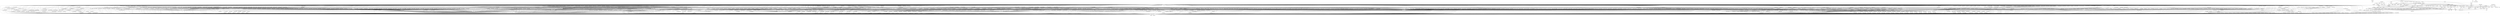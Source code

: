 digraph depends {
    node [shape=plaintext]
"alsa-utils-alsamixer" -> "libasound2";
"alsa-utils-alsamixer" -> "libformw5";
"alsa-utils-alsamixer" -> "libmenuw5";
"alsa-utils-alsamixer" -> "libncursesw5";
"alsa-utils-alsamixer" -> "libpanelw5";
"alsa-utils-alsamixer" -> "libtinfo5";
"angstrom-feed-configs" -> "opkg" [style=dotted];
"angstrom-packagegroup-boot" -> "angstrom-version";
"angstrom-packagegroup-boot" -> "packagegroup-boot";
"avahi-daemon" -> "base-files";
"avahi-daemon" -> "base-passwd";
"avahi-daemon" -> "libavahi-common3";
"avahi-daemon" -> "libavahi-core7";
"avahi-daemon" -> "libcap2";
"avahi-daemon" -> "libdaemon0";
"avahi-daemon" -> "libdbus-1-3";
"avahi-daemon" -> "libexpat1";
"avahi-daemon" -> "libnss-mdns" [style=dotted];
"avahi-daemon" -> "shadow";
"avahi-utils" -> "libavahi-client3";
"avahi-utils" -> "libavahi-common3";
"bluez4" -> "libcap2";
"bluez4" -> "libdbus-1-3";
"bluez4" -> "libglib-2.0-0";
"bluez4" -> "libreadline6";
"bluez4" -> "libudev1";
"bluez4" -> "libusb-0.1-4";
"bluez4" -> "libusb-1.0-0";
"busybox" -> "busybox-syslog" [style=dotted];
"busybox" -> "busybox-udhcpc" [style=dotted];
"busybox" -> "update-alternatives-opkg";
"busybox" -> "update-rc.d" [style=dotted];
"busybox-syslog" -> "update-alternatives-opkg";
"cpufreq-tweaks" -> "cpufrequtils";
"dbus-1" -> "base-files";
"dbus-1" -> "base-passwd";
"dbus-1" -> "libdbus-1-3";
"dbus-1" -> "libexpat1";
"dbus-1" -> "libx11-6";
"dbus-1" -> "shadow";
"dbus-1" -> "update-rc.d" [style=dotted];
"e2fsprogs-e2fsck" -> "libblkid1";
"e2fsprogs-e2fsck" -> "libcom-err2";
"e2fsprogs-e2fsck" -> "libe2p2";
"e2fsprogs-e2fsck" -> "libext2fs2";
"e2fsprogs-e2fsck" -> "libuuid1";
"fixmac" -> "ranpwd";
"htop" -> "libncursesw5";
"htop" -> "libtinfo5";
"htop" -> "ncurses-terminfo";
"iptables" -> "kernel-module-ip-tables" [style=dotted];
"iptables" -> "kernel-module-ipt-masquerade" [style=dotted];
"iptables" -> "kernel-module-iptable-filter" [style=dotted];
"iptables" -> "kernel-module-iptable-nat" [style=dotted];
"iptables" -> "kernel-module-nf-conntrack" [style=dotted];
"iptables" -> "kernel-module-nf-conntrack-ipv4" [style=dotted];
"iptables" -> "kernel-module-nf-defrag-ipv4" [style=dotted];
"iptables" -> "kernel-module-nf-nat" [style=dotted];
"iptables" -> "kernel-module-x-tables" [style=dotted];
"iw" -> "libnl-3-200";
"iw" -> "libnl-3-genl";
"kbd" -> "update-alternatives-opkg";
"kernel" -> "kernel-4.1.3";
"kernel-4.1.3" -> "kernel-devicetree";
"kernel-4.1.3" -> "kernel-image-4.1.3";
"kernel-module-6lowpan" -> "kernel-4.1.3";
"kernel-module-8021q" -> "kernel-4.1.3";
"kernel-module-8021q" -> "kernel-module-garp";
"kernel-module-8021q" -> "kernel-module-llc";
"kernel-module-8021q" -> "kernel-module-mrp";
"kernel-module-8021q" -> "kernel-module-stp";
"kernel-module-act-bpf" -> "kernel-4.1.3";
"kernel-module-act-connmark" -> "kernel-4.1.3";
"kernel-module-act-connmark" -> "kernel-module-nf-conntrack";
"kernel-module-act-csum" -> "kernel-4.1.3";
"kernel-module-act-gact" -> "kernel-4.1.3";
"kernel-module-act-ipt" -> "kernel-4.1.3";
"kernel-module-act-ipt" -> "kernel-module-x-tables";
"kernel-module-act-mirred" -> "kernel-4.1.3";
"kernel-module-act-nat" -> "kernel-4.1.3";
"kernel-module-act-police" -> "kernel-4.1.3";
"kernel-module-act-simple" -> "kernel-4.1.3";
"kernel-module-act-skbedit" -> "kernel-4.1.3";
"kernel-module-act-vlan" -> "kernel-4.1.3";
"kernel-module-af-packet-diag" -> "kernel-4.1.3";
"kernel-module-af9013" -> "kernel-4.1.3";
"kernel-module-af9033" -> "kernel-4.1.3";
"kernel-module-ah4" -> "kernel-4.1.3";
"kernel-module-ah4" -> "kernel-module-xfrm-algo";
"kernel-module-ah6" -> "kernel-4.1.3";
"kernel-module-ah6" -> "kernel-module-ipv6";
"kernel-module-ah6" -> "kernel-module-xfrm-algo";
"kernel-module-airspy" -> "kernel-4.1.3";
"kernel-module-airspy" -> "kernel-module-media";
"kernel-module-airspy" -> "kernel-module-v4l2-common";
"kernel-module-airspy" -> "kernel-module-videobuf2-core";
"kernel-module-airspy" -> "kernel-module-videobuf2-memops";
"kernel-module-airspy" -> "kernel-module-videobuf2-vmalloc";
"kernel-module-airspy" -> "kernel-module-videodev";
"kernel-module-ansi-cprng" -> "kernel-4.1.3";
"kernel-module-ar5523" -> "kernel-4.1.3";
"kernel-module-ar5523" -> "kernel-module-cfg80211";
"kernel-module-ar5523" -> "kernel-module-mac80211";
"kernel-module-arc4" -> "kernel-4.1.3";
"kernel-module-arp-tables" -> "kernel-4.1.3";
"kernel-module-arp-tables" -> "kernel-module-x-tables";
"kernel-module-arpt-mangle" -> "kernel-4.1.3";
"kernel-module-arpt-mangle" -> "kernel-module-x-tables";
"kernel-module-arptable-filter" -> "kernel-4.1.3";
"kernel-module-arptable-filter" -> "kernel-module-arp-tables";
"kernel-module-arptable-filter" -> "kernel-module-x-tables";
"kernel-module-as102-fe" -> "kernel-4.1.3";
"kernel-module-asix" -> "kernel-4.1.3";
"kernel-module-asix" -> "kernel-module-usbnet";
"kernel-module-async-memcpy" -> "kernel-4.1.3";
"kernel-module-async-memcpy" -> "kernel-module-async-tx";
"kernel-module-async-pq" -> "kernel-4.1.3";
"kernel-module-async-pq" -> "kernel-module-async-tx";
"kernel-module-async-pq" -> "kernel-module-async-xor";
"kernel-module-async-pq" -> "kernel-module-raid6-pq";
"kernel-module-async-pq" -> "kernel-module-xor";
"kernel-module-async-pq" -> "kernel-module-xor-neon";
"kernel-module-async-raid6-recov" -> "kernel-4.1.3";
"kernel-module-async-raid6-recov" -> "kernel-module-async-tx";
"kernel-module-async-raid6-recov" -> "kernel-module-raid6-pq";
"kernel-module-async-tx" -> "kernel-4.1.3";
"kernel-module-async-xor" -> "kernel-4.1.3";
"kernel-module-async-xor" -> "kernel-module-async-tx";
"kernel-module-async-xor" -> "kernel-module-xor";
"kernel-module-async-xor" -> "kernel-module-xor-neon";
"kernel-module-at76c50x-usb" -> "kernel-4.1.3";
"kernel-module-at76c50x-usb" -> "kernel-module-cfg80211";
"kernel-module-at76c50x-usb" -> "kernel-module-mac80211";
"kernel-module-atbm8830" -> "kernel-4.1.3";
"kernel-module-ath" -> "kernel-4.1.3";
"kernel-module-ath" -> "kernel-module-cfg80211";
"kernel-module-ath10k-core" -> "kernel-4.1.3";
"kernel-module-ath10k-core" -> "kernel-module-ath";
"kernel-module-ath10k-core" -> "kernel-module-cfg80211";
"kernel-module-ath10k-core" -> "kernel-module-mac80211";
"kernel-module-ath3k" -> "kernel-4.1.3";
"kernel-module-ath3k" -> "kernel-module-bluetooth";
"kernel-module-ath6kl-core" -> "kernel-4.1.3";
"kernel-module-ath6kl-core" -> "kernel-module-cfg80211";
"kernel-module-ath6kl-sdio" -> "kernel-4.1.3";
"kernel-module-ath6kl-sdio" -> "kernel-module-ath6kl-core";
"kernel-module-ath6kl-sdio" -> "kernel-module-cfg80211";
"kernel-module-ath6kl-usb" -> "kernel-4.1.3";
"kernel-module-ath6kl-usb" -> "kernel-module-ath6kl-core";
"kernel-module-ath6kl-usb" -> "kernel-module-cfg80211";
"kernel-module-ath9k" -> "kernel-4.1.3";
"kernel-module-ath9k" -> "kernel-module-ath";
"kernel-module-ath9k" -> "kernel-module-ath9k-common";
"kernel-module-ath9k" -> "kernel-module-ath9k-hw";
"kernel-module-ath9k" -> "kernel-module-cfg80211";
"kernel-module-ath9k" -> "kernel-module-mac80211";
"kernel-module-ath9k-common" -> "kernel-4.1.3";
"kernel-module-ath9k-common" -> "kernel-module-ath";
"kernel-module-ath9k-common" -> "kernel-module-ath9k-hw";
"kernel-module-ath9k-common" -> "kernel-module-cfg80211";
"kernel-module-ath9k-htc" -> "kernel-4.1.3";
"kernel-module-ath9k-htc" -> "kernel-module-ath";
"kernel-module-ath9k-htc" -> "kernel-module-ath9k-common";
"kernel-module-ath9k-htc" -> "kernel-module-ath9k-hw";
"kernel-module-ath9k-htc" -> "kernel-module-cfg80211";
"kernel-module-ath9k-htc" -> "kernel-module-mac80211";
"kernel-module-ath9k-hw" -> "kernel-4.1.3";
"kernel-module-ath9k-hw" -> "kernel-module-ath";
"kernel-module-ath9k-hw" -> "kernel-module-cfg80211";
"kernel-module-au0828" -> "kernel-4.1.3";
"kernel-module-au0828" -> "kernel-module-dvb-core";
"kernel-module-au0828" -> "kernel-module-media";
"kernel-module-au0828" -> "kernel-module-rc-core";
"kernel-module-au0828" -> "kernel-module-tveeprom";
"kernel-module-au0828" -> "kernel-module-v4l2-common";
"kernel-module-au0828" -> "kernel-module-videobuf2-core";
"kernel-module-au0828" -> "kernel-module-videobuf2-memops";
"kernel-module-au0828" -> "kernel-module-videobuf2-vmalloc";
"kernel-module-au0828" -> "kernel-module-videodev";
"kernel-module-au8522-common" -> "kernel-4.1.3";
"kernel-module-au8522-decoder" -> "kernel-4.1.3";
"kernel-module-au8522-decoder" -> "kernel-module-au8522-common";
"kernel-module-au8522-decoder" -> "kernel-module-media";
"kernel-module-au8522-decoder" -> "kernel-module-v4l2-common";
"kernel-module-au8522-decoder" -> "kernel-module-videodev";
"kernel-module-au8522-dig" -> "kernel-4.1.3";
"kernel-module-au8522-dig" -> "kernel-module-au8522-common";
"kernel-module-authenc" -> "kernel-4.1.3";
"kernel-module-authencesn" -> "kernel-4.1.3";
"kernel-module-authencesn" -> "kernel-module-authenc";
"kernel-module-autofs4" -> "kernel-4.1.3";
"kernel-module-ax88179-178a" -> "kernel-4.1.3";
"kernel-module-ax88179-178a" -> "kernel-module-usbnet";
"kernel-module-b2c2-flexcop" -> "kernel-4.1.3";
"kernel-module-b2c2-flexcop" -> "kernel-module-cx24113";
"kernel-module-b2c2-flexcop" -> "kernel-module-cx24123";
"kernel-module-b2c2-flexcop" -> "kernel-module-dvb-core";
"kernel-module-b2c2-flexcop" -> "kernel-module-s5h1420";
"kernel-module-b2c2-flexcop-usb" -> "kernel-4.1.3";
"kernel-module-b2c2-flexcop-usb" -> "kernel-module-b2c2-flexcop";
"kernel-module-b2c2-flexcop-usb" -> "kernel-module-cx24113";
"kernel-module-b2c2-flexcop-usb" -> "kernel-module-cx24123";
"kernel-module-b2c2-flexcop-usb" -> "kernel-module-dvb-core";
"kernel-module-b2c2-flexcop-usb" -> "kernel-module-s5h1420";
"kernel-module-b43" -> "kernel-4.1.3";
"kernel-module-b43" -> "kernel-module-bcma";
"kernel-module-b43" -> "kernel-module-cfg80211";
"kernel-module-b43" -> "kernel-module-mac80211";
"kernel-module-b43" -> "kernel-module-ssb";
"kernel-module-bcache" -> "kernel-4.1.3";
"kernel-module-bcm203x" -> "kernel-4.1.3";
"kernel-module-bcm203x" -> "kernel-module-bluetooth";
"kernel-module-bcm3510" -> "kernel-4.1.3";
"kernel-module-bcma" -> "kernel-4.1.3";
"kernel-module-bfusb" -> "kernel-4.1.3";
"kernel-module-bfusb" -> "kernel-module-bluetooth";
"kernel-module-bluetooth" -> "kernel-4.1.3";
"kernel-module-bnep" -> "kernel-4.1.3";
"kernel-module-bnep" -> "kernel-module-bluetooth";
"kernel-module-bonding" -> "kernel-4.1.3";
"kernel-module-bpa10x" -> "kernel-4.1.3";
"kernel-module-bpa10x" -> "kernel-module-bluetooth";
"kernel-module-br-netfilter" -> "kernel-4.1.3";
"kernel-module-br-netfilter" -> "kernel-module-bridge";
"kernel-module-br-netfilter" -> "kernel-module-ipv6";
"kernel-module-br-netfilter" -> "kernel-module-llc";
"kernel-module-br-netfilter" -> "kernel-module-stp";
"kernel-module-brcmfmac" -> "kernel-4.1.3";
"kernel-module-brcmfmac" -> "kernel-module-brcmutil";
"kernel-module-brcmfmac" -> "kernel-module-cfg80211";
"kernel-module-brcmutil" -> "kernel-4.1.3";
"kernel-module-brd" -> "kernel-4.1.3";
"kernel-module-bridge" -> "kernel-4.1.3";
"kernel-module-bridge" -> "kernel-module-ipv6";
"kernel-module-bridge" -> "kernel-module-llc";
"kernel-module-bridge" -> "kernel-module-stp";
"kernel-module-bsd-comp" -> "kernel-4.1.3";
"kernel-module-bsd-comp" -> "kernel-module-ppp-generic";
"kernel-module-bsd-comp" -> "kernel-module-slhc";
"kernel-module-btbcm" -> "kernel-4.1.3";
"kernel-module-btbcm" -> "kernel-module-bluetooth";
"kernel-module-btintel" -> "kernel-4.1.3";
"kernel-module-btintel" -> "kernel-module-bluetooth";
"kernel-module-btmrvl" -> "kernel-4.1.3";
"kernel-module-btmrvl" -> "kernel-module-bluetooth";
"kernel-module-btmrvl-sdio" -> "kernel-4.1.3";
"kernel-module-btmrvl-sdio" -> "kernel-module-bluetooth";
"kernel-module-btmrvl-sdio" -> "kernel-module-btmrvl";
"kernel-module-btsdio" -> "kernel-4.1.3";
"kernel-module-btsdio" -> "kernel-module-bluetooth";
"kernel-module-btusb" -> "kernel-4.1.3";
"kernel-module-btusb" -> "kernel-module-bluetooth";
"kernel-module-btusb" -> "kernel-module-btbcm";
"kernel-module-btusb" -> "kernel-module-btintel";
"kernel-module-carl9170" -> "kernel-4.1.3";
"kernel-module-carl9170" -> "kernel-module-ath";
"kernel-module-carl9170" -> "kernel-module-cfg80211";
"kernel-module-carl9170" -> "kernel-module-mac80211";
"kernel-module-cbc" -> "kernel-4.1.3";
"kernel-module-ccm" -> "kernel-4.1.3";
"kernel-module-cdc-ether" -> "kernel-4.1.3";
"kernel-module-cdc-ether" -> "kernel-module-usbnet";
"kernel-module-cdc-ncm" -> "kernel-4.1.3";
"kernel-module-cdc-ncm" -> "kernel-module-usbnet";
"kernel-module-cdc-subset" -> "kernel-4.1.3";
"kernel-module-cdc-subset" -> "kernel-module-usbnet";
"kernel-module-cdrom" -> "kernel-4.1.3";
"kernel-module-cfg80211" -> "kernel-4.1.3";
"kernel-module-cls-basic" -> "kernel-4.1.3";
"kernel-module-cls-bpf" -> "kernel-4.1.3";
"kernel-module-cls-cgroup" -> "kernel-4.1.3";
"kernel-module-cls-flow" -> "kernel-4.1.3";
"kernel-module-cls-fw" -> "kernel-4.1.3";
"kernel-module-cls-route" -> "kernel-4.1.3";
"kernel-module-cls-rsvp" -> "kernel-4.1.3";
"kernel-module-cls-rsvp6" -> "kernel-4.1.3";
"kernel-module-cls-tcindex" -> "kernel-4.1.3";
"kernel-module-cls-u32" -> "kernel-4.1.3";
"kernel-module-cmac" -> "kernel-4.1.3";
"kernel-module-cn" -> "kernel-4.1.3";
"kernel-module-cpia2" -> "kernel-4.1.3";
"kernel-module-cpia2" -> "kernel-module-media";
"kernel-module-cpia2" -> "kernel-module-v4l2-common";
"kernel-module-cpia2" -> "kernel-module-videodev";
"kernel-module-cpufreq-conservative" -> "kernel-4.1.3";
"kernel-module-cpufreq-powersave" -> "kernel-4.1.3";
"kernel-module-cpufreq-userspace" -> "kernel-4.1.3";
"kernel-module-crc-ccitt" -> "kernel-4.1.3";
"kernel-module-crc-itu-t" -> "kernel-4.1.3";
"kernel-module-crc7" -> "kernel-4.1.3";
"kernel-module-crypto-null" -> "kernel-4.1.3";
"kernel-module-cs53l32a" -> "kernel-4.1.3";
"kernel-module-cs53l32a" -> "kernel-module-media";
"kernel-module-cs53l32a" -> "kernel-module-v4l2-common";
"kernel-module-cs53l32a" -> "kernel-module-videodev";
"kernel-module-ctr" -> "kernel-4.1.3";
"kernel-module-cw1200-core" -> "kernel-4.1.3";
"kernel-module-cw1200-core" -> "kernel-module-cfg80211";
"kernel-module-cw1200-core" -> "kernel-module-mac80211";
"kernel-module-cw1200-wlan-sdio" -> "kernel-4.1.3";
"kernel-module-cw1200-wlan-sdio" -> "kernel-module-cfg80211";
"kernel-module-cw1200-wlan-sdio" -> "kernel-module-cw1200-core";
"kernel-module-cw1200-wlan-sdio" -> "kernel-module-mac80211";
"kernel-module-cw1200-wlan-spi" -> "kernel-4.1.3";
"kernel-module-cw1200-wlan-spi" -> "kernel-module-cfg80211";
"kernel-module-cw1200-wlan-spi" -> "kernel-module-cw1200-core";
"kernel-module-cw1200-wlan-spi" -> "kernel-module-mac80211";
"kernel-module-cx22702" -> "kernel-4.1.3";
"kernel-module-cx231xx" -> "kernel-4.1.3";
"kernel-module-cx231xx" -> "kernel-module-cx2341x";
"kernel-module-cx231xx" -> "kernel-module-i2c-mux";
"kernel-module-cx231xx" -> "kernel-module-media";
"kernel-module-cx231xx" -> "kernel-module-rc-core";
"kernel-module-cx231xx" -> "kernel-module-tveeprom";
"kernel-module-cx231xx" -> "kernel-module-v4l2-common";
"kernel-module-cx231xx" -> "kernel-module-videobuf-core";
"kernel-module-cx231xx" -> "kernel-module-videobuf-vmalloc";
"kernel-module-cx231xx" -> "kernel-module-videodev";
"kernel-module-cx231xx-dvb" -> "kernel-4.1.3";
"kernel-module-cx231xx-dvb" -> "kernel-module-cx231xx";
"kernel-module-cx231xx-dvb" -> "kernel-module-cx2341x";
"kernel-module-cx231xx-dvb" -> "kernel-module-dvb-core";
"kernel-module-cx231xx-dvb" -> "kernel-module-i2c-mux";
"kernel-module-cx231xx-dvb" -> "kernel-module-media";
"kernel-module-cx231xx-dvb" -> "kernel-module-rc-core";
"kernel-module-cx231xx-dvb" -> "kernel-module-tveeprom";
"kernel-module-cx231xx-dvb" -> "kernel-module-v4l2-common";
"kernel-module-cx231xx-dvb" -> "kernel-module-videobuf-core";
"kernel-module-cx231xx-dvb" -> "kernel-module-videobuf-vmalloc";
"kernel-module-cx231xx-dvb" -> "kernel-module-videodev";
"kernel-module-cx2341x" -> "kernel-4.1.3";
"kernel-module-cx2341x" -> "kernel-module-media";
"kernel-module-cx2341x" -> "kernel-module-v4l2-common";
"kernel-module-cx2341x" -> "kernel-module-videodev";
"kernel-module-cx24113" -> "kernel-4.1.3";
"kernel-module-cx24116" -> "kernel-4.1.3";
"kernel-module-cx24123" -> "kernel-4.1.3";
"kernel-module-cx25840" -> "kernel-4.1.3";
"kernel-module-cx25840" -> "kernel-module-media";
"kernel-module-cx25840" -> "kernel-module-v4l2-common";
"kernel-module-cx25840" -> "kernel-module-videodev";
"kernel-module-cxd2820r" -> "kernel-4.1.3";
"kernel-module-cxd2820r" -> "kernel-module-dvb-core";
"kernel-module-cypress-firmware" -> "kernel-4.1.3";
"kernel-module-deflate" -> "kernel-4.1.3";
"kernel-module-deflate" -> "kernel-module-zlib-deflate";
"kernel-module-des-generic" -> "kernel-4.1.3";
"kernel-module-dib0070" -> "kernel-4.1.3";
"kernel-module-dib0090" -> "kernel-4.1.3";
"kernel-module-dib3000mb" -> "kernel-4.1.3";
"kernel-module-dib3000mc" -> "kernel-4.1.3";
"kernel-module-dib3000mc" -> "kernel-module-dibx000-common";
"kernel-module-dib7000m" -> "kernel-4.1.3";
"kernel-module-dib7000m" -> "kernel-module-dibx000-common";
"kernel-module-dib7000p" -> "kernel-4.1.3";
"kernel-module-dib7000p" -> "kernel-module-dibx000-common";
"kernel-module-dib7000p" -> "kernel-module-dvb-core";
"kernel-module-dib8000" -> "kernel-4.1.3";
"kernel-module-dib8000" -> "kernel-module-dibx000-common";
"kernel-module-dib8000" -> "kernel-module-dvb-core";
"kernel-module-dibx000-common" -> "kernel-4.1.3";
"kernel-module-dm-bio-prison" -> "kernel-4.1.3";
"kernel-module-dm-bufio" -> "kernel-4.1.3";
"kernel-module-dm-bufio" -> "kernel-module-dm-mod";
"kernel-module-dm-cache" -> "kernel-4.1.3";
"kernel-module-dm-cache" -> "kernel-module-dm-bio-prison";
"kernel-module-dm-cache" -> "kernel-module-dm-bufio";
"kernel-module-dm-cache" -> "kernel-module-dm-mod";
"kernel-module-dm-cache" -> "kernel-module-dm-persistent-data";
"kernel-module-dm-cache" -> "kernel-module-libcrc32c";
"kernel-module-dm-cache-cleaner" -> "kernel-4.1.3";
"kernel-module-dm-cache-cleaner" -> "kernel-module-dm-bio-prison";
"kernel-module-dm-cache-cleaner" -> "kernel-module-dm-bufio";
"kernel-module-dm-cache-cleaner" -> "kernel-module-dm-cache";
"kernel-module-dm-cache-cleaner" -> "kernel-module-dm-mod";
"kernel-module-dm-cache-cleaner" -> "kernel-module-dm-persistent-data";
"kernel-module-dm-cache-cleaner" -> "kernel-module-libcrc32c";
"kernel-module-dm-cache-mq" -> "kernel-4.1.3";
"kernel-module-dm-cache-mq" -> "kernel-module-dm-bio-prison";
"kernel-module-dm-cache-mq" -> "kernel-module-dm-bufio";
"kernel-module-dm-cache-mq" -> "kernel-module-dm-cache";
"kernel-module-dm-cache-mq" -> "kernel-module-dm-mod";
"kernel-module-dm-cache-mq" -> "kernel-module-dm-persistent-data";
"kernel-module-dm-cache-mq" -> "kernel-module-libcrc32c";
"kernel-module-dm-crypt" -> "kernel-4.1.3";
"kernel-module-dm-crypt" -> "kernel-module-dm-mod";
"kernel-module-dm-delay" -> "kernel-4.1.3";
"kernel-module-dm-delay" -> "kernel-module-dm-mod";
"kernel-module-dm-era" -> "kernel-4.1.3";
"kernel-module-dm-era" -> "kernel-module-dm-bufio";
"kernel-module-dm-era" -> "kernel-module-dm-mod";
"kernel-module-dm-era" -> "kernel-module-dm-persistent-data";
"kernel-module-dm-era" -> "kernel-module-libcrc32c";
"kernel-module-dm-flakey" -> "kernel-4.1.3";
"kernel-module-dm-flakey" -> "kernel-module-dm-mod";
"kernel-module-dm-log" -> "kernel-4.1.3";
"kernel-module-dm-log" -> "kernel-module-dm-mod";
"kernel-module-dm-log-userspace" -> "kernel-4.1.3";
"kernel-module-dm-log-userspace" -> "kernel-module-cn";
"kernel-module-dm-log-userspace" -> "kernel-module-dm-log";
"kernel-module-dm-log-userspace" -> "kernel-module-dm-mod";
"kernel-module-dm-log-writes" -> "kernel-4.1.3";
"kernel-module-dm-log-writes" -> "kernel-module-dm-mod";
"kernel-module-dm-mirror" -> "kernel-4.1.3";
"kernel-module-dm-mirror" -> "kernel-module-dm-log";
"kernel-module-dm-mirror" -> "kernel-module-dm-mod";
"kernel-module-dm-mirror" -> "kernel-module-dm-region-hash";
"kernel-module-dm-mod" -> "kernel-4.1.3";
"kernel-module-dm-multipath" -> "kernel-4.1.3";
"kernel-module-dm-multipath" -> "kernel-module-dm-mod";
"kernel-module-dm-persistent-data" -> "kernel-4.1.3";
"kernel-module-dm-persistent-data" -> "kernel-module-dm-bufio";
"kernel-module-dm-persistent-data" -> "kernel-module-dm-mod";
"kernel-module-dm-persistent-data" -> "kernel-module-libcrc32c";
"kernel-module-dm-queue-length" -> "kernel-4.1.3";
"kernel-module-dm-queue-length" -> "kernel-module-dm-mod";
"kernel-module-dm-queue-length" -> "kernel-module-dm-multipath";
"kernel-module-dm-raid" -> "kernel-4.1.3";
"kernel-module-dm-raid" -> "kernel-module-async-memcpy";
"kernel-module-dm-raid" -> "kernel-module-async-pq";
"kernel-module-dm-raid" -> "kernel-module-async-raid6-recov";
"kernel-module-dm-raid" -> "kernel-module-async-tx";
"kernel-module-dm-raid" -> "kernel-module-async-xor";
"kernel-module-dm-raid" -> "kernel-module-dm-mod";
"kernel-module-dm-raid" -> "kernel-module-md-mod";
"kernel-module-dm-raid" -> "kernel-module-raid456";
"kernel-module-dm-raid" -> "kernel-module-raid6-pq";
"kernel-module-dm-raid" -> "kernel-module-xor";
"kernel-module-dm-raid" -> "kernel-module-xor-neon";
"kernel-module-dm-region-hash" -> "kernel-4.1.3";
"kernel-module-dm-region-hash" -> "kernel-module-dm-log";
"kernel-module-dm-region-hash" -> "kernel-module-dm-mod";
"kernel-module-dm-round-robin" -> "kernel-4.1.3";
"kernel-module-dm-round-robin" -> "kernel-module-dm-mod";
"kernel-module-dm-round-robin" -> "kernel-module-dm-multipath";
"kernel-module-dm-service-time" -> "kernel-4.1.3";
"kernel-module-dm-service-time" -> "kernel-module-dm-mod";
"kernel-module-dm-service-time" -> "kernel-module-dm-multipath";
"kernel-module-dm-snapshot" -> "kernel-4.1.3";
"kernel-module-dm-snapshot" -> "kernel-module-dm-bufio";
"kernel-module-dm-snapshot" -> "kernel-module-dm-mod";
"kernel-module-dm-switch" -> "kernel-4.1.3";
"kernel-module-dm-switch" -> "kernel-module-dm-mod";
"kernel-module-dm-thin-pool" -> "kernel-4.1.3";
"kernel-module-dm-thin-pool" -> "kernel-module-dm-bio-prison";
"kernel-module-dm-thin-pool" -> "kernel-module-dm-bufio";
"kernel-module-dm-thin-pool" -> "kernel-module-dm-mod";
"kernel-module-dm-thin-pool" -> "kernel-module-dm-persistent-data";
"kernel-module-dm-thin-pool" -> "kernel-module-libcrc32c";
"kernel-module-dm-verity" -> "kernel-4.1.3";
"kernel-module-dm-verity" -> "kernel-module-dm-bufio";
"kernel-module-dm-verity" -> "kernel-module-dm-mod";
"kernel-module-dm-zero" -> "kernel-4.1.3";
"kernel-module-dm-zero" -> "kernel-module-dm-mod";
"kernel-module-drxk" -> "kernel-4.1.3";
"kernel-module-drxk" -> "kernel-module-dvb-core";
"kernel-module-ds3000" -> "kernel-4.1.3";
"kernel-module-dsbr100" -> "kernel-4.1.3";
"kernel-module-dsbr100" -> "kernel-module-media";
"kernel-module-dsbr100" -> "kernel-module-videodev";
"kernel-module-dummy" -> "kernel-4.1.3";
"kernel-module-dvb-as102" -> "kernel-4.1.3";
"kernel-module-dvb-as102" -> "kernel-module-dvb-core";
"kernel-module-dvb-core" -> "kernel-4.1.3";
"kernel-module-dvb-pll" -> "kernel-4.1.3";
"kernel-module-dvb-usb" -> "kernel-4.1.3";
"kernel-module-dvb-usb" -> "kernel-module-dvb-core";
"kernel-module-dvb-usb" -> "kernel-module-rc-core";
"kernel-module-dvb-usb-a800" -> "kernel-4.1.3";
"kernel-module-dvb-usb-a800" -> "kernel-module-dib3000mc";
"kernel-module-dvb-usb-a800" -> "kernel-module-dibx000-common";
"kernel-module-dvb-usb-a800" -> "kernel-module-dvb-core";
"kernel-module-dvb-usb-a800" -> "kernel-module-dvb-usb";
"kernel-module-dvb-usb-a800" -> "kernel-module-dvb-usb-dibusb-common";
"kernel-module-dvb-usb-a800" -> "kernel-module-rc-core";
"kernel-module-dvb-usb-af9005" -> "kernel-4.1.3";
"kernel-module-dvb-usb-af9005" -> "kernel-module-dvb-core";
"kernel-module-dvb-usb-af9005" -> "kernel-module-dvb-usb";
"kernel-module-dvb-usb-af9005" -> "kernel-module-rc-core";
"kernel-module-dvb-usb-af9005-remote" -> "kernel-4.1.3";
"kernel-module-dvb-usb-af9015" -> "kernel-4.1.3";
"kernel-module-dvb-usb-af9015" -> "kernel-module-dvb-core";
"kernel-module-dvb-usb-af9015" -> "kernel-module-dvb-usb-v2";
"kernel-module-dvb-usb-af9015" -> "kernel-module-rc-core";
"kernel-module-dvb-usb-af9035" -> "kernel-4.1.3";
"kernel-module-dvb-usb-af9035" -> "kernel-module-dvb-core";
"kernel-module-dvb-usb-af9035" -> "kernel-module-dvb-usb-v2";
"kernel-module-dvb-usb-af9035" -> "kernel-module-rc-core";
"kernel-module-dvb-usb-anysee" -> "kernel-4.1.3";
"kernel-module-dvb-usb-anysee" -> "kernel-module-dvb-core";
"kernel-module-dvb-usb-anysee" -> "kernel-module-dvb-usb-v2";
"kernel-module-dvb-usb-anysee" -> "kernel-module-rc-core";
"kernel-module-dvb-usb-au6610" -> "kernel-4.1.3";
"kernel-module-dvb-usb-au6610" -> "kernel-module-dvb-core";
"kernel-module-dvb-usb-au6610" -> "kernel-module-dvb-usb-v2";
"kernel-module-dvb-usb-au6610" -> "kernel-module-rc-core";
"kernel-module-dvb-usb-az6007" -> "kernel-4.1.3";
"kernel-module-dvb-usb-az6007" -> "kernel-module-cypress-firmware";
"kernel-module-dvb-usb-az6007" -> "kernel-module-dvb-core";
"kernel-module-dvb-usb-az6007" -> "kernel-module-dvb-usb-v2";
"kernel-module-dvb-usb-az6007" -> "kernel-module-rc-core";
"kernel-module-dvb-usb-az6027" -> "kernel-4.1.3";
"kernel-module-dvb-usb-az6027" -> "kernel-module-dvb-core";
"kernel-module-dvb-usb-az6027" -> "kernel-module-dvb-usb";
"kernel-module-dvb-usb-az6027" -> "kernel-module-rc-core";
"kernel-module-dvb-usb-az6027" -> "kernel-module-stb0899";
"kernel-module-dvb-usb-az6027" -> "kernel-module-stb6100";
"kernel-module-dvb-usb-ce6230" -> "kernel-4.1.3";
"kernel-module-dvb-usb-ce6230" -> "kernel-module-dvb-core";
"kernel-module-dvb-usb-ce6230" -> "kernel-module-dvb-usb-v2";
"kernel-module-dvb-usb-ce6230" -> "kernel-module-rc-core";
"kernel-module-dvb-usb-cinergyt2" -> "kernel-4.1.3";
"kernel-module-dvb-usb-cinergyt2" -> "kernel-module-dvb-core";
"kernel-module-dvb-usb-cinergyt2" -> "kernel-module-dvb-usb";
"kernel-module-dvb-usb-cinergyt2" -> "kernel-module-rc-core";
"kernel-module-dvb-usb-cxusb" -> "kernel-4.1.3";
"kernel-module-dvb-usb-cxusb" -> "kernel-module-dib0070";
"kernel-module-dvb-usb-cxusb" -> "kernel-module-dvb-core";
"kernel-module-dvb-usb-cxusb" -> "kernel-module-dvb-usb";
"kernel-module-dvb-usb-cxusb" -> "kernel-module-rc-core";
"kernel-module-dvb-usb-dib0700" -> "kernel-4.1.3";
"kernel-module-dvb-usb-dib0700" -> "kernel-module-dib0070";
"kernel-module-dvb-usb-dib0700" -> "kernel-module-dib0090";
"kernel-module-dvb-usb-dib0700" -> "kernel-module-dib3000mc";
"kernel-module-dvb-usb-dib0700" -> "kernel-module-dib7000m";
"kernel-module-dvb-usb-dib0700" -> "kernel-module-dibx000-common";
"kernel-module-dvb-usb-dib0700" -> "kernel-module-dvb-core";
"kernel-module-dvb-usb-dib0700" -> "kernel-module-dvb-usb";
"kernel-module-dvb-usb-dib0700" -> "kernel-module-rc-core";
"kernel-module-dvb-usb-dibusb-common" -> "kernel-4.1.3";
"kernel-module-dvb-usb-dibusb-common" -> "kernel-module-dib3000mc";
"kernel-module-dvb-usb-dibusb-common" -> "kernel-module-dibx000-common";
"kernel-module-dvb-usb-dibusb-common" -> "kernel-module-dvb-core";
"kernel-module-dvb-usb-dibusb-common" -> "kernel-module-dvb-usb";
"kernel-module-dvb-usb-dibusb-common" -> "kernel-module-rc-core";
"kernel-module-dvb-usb-dibusb-mb" -> "kernel-4.1.3";
"kernel-module-dvb-usb-dibusb-mb" -> "kernel-module-dib3000mc";
"kernel-module-dvb-usb-dibusb-mb" -> "kernel-module-dibx000-common";
"kernel-module-dvb-usb-dibusb-mb" -> "kernel-module-dvb-core";
"kernel-module-dvb-usb-dibusb-mb" -> "kernel-module-dvb-usb";
"kernel-module-dvb-usb-dibusb-mb" -> "kernel-module-dvb-usb-dibusb-common";
"kernel-module-dvb-usb-dibusb-mb" -> "kernel-module-rc-core";
"kernel-module-dvb-usb-dibusb-mc" -> "kernel-4.1.3";
"kernel-module-dvb-usb-dibusb-mc" -> "kernel-module-dib3000mc";
"kernel-module-dvb-usb-dibusb-mc" -> "kernel-module-dibx000-common";
"kernel-module-dvb-usb-dibusb-mc" -> "kernel-module-dvb-core";
"kernel-module-dvb-usb-dibusb-mc" -> "kernel-module-dvb-usb";
"kernel-module-dvb-usb-dibusb-mc" -> "kernel-module-dvb-usb-dibusb-common";
"kernel-module-dvb-usb-dibusb-mc" -> "kernel-module-rc-core";
"kernel-module-dvb-usb-digitv" -> "kernel-4.1.3";
"kernel-module-dvb-usb-digitv" -> "kernel-module-dvb-core";
"kernel-module-dvb-usb-digitv" -> "kernel-module-dvb-usb";
"kernel-module-dvb-usb-digitv" -> "kernel-module-rc-core";
"kernel-module-dvb-usb-dtt200u" -> "kernel-4.1.3";
"kernel-module-dvb-usb-dtt200u" -> "kernel-module-dvb-core";
"kernel-module-dvb-usb-dtt200u" -> "kernel-module-dvb-usb";
"kernel-module-dvb-usb-dtt200u" -> "kernel-module-rc-core";
"kernel-module-dvb-usb-dtv5100" -> "kernel-4.1.3";
"kernel-module-dvb-usb-dtv5100" -> "kernel-module-dvb-core";
"kernel-module-dvb-usb-dtv5100" -> "kernel-module-dvb-usb";
"kernel-module-dvb-usb-dtv5100" -> "kernel-module-rc-core";
"kernel-module-dvb-usb-dvbsky" -> "kernel-4.1.3";
"kernel-module-dvb-usb-dvbsky" -> "kernel-module-dvb-core";
"kernel-module-dvb-usb-dvbsky" -> "kernel-module-dvb-usb-v2";
"kernel-module-dvb-usb-dvbsky" -> "kernel-module-rc-core";
"kernel-module-dvb-usb-dw2102" -> "kernel-4.1.3";
"kernel-module-dvb-usb-dw2102" -> "kernel-module-dvb-core";
"kernel-module-dvb-usb-dw2102" -> "kernel-module-dvb-usb";
"kernel-module-dvb-usb-dw2102" -> "kernel-module-rc-core";
"kernel-module-dvb-usb-ec168" -> "kernel-4.1.3";
"kernel-module-dvb-usb-ec168" -> "kernel-module-dvb-core";
"kernel-module-dvb-usb-ec168" -> "kernel-module-dvb-usb-v2";
"kernel-module-dvb-usb-ec168" -> "kernel-module-rc-core";
"kernel-module-dvb-usb-friio" -> "kernel-4.1.3";
"kernel-module-dvb-usb-friio" -> "kernel-module-dvb-core";
"kernel-module-dvb-usb-friio" -> "kernel-module-dvb-usb";
"kernel-module-dvb-usb-friio" -> "kernel-module-rc-core";
"kernel-module-dvb-usb-gl861" -> "kernel-4.1.3";
"kernel-module-dvb-usb-gl861" -> "kernel-module-dvb-core";
"kernel-module-dvb-usb-gl861" -> "kernel-module-dvb-usb-v2";
"kernel-module-dvb-usb-gl861" -> "kernel-module-rc-core";
"kernel-module-dvb-usb-gp8psk" -> "kernel-4.1.3";
"kernel-module-dvb-usb-gp8psk" -> "kernel-module-dvb-core";
"kernel-module-dvb-usb-gp8psk" -> "kernel-module-dvb-usb";
"kernel-module-dvb-usb-gp8psk" -> "kernel-module-rc-core";
"kernel-module-dvb-usb-lmedm04" -> "kernel-4.1.3";
"kernel-module-dvb-usb-lmedm04" -> "kernel-module-dvb-core";
"kernel-module-dvb-usb-lmedm04" -> "kernel-module-dvb-usb-v2";
"kernel-module-dvb-usb-lmedm04" -> "kernel-module-rc-core";
"kernel-module-dvb-usb-m920x" -> "kernel-4.1.3";
"kernel-module-dvb-usb-m920x" -> "kernel-module-dvb-core";
"kernel-module-dvb-usb-m920x" -> "kernel-module-dvb-usb";
"kernel-module-dvb-usb-m920x" -> "kernel-module-rc-core";
"kernel-module-dvb-usb-mxl111sf" -> "kernel-4.1.3";
"kernel-module-dvb-usb-mxl111sf" -> "kernel-module-dvb-core";
"kernel-module-dvb-usb-mxl111sf" -> "kernel-module-dvb-usb-v2";
"kernel-module-dvb-usb-mxl111sf" -> "kernel-module-rc-core";
"kernel-module-dvb-usb-mxl111sf" -> "kernel-module-tveeprom";
"kernel-module-dvb-usb-nova-t-usb2" -> "kernel-4.1.3";
"kernel-module-dvb-usb-nova-t-usb2" -> "kernel-module-dib3000mc";
"kernel-module-dvb-usb-nova-t-usb2" -> "kernel-module-dibx000-common";
"kernel-module-dvb-usb-nova-t-usb2" -> "kernel-module-dvb-core";
"kernel-module-dvb-usb-nova-t-usb2" -> "kernel-module-dvb-usb";
"kernel-module-dvb-usb-nova-t-usb2" -> "kernel-module-dvb-usb-dibusb-common";
"kernel-module-dvb-usb-nova-t-usb2" -> "kernel-module-rc-core";
"kernel-module-dvb-usb-opera" -> "kernel-4.1.3";
"kernel-module-dvb-usb-opera" -> "kernel-module-dvb-core";
"kernel-module-dvb-usb-opera" -> "kernel-module-dvb-usb";
"kernel-module-dvb-usb-opera" -> "kernel-module-rc-core";
"kernel-module-dvb-usb-pctv452e" -> "kernel-4.1.3";
"kernel-module-dvb-usb-pctv452e" -> "kernel-module-dvb-core";
"kernel-module-dvb-usb-pctv452e" -> "kernel-module-dvb-usb";
"kernel-module-dvb-usb-pctv452e" -> "kernel-module-rc-core";
"kernel-module-dvb-usb-pctv452e" -> "kernel-module-ttpci-eeprom";
"kernel-module-dvb-usb-rtl28xxu" -> "kernel-4.1.3";
"kernel-module-dvb-usb-rtl28xxu" -> "kernel-module-dvb-core";
"kernel-module-dvb-usb-rtl28xxu" -> "kernel-module-dvb-usb-v2";
"kernel-module-dvb-usb-rtl28xxu" -> "kernel-module-rc-core";
"kernel-module-dvb-usb-technisat-usb2" -> "kernel-4.1.3";
"kernel-module-dvb-usb-technisat-usb2" -> "kernel-module-dvb-core";
"kernel-module-dvb-usb-technisat-usb2" -> "kernel-module-dvb-usb";
"kernel-module-dvb-usb-technisat-usb2" -> "kernel-module-rc-core";
"kernel-module-dvb-usb-ttusb2" -> "kernel-4.1.3";
"kernel-module-dvb-usb-ttusb2" -> "kernel-module-dvb-core";
"kernel-module-dvb-usb-ttusb2" -> "kernel-module-dvb-usb";
"kernel-module-dvb-usb-ttusb2" -> "kernel-module-rc-core";
"kernel-module-dvb-usb-umt-010" -> "kernel-4.1.3";
"kernel-module-dvb-usb-umt-010" -> "kernel-module-dib3000mc";
"kernel-module-dvb-usb-umt-010" -> "kernel-module-dibx000-common";
"kernel-module-dvb-usb-umt-010" -> "kernel-module-dvb-core";
"kernel-module-dvb-usb-umt-010" -> "kernel-module-dvb-usb";
"kernel-module-dvb-usb-umt-010" -> "kernel-module-dvb-usb-dibusb-common";
"kernel-module-dvb-usb-umt-010" -> "kernel-module-rc-core";
"kernel-module-dvb-usb-v2" -> "kernel-4.1.3";
"kernel-module-dvb-usb-v2" -> "kernel-module-dvb-core";
"kernel-module-dvb-usb-v2" -> "kernel-module-rc-core";
"kernel-module-dvb-usb-vp702x" -> "kernel-4.1.3";
"kernel-module-dvb-usb-vp702x" -> "kernel-module-dvb-core";
"kernel-module-dvb-usb-vp702x" -> "kernel-module-dvb-usb";
"kernel-module-dvb-usb-vp702x" -> "kernel-module-rc-core";
"kernel-module-dvb-usb-vp7045" -> "kernel-4.1.3";
"kernel-module-dvb-usb-vp7045" -> "kernel-module-dvb-core";
"kernel-module-dvb-usb-vp7045" -> "kernel-module-dvb-usb";
"kernel-module-dvb-usb-vp7045" -> "kernel-module-rc-core";
"kernel-module-e4000" -> "kernel-4.1.3";
"kernel-module-e4000" -> "kernel-module-media";
"kernel-module-e4000" -> "kernel-module-videodev";
"kernel-module-ec100" -> "kernel-4.1.3";
"kernel-module-ecb" -> "kernel-4.1.3";
"kernel-module-eeprom-93cx6" -> "kernel-4.1.3";
"kernel-module-em-cmp" -> "kernel-4.1.3";
"kernel-module-em-meta" -> "kernel-4.1.3";
"kernel-module-em-nbyte" -> "kernel-4.1.3";
"kernel-module-em-text" -> "kernel-4.1.3";
"kernel-module-em-u32" -> "kernel-4.1.3";
"kernel-module-esp4" -> "kernel-4.1.3";
"kernel-module-esp4" -> "kernel-module-xfrm-algo";
"kernel-module-esp6" -> "kernel-4.1.3";
"kernel-module-esp6" -> "kernel-module-ipv6";
"kernel-module-esp6" -> "kernel-module-xfrm-algo";
"kernel-module-faulty" -> "kernel-4.1.3";
"kernel-module-faulty" -> "kernel-module-md-mod";
"kernel-module-fc0011" -> "kernel-4.1.3";
"kernel-module-fc0012" -> "kernel-4.1.3";
"kernel-module-fc0013" -> "kernel-4.1.3";
"kernel-module-fc2580" -> "kernel-4.1.3";
"kernel-module-fou" -> "kernel-4.1.3";
"kernel-module-fou" -> "kernel-module-ip6-udp-tunnel";
"kernel-module-fou" -> "kernel-module-udp-tunnel";
"kernel-module-fuse" -> "kernel-4.1.3";
"kernel-module-garp" -> "kernel-4.1.3";
"kernel-module-garp" -> "kernel-module-llc";
"kernel-module-garp" -> "kernel-module-stp";
"kernel-module-gcm" -> "kernel-4.1.3";
"kernel-module-gf128mul" -> "kernel-4.1.3";
"kernel-module-ghash-generic" -> "kernel-4.1.3";
"kernel-module-ghash-generic" -> "kernel-module-gf128mul";
"kernel-module-gre" -> "kernel-4.1.3";
"kernel-module-gspca-benq" -> "kernel-4.1.3";
"kernel-module-gspca-benq" -> "kernel-module-gspca-main";
"kernel-module-gspca-benq" -> "kernel-module-media";
"kernel-module-gspca-benq" -> "kernel-module-videodev";
"kernel-module-gspca-conex" -> "kernel-4.1.3";
"kernel-module-gspca-conex" -> "kernel-module-gspca-main";
"kernel-module-gspca-conex" -> "kernel-module-media";
"kernel-module-gspca-conex" -> "kernel-module-videodev";
"kernel-module-gspca-cpia1" -> "kernel-4.1.3";
"kernel-module-gspca-cpia1" -> "kernel-module-gspca-main";
"kernel-module-gspca-cpia1" -> "kernel-module-media";
"kernel-module-gspca-cpia1" -> "kernel-module-videodev";
"kernel-module-gspca-dtcs033" -> "kernel-4.1.3";
"kernel-module-gspca-dtcs033" -> "kernel-module-gspca-main";
"kernel-module-gspca-dtcs033" -> "kernel-module-media";
"kernel-module-gspca-dtcs033" -> "kernel-module-videodev";
"kernel-module-gspca-etoms" -> "kernel-4.1.3";
"kernel-module-gspca-etoms" -> "kernel-module-gspca-main";
"kernel-module-gspca-etoms" -> "kernel-module-media";
"kernel-module-gspca-etoms" -> "kernel-module-videodev";
"kernel-module-gspca-finepix" -> "kernel-4.1.3";
"kernel-module-gspca-finepix" -> "kernel-module-gspca-main";
"kernel-module-gspca-finepix" -> "kernel-module-media";
"kernel-module-gspca-finepix" -> "kernel-module-videodev";
"kernel-module-gspca-gl860" -> "kernel-4.1.3";
"kernel-module-gspca-gl860" -> "kernel-module-gspca-main";
"kernel-module-gspca-gl860" -> "kernel-module-media";
"kernel-module-gspca-gl860" -> "kernel-module-videodev";
"kernel-module-gspca-jeilinj" -> "kernel-4.1.3";
"kernel-module-gspca-jeilinj" -> "kernel-module-gspca-main";
"kernel-module-gspca-jeilinj" -> "kernel-module-media";
"kernel-module-gspca-jeilinj" -> "kernel-module-videodev";
"kernel-module-gspca-jl2005bcd" -> "kernel-4.1.3";
"kernel-module-gspca-jl2005bcd" -> "kernel-module-gspca-main";
"kernel-module-gspca-jl2005bcd" -> "kernel-module-media";
"kernel-module-gspca-jl2005bcd" -> "kernel-module-videodev";
"kernel-module-gspca-kinect" -> "kernel-4.1.3";
"kernel-module-gspca-kinect" -> "kernel-module-gspca-main";
"kernel-module-gspca-kinect" -> "kernel-module-media";
"kernel-module-gspca-kinect" -> "kernel-module-videodev";
"kernel-module-gspca-konica" -> "kernel-4.1.3";
"kernel-module-gspca-konica" -> "kernel-module-gspca-main";
"kernel-module-gspca-konica" -> "kernel-module-media";
"kernel-module-gspca-konica" -> "kernel-module-videodev";
"kernel-module-gspca-m5602" -> "kernel-4.1.3";
"kernel-module-gspca-m5602" -> "kernel-module-gspca-main";
"kernel-module-gspca-m5602" -> "kernel-module-media";
"kernel-module-gspca-m5602" -> "kernel-module-videodev";
"kernel-module-gspca-main" -> "kernel-4.1.3";
"kernel-module-gspca-main" -> "kernel-module-media";
"kernel-module-gspca-main" -> "kernel-module-videodev";
"kernel-module-gspca-mars" -> "kernel-4.1.3";
"kernel-module-gspca-mars" -> "kernel-module-gspca-main";
"kernel-module-gspca-mars" -> "kernel-module-media";
"kernel-module-gspca-mars" -> "kernel-module-videodev";
"kernel-module-gspca-mr97310a" -> "kernel-4.1.3";
"kernel-module-gspca-mr97310a" -> "kernel-module-gspca-main";
"kernel-module-gspca-mr97310a" -> "kernel-module-media";
"kernel-module-gspca-mr97310a" -> "kernel-module-videodev";
"kernel-module-gspca-nw80x" -> "kernel-4.1.3";
"kernel-module-gspca-nw80x" -> "kernel-module-gspca-main";
"kernel-module-gspca-nw80x" -> "kernel-module-media";
"kernel-module-gspca-nw80x" -> "kernel-module-videodev";
"kernel-module-gspca-ov519" -> "kernel-4.1.3";
"kernel-module-gspca-ov519" -> "kernel-module-gspca-main";
"kernel-module-gspca-ov519" -> "kernel-module-media";
"kernel-module-gspca-ov519" -> "kernel-module-videodev";
"kernel-module-gspca-ov534" -> "kernel-4.1.3";
"kernel-module-gspca-ov534" -> "kernel-module-gspca-main";
"kernel-module-gspca-ov534" -> "kernel-module-media";
"kernel-module-gspca-ov534" -> "kernel-module-videodev";
"kernel-module-gspca-ov534-9" -> "kernel-4.1.3";
"kernel-module-gspca-ov534-9" -> "kernel-module-gspca-main";
"kernel-module-gspca-ov534-9" -> "kernel-module-media";
"kernel-module-gspca-ov534-9" -> "kernel-module-videodev";
"kernel-module-gspca-pac207" -> "kernel-4.1.3";
"kernel-module-gspca-pac207" -> "kernel-module-gspca-main";
"kernel-module-gspca-pac207" -> "kernel-module-media";
"kernel-module-gspca-pac207" -> "kernel-module-videodev";
"kernel-module-gspca-pac7302" -> "kernel-4.1.3";
"kernel-module-gspca-pac7302" -> "kernel-module-gspca-main";
"kernel-module-gspca-pac7302" -> "kernel-module-media";
"kernel-module-gspca-pac7302" -> "kernel-module-videodev";
"kernel-module-gspca-pac7311" -> "kernel-4.1.3";
"kernel-module-gspca-pac7311" -> "kernel-module-gspca-main";
"kernel-module-gspca-pac7311" -> "kernel-module-media";
"kernel-module-gspca-pac7311" -> "kernel-module-videodev";
"kernel-module-gspca-se401" -> "kernel-4.1.3";
"kernel-module-gspca-se401" -> "kernel-module-gspca-main";
"kernel-module-gspca-se401" -> "kernel-module-media";
"kernel-module-gspca-se401" -> "kernel-module-videodev";
"kernel-module-gspca-sn9c2028" -> "kernel-4.1.3";
"kernel-module-gspca-sn9c2028" -> "kernel-module-gspca-main";
"kernel-module-gspca-sn9c2028" -> "kernel-module-media";
"kernel-module-gspca-sn9c2028" -> "kernel-module-videodev";
"kernel-module-gspca-sn9c20x" -> "kernel-4.1.3";
"kernel-module-gspca-sn9c20x" -> "kernel-module-gspca-main";
"kernel-module-gspca-sn9c20x" -> "kernel-module-media";
"kernel-module-gspca-sn9c20x" -> "kernel-module-videodev";
"kernel-module-gspca-sonixb" -> "kernel-4.1.3";
"kernel-module-gspca-sonixb" -> "kernel-module-gspca-main";
"kernel-module-gspca-sonixb" -> "kernel-module-media";
"kernel-module-gspca-sonixb" -> "kernel-module-videodev";
"kernel-module-gspca-sonixj" -> "kernel-4.1.3";
"kernel-module-gspca-sonixj" -> "kernel-module-gspca-main";
"kernel-module-gspca-sonixj" -> "kernel-module-media";
"kernel-module-gspca-sonixj" -> "kernel-module-videodev";
"kernel-module-gspca-spca1528" -> "kernel-4.1.3";
"kernel-module-gspca-spca1528" -> "kernel-module-gspca-main";
"kernel-module-gspca-spca1528" -> "kernel-module-media";
"kernel-module-gspca-spca1528" -> "kernel-module-videodev";
"kernel-module-gspca-spca500" -> "kernel-4.1.3";
"kernel-module-gspca-spca500" -> "kernel-module-gspca-main";
"kernel-module-gspca-spca500" -> "kernel-module-media";
"kernel-module-gspca-spca500" -> "kernel-module-videodev";
"kernel-module-gspca-spca501" -> "kernel-4.1.3";
"kernel-module-gspca-spca501" -> "kernel-module-gspca-main";
"kernel-module-gspca-spca501" -> "kernel-module-media";
"kernel-module-gspca-spca501" -> "kernel-module-videodev";
"kernel-module-gspca-spca505" -> "kernel-4.1.3";
"kernel-module-gspca-spca505" -> "kernel-module-gspca-main";
"kernel-module-gspca-spca505" -> "kernel-module-media";
"kernel-module-gspca-spca505" -> "kernel-module-videodev";
"kernel-module-gspca-spca506" -> "kernel-4.1.3";
"kernel-module-gspca-spca506" -> "kernel-module-gspca-main";
"kernel-module-gspca-spca506" -> "kernel-module-media";
"kernel-module-gspca-spca506" -> "kernel-module-videodev";
"kernel-module-gspca-spca508" -> "kernel-4.1.3";
"kernel-module-gspca-spca508" -> "kernel-module-gspca-main";
"kernel-module-gspca-spca508" -> "kernel-module-media";
"kernel-module-gspca-spca508" -> "kernel-module-videodev";
"kernel-module-gspca-spca561" -> "kernel-4.1.3";
"kernel-module-gspca-spca561" -> "kernel-module-gspca-main";
"kernel-module-gspca-spca561" -> "kernel-module-media";
"kernel-module-gspca-spca561" -> "kernel-module-videodev";
"kernel-module-gspca-sq905" -> "kernel-4.1.3";
"kernel-module-gspca-sq905" -> "kernel-module-gspca-main";
"kernel-module-gspca-sq905" -> "kernel-module-media";
"kernel-module-gspca-sq905" -> "kernel-module-videodev";
"kernel-module-gspca-sq905c" -> "kernel-4.1.3";
"kernel-module-gspca-sq905c" -> "kernel-module-gspca-main";
"kernel-module-gspca-sq905c" -> "kernel-module-media";
"kernel-module-gspca-sq905c" -> "kernel-module-videodev";
"kernel-module-gspca-sq930x" -> "kernel-4.1.3";
"kernel-module-gspca-sq930x" -> "kernel-module-gspca-main";
"kernel-module-gspca-sq930x" -> "kernel-module-media";
"kernel-module-gspca-sq930x" -> "kernel-module-videodev";
"kernel-module-gspca-stk014" -> "kernel-4.1.3";
"kernel-module-gspca-stk014" -> "kernel-module-gspca-main";
"kernel-module-gspca-stk014" -> "kernel-module-media";
"kernel-module-gspca-stk014" -> "kernel-module-videodev";
"kernel-module-gspca-stk1135" -> "kernel-4.1.3";
"kernel-module-gspca-stk1135" -> "kernel-module-gspca-main";
"kernel-module-gspca-stk1135" -> "kernel-module-media";
"kernel-module-gspca-stk1135" -> "kernel-module-videodev";
"kernel-module-gspca-stv0680" -> "kernel-4.1.3";
"kernel-module-gspca-stv0680" -> "kernel-module-gspca-main";
"kernel-module-gspca-stv0680" -> "kernel-module-media";
"kernel-module-gspca-stv0680" -> "kernel-module-videodev";
"kernel-module-gspca-stv06xx" -> "kernel-4.1.3";
"kernel-module-gspca-stv06xx" -> "kernel-module-gspca-main";
"kernel-module-gspca-stv06xx" -> "kernel-module-media";
"kernel-module-gspca-stv06xx" -> "kernel-module-videodev";
"kernel-module-gspca-sunplus" -> "kernel-4.1.3";
"kernel-module-gspca-sunplus" -> "kernel-module-gspca-main";
"kernel-module-gspca-sunplus" -> "kernel-module-media";
"kernel-module-gspca-sunplus" -> "kernel-module-videodev";
"kernel-module-gspca-t613" -> "kernel-4.1.3";
"kernel-module-gspca-t613" -> "kernel-module-gspca-main";
"kernel-module-gspca-t613" -> "kernel-module-media";
"kernel-module-gspca-t613" -> "kernel-module-videodev";
"kernel-module-gspca-topro" -> "kernel-4.1.3";
"kernel-module-gspca-topro" -> "kernel-module-gspca-main";
"kernel-module-gspca-topro" -> "kernel-module-media";
"kernel-module-gspca-topro" -> "kernel-module-videodev";
"kernel-module-gspca-touptek" -> "kernel-4.1.3";
"kernel-module-gspca-touptek" -> "kernel-module-gspca-main";
"kernel-module-gspca-touptek" -> "kernel-module-media";
"kernel-module-gspca-touptek" -> "kernel-module-videodev";
"kernel-module-gspca-tv8532" -> "kernel-4.1.3";
"kernel-module-gspca-tv8532" -> "kernel-module-gspca-main";
"kernel-module-gspca-tv8532" -> "kernel-module-media";
"kernel-module-gspca-tv8532" -> "kernel-module-videodev";
"kernel-module-gspca-vc032x" -> "kernel-4.1.3";
"kernel-module-gspca-vc032x" -> "kernel-module-gspca-main";
"kernel-module-gspca-vc032x" -> "kernel-module-media";
"kernel-module-gspca-vc032x" -> "kernel-module-videodev";
"kernel-module-gspca-vicam" -> "kernel-4.1.3";
"kernel-module-gspca-vicam" -> "kernel-module-gspca-main";
"kernel-module-gspca-vicam" -> "kernel-module-media";
"kernel-module-gspca-vicam" -> "kernel-module-videodev";
"kernel-module-gspca-xirlink-cit" -> "kernel-4.1.3";
"kernel-module-gspca-xirlink-cit" -> "kernel-module-gspca-main";
"kernel-module-gspca-xirlink-cit" -> "kernel-module-media";
"kernel-module-gspca-xirlink-cit" -> "kernel-module-videodev";
"kernel-module-gspca-zc3xx" -> "kernel-4.1.3";
"kernel-module-gspca-zc3xx" -> "kernel-module-gspca-main";
"kernel-module-gspca-zc3xx" -> "kernel-module-media";
"kernel-module-gspca-zc3xx" -> "kernel-module-videodev";
"kernel-module-hackrf" -> "kernel-4.1.3";
"kernel-module-hackrf" -> "kernel-module-media";
"kernel-module-hackrf" -> "kernel-module-v4l2-common";
"kernel-module-hackrf" -> "kernel-module-videobuf2-core";
"kernel-module-hackrf" -> "kernel-module-videobuf2-memops";
"kernel-module-hackrf" -> "kernel-module-videobuf2-vmalloc";
"kernel-module-hackrf" -> "kernel-module-videodev";
"kernel-module-hci-uart" -> "kernel-4.1.3";
"kernel-module-hci-uart" -> "kernel-module-bluetooth";
"kernel-module-hci-uart" -> "kernel-module-btbcm";
"kernel-module-hci-uart" -> "kernel-module-btintel";
"kernel-module-hdpvr" -> "kernel-4.1.3";
"kernel-module-hdpvr" -> "kernel-module-media";
"kernel-module-hdpvr" -> "kernel-module-v4l2-dv-timings";
"kernel-module-hdpvr" -> "kernel-module-videodev";
"kernel-module-hidp" -> "kernel-4.1.3";
"kernel-module-hidp" -> "kernel-module-bluetooth";
"kernel-module-hmac" -> "kernel-4.1.3";
"kernel-module-hostap" -> "kernel-4.1.3";
"kernel-module-hostap" -> "kernel-module-lib80211";
"kernel-module-i2c-algo-bit" -> "kernel-4.1.3";
"kernel-module-i2c-mux" -> "kernel-4.1.3";
"kernel-module-ieee802154" -> "kernel-4.1.3";
"kernel-module-ieee802154-6lowpan" -> "kernel-4.1.3";
"kernel-module-ieee802154-6lowpan" -> "kernel-module-6lowpan";
"kernel-module-ieee802154-6lowpan" -> "kernel-module-ieee802154";
"kernel-module-ieee802154-socket" -> "kernel-4.1.3";
"kernel-module-ieee802154-socket" -> "kernel-module-ieee802154";
"kernel-module-imx074" -> "kernel-4.1.3";
"kernel-module-imx074" -> "kernel-module-media";
"kernel-module-imx074" -> "kernel-module-soc-camera";
"kernel-module-imx074" -> "kernel-module-soc-mediabus";
"kernel-module-imx074" -> "kernel-module-v4l2-common";
"kernel-module-imx074" -> "kernel-module-videobuf-core";
"kernel-module-imx074" -> "kernel-module-videobuf2-core";
"kernel-module-imx074" -> "kernel-module-videodev";
"kernel-module-inet-diag" -> "kernel-4.1.3";
"kernel-module-inet-lro" -> "kernel-4.1.3";
"kernel-module-ip-gre" -> "kernel-4.1.3";
"kernel-module-ip-gre" -> "kernel-module-gre";
"kernel-module-ip-gre" -> "kernel-module-ip-tunnel";
"kernel-module-ip-tables" -> "kernel-4.1.3";
"kernel-module-ip-tables" -> "kernel-module-x-tables";
"kernel-module-ip-tunnel" -> "kernel-4.1.3";
"kernel-module-ip-vs" -> "kernel-4.1.3";
"kernel-module-ip-vs" -> "kernel-module-ipv6";
"kernel-module-ip-vs" -> "kernel-module-libcrc32c";
"kernel-module-ip-vs" -> "kernel-module-nf-conntrack";
"kernel-module-ip-vs-dh" -> "kernel-4.1.3";
"kernel-module-ip-vs-dh" -> "kernel-module-ip-vs";
"kernel-module-ip-vs-dh" -> "kernel-module-ipv6";
"kernel-module-ip-vs-dh" -> "kernel-module-libcrc32c";
"kernel-module-ip-vs-dh" -> "kernel-module-nf-conntrack";
"kernel-module-ip-vs-fo" -> "kernel-4.1.3";
"kernel-module-ip-vs-fo" -> "kernel-module-ip-vs";
"kernel-module-ip-vs-fo" -> "kernel-module-ipv6";
"kernel-module-ip-vs-fo" -> "kernel-module-libcrc32c";
"kernel-module-ip-vs-fo" -> "kernel-module-nf-conntrack";
"kernel-module-ip-vs-ftp" -> "kernel-4.1.3";
"kernel-module-ip-vs-ftp" -> "kernel-module-ip-vs";
"kernel-module-ip-vs-ftp" -> "kernel-module-ipv6";
"kernel-module-ip-vs-ftp" -> "kernel-module-libcrc32c";
"kernel-module-ip-vs-ftp" -> "kernel-module-nf-conntrack";
"kernel-module-ip-vs-ftp" -> "kernel-module-nf-nat";
"kernel-module-ip-vs-lblc" -> "kernel-4.1.3";
"kernel-module-ip-vs-lblc" -> "kernel-module-ip-vs";
"kernel-module-ip-vs-lblc" -> "kernel-module-ipv6";
"kernel-module-ip-vs-lblc" -> "kernel-module-libcrc32c";
"kernel-module-ip-vs-lblc" -> "kernel-module-nf-conntrack";
"kernel-module-ip-vs-lblcr" -> "kernel-4.1.3";
"kernel-module-ip-vs-lblcr" -> "kernel-module-ip-vs";
"kernel-module-ip-vs-lblcr" -> "kernel-module-ipv6";
"kernel-module-ip-vs-lblcr" -> "kernel-module-libcrc32c";
"kernel-module-ip-vs-lblcr" -> "kernel-module-nf-conntrack";
"kernel-module-ip-vs-lc" -> "kernel-4.1.3";
"kernel-module-ip-vs-lc" -> "kernel-module-ip-vs";
"kernel-module-ip-vs-lc" -> "kernel-module-ipv6";
"kernel-module-ip-vs-lc" -> "kernel-module-libcrc32c";
"kernel-module-ip-vs-lc" -> "kernel-module-nf-conntrack";
"kernel-module-ip-vs-nq" -> "kernel-4.1.3";
"kernel-module-ip-vs-nq" -> "kernel-module-ip-vs";
"kernel-module-ip-vs-nq" -> "kernel-module-ipv6";
"kernel-module-ip-vs-nq" -> "kernel-module-libcrc32c";
"kernel-module-ip-vs-nq" -> "kernel-module-nf-conntrack";
"kernel-module-ip-vs-pe-sip" -> "kernel-4.1.3";
"kernel-module-ip-vs-pe-sip" -> "kernel-module-ip-vs";
"kernel-module-ip-vs-pe-sip" -> "kernel-module-ipv6";
"kernel-module-ip-vs-pe-sip" -> "kernel-module-libcrc32c";
"kernel-module-ip-vs-pe-sip" -> "kernel-module-nf-conntrack";
"kernel-module-ip-vs-pe-sip" -> "kernel-module-nf-conntrack-sip";
"kernel-module-ip-vs-rr" -> "kernel-4.1.3";
"kernel-module-ip-vs-rr" -> "kernel-module-ip-vs";
"kernel-module-ip-vs-rr" -> "kernel-module-ipv6";
"kernel-module-ip-vs-rr" -> "kernel-module-libcrc32c";
"kernel-module-ip-vs-rr" -> "kernel-module-nf-conntrack";
"kernel-module-ip-vs-sed" -> "kernel-4.1.3";
"kernel-module-ip-vs-sed" -> "kernel-module-ip-vs";
"kernel-module-ip-vs-sed" -> "kernel-module-ipv6";
"kernel-module-ip-vs-sed" -> "kernel-module-libcrc32c";
"kernel-module-ip-vs-sed" -> "kernel-module-nf-conntrack";
"kernel-module-ip-vs-sh" -> "kernel-4.1.3";
"kernel-module-ip-vs-sh" -> "kernel-module-ip-vs";
"kernel-module-ip-vs-sh" -> "kernel-module-ipv6";
"kernel-module-ip-vs-sh" -> "kernel-module-libcrc32c";
"kernel-module-ip-vs-sh" -> "kernel-module-nf-conntrack";
"kernel-module-ip-vs-wlc" -> "kernel-4.1.3";
"kernel-module-ip-vs-wlc" -> "kernel-module-ip-vs";
"kernel-module-ip-vs-wlc" -> "kernel-module-ipv6";
"kernel-module-ip-vs-wlc" -> "kernel-module-libcrc32c";
"kernel-module-ip-vs-wlc" -> "kernel-module-nf-conntrack";
"kernel-module-ip-vs-wrr" -> "kernel-4.1.3";
"kernel-module-ip-vs-wrr" -> "kernel-module-ip-vs";
"kernel-module-ip-vs-wrr" -> "kernel-module-ipv6";
"kernel-module-ip-vs-wrr" -> "kernel-module-libcrc32c";
"kernel-module-ip-vs-wrr" -> "kernel-module-nf-conntrack";
"kernel-module-ip6-gre" -> "kernel-4.1.3";
"kernel-module-ip6-gre" -> "kernel-module-ip6-tunnel";
"kernel-module-ip6-gre" -> "kernel-module-ipv6";
"kernel-module-ip6-gre" -> "kernel-module-tunnel6";
"kernel-module-ip6-tables" -> "kernel-4.1.3";
"kernel-module-ip6-tables" -> "kernel-module-x-tables";
"kernel-module-ip6-tunnel" -> "kernel-4.1.3";
"kernel-module-ip6-tunnel" -> "kernel-module-ipv6";
"kernel-module-ip6-tunnel" -> "kernel-module-tunnel6";
"kernel-module-ip6-udp-tunnel" -> "kernel-4.1.3";
"kernel-module-ip6-vti" -> "kernel-4.1.3";
"kernel-module-ip6-vti" -> "kernel-module-ip6-tunnel";
"kernel-module-ip6-vti" -> "kernel-module-ipv6";
"kernel-module-ip6-vti" -> "kernel-module-tunnel6";
"kernel-module-ip6t-ah" -> "kernel-4.1.3";
"kernel-module-ip6t-ah" -> "kernel-module-x-tables";
"kernel-module-ip6t-eui64" -> "kernel-4.1.3";
"kernel-module-ip6t-eui64" -> "kernel-module-x-tables";
"kernel-module-ip6t-frag" -> "kernel-4.1.3";
"kernel-module-ip6t-frag" -> "kernel-module-x-tables";
"kernel-module-ip6t-hbh" -> "kernel-4.1.3";
"kernel-module-ip6t-hbh" -> "kernel-module-x-tables";
"kernel-module-ip6t-ipv6header" -> "kernel-4.1.3";
"kernel-module-ip6t-ipv6header" -> "kernel-module-x-tables";
"kernel-module-ip6t-masquerade" -> "kernel-4.1.3";
"kernel-module-ip6t-masquerade" -> "kernel-module-ipv6";
"kernel-module-ip6t-masquerade" -> "kernel-module-nf-conntrack";
"kernel-module-ip6t-masquerade" -> "kernel-module-nf-nat";
"kernel-module-ip6t-masquerade" -> "kernel-module-nf-nat-masquerade-ipv6";
"kernel-module-ip6t-masquerade" -> "kernel-module-x-tables";
"kernel-module-ip6t-mh" -> "kernel-4.1.3";
"kernel-module-ip6t-mh" -> "kernel-module-x-tables";
"kernel-module-ip6t-npt" -> "kernel-4.1.3";
"kernel-module-ip6t-npt" -> "kernel-module-x-tables";
"kernel-module-ip6t-reject" -> "kernel-4.1.3";
"kernel-module-ip6t-reject" -> "kernel-module-ipv6";
"kernel-module-ip6t-reject" -> "kernel-module-nf-reject-ipv6";
"kernel-module-ip6t-reject" -> "kernel-module-x-tables";
"kernel-module-ip6t-rpfilter" -> "kernel-4.1.3";
"kernel-module-ip6t-rpfilter" -> "kernel-module-ipv6";
"kernel-module-ip6t-rpfilter" -> "kernel-module-x-tables";
"kernel-module-ip6t-rt" -> "kernel-4.1.3";
"kernel-module-ip6t-rt" -> "kernel-module-x-tables";
"kernel-module-ip6t-synproxy" -> "kernel-4.1.3";
"kernel-module-ip6t-synproxy" -> "kernel-module-ipv6";
"kernel-module-ip6t-synproxy" -> "kernel-module-nf-conntrack";
"kernel-module-ip6t-synproxy" -> "kernel-module-nf-synproxy-core";
"kernel-module-ip6t-synproxy" -> "kernel-module-x-tables";
"kernel-module-ip6table-filter" -> "kernel-4.1.3";
"kernel-module-ip6table-filter" -> "kernel-module-ip6-tables";
"kernel-module-ip6table-filter" -> "kernel-module-x-tables";
"kernel-module-ip6table-mangle" -> "kernel-4.1.3";
"kernel-module-ip6table-mangle" -> "kernel-module-ip6-tables";
"kernel-module-ip6table-mangle" -> "kernel-module-ipv6";
"kernel-module-ip6table-mangle" -> "kernel-module-x-tables";
"kernel-module-ip6table-nat" -> "kernel-4.1.3";
"kernel-module-ip6table-nat" -> "kernel-module-ip6-tables";
"kernel-module-ip6table-nat" -> "kernel-module-ipv6";
"kernel-module-ip6table-nat" -> "kernel-module-nf-conntrack";
"kernel-module-ip6table-nat" -> "kernel-module-nf-nat";
"kernel-module-ip6table-nat" -> "kernel-module-nf-nat-ipv6";
"kernel-module-ip6table-nat" -> "kernel-module-x-tables";
"kernel-module-ip6table-raw" -> "kernel-4.1.3";
"kernel-module-ip6table-raw" -> "kernel-module-ip6-tables";
"kernel-module-ip6table-raw" -> "kernel-module-x-tables";
"kernel-module-ipcomp" -> "kernel-4.1.3";
"kernel-module-ipcomp" -> "kernel-module-xfrm-algo";
"kernel-module-ipcomp" -> "kernel-module-xfrm-ipcomp";
"kernel-module-ipcomp6" -> "kernel-4.1.3";
"kernel-module-ipcomp6" -> "kernel-module-ipv6";
"kernel-module-ipcomp6" -> "kernel-module-tunnel6";
"kernel-module-ipcomp6" -> "kernel-module-xfrm-algo";
"kernel-module-ipcomp6" -> "kernel-module-xfrm-ipcomp";
"kernel-module-ipcomp6" -> "kernel-module-xfrm6-tunnel";
"kernel-module-ipip" -> "kernel-4.1.3";
"kernel-module-ipip" -> "kernel-module-ip-tunnel";
"kernel-module-ipip" -> "kernel-module-tunnel4";
"kernel-module-ipt-ah" -> "kernel-4.1.3";
"kernel-module-ipt-ah" -> "kernel-module-x-tables";
"kernel-module-ipt-clusterip" -> "kernel-4.1.3";
"kernel-module-ipt-clusterip" -> "kernel-module-nf-conntrack";
"kernel-module-ipt-clusterip" -> "kernel-module-x-tables";
"kernel-module-ipt-ecn" -> "kernel-4.1.3";
"kernel-module-ipt-ecn" -> "kernel-module-x-tables";
"kernel-module-ipt-masquerade" -> "kernel-4.1.3";
"kernel-module-ipt-masquerade" -> "kernel-module-nf-conntrack";
"kernel-module-ipt-masquerade" -> "kernel-module-nf-nat";
"kernel-module-ipt-masquerade" -> "kernel-module-nf-nat-masquerade-ipv4";
"kernel-module-ipt-masquerade" -> "kernel-module-x-tables";
"kernel-module-ipt-reject" -> "kernel-4.1.3";
"kernel-module-ipt-reject" -> "kernel-module-nf-reject-ipv4";
"kernel-module-ipt-reject" -> "kernel-module-x-tables";
"kernel-module-ipt-synproxy" -> "kernel-4.1.3";
"kernel-module-ipt-synproxy" -> "kernel-module-nf-conntrack";
"kernel-module-ipt-synproxy" -> "kernel-module-nf-synproxy-core";
"kernel-module-ipt-synproxy" -> "kernel-module-x-tables";
"kernel-module-iptable-filter" -> "kernel-4.1.3";
"kernel-module-iptable-filter" -> "kernel-module-ip-tables";
"kernel-module-iptable-filter" -> "kernel-module-x-tables";
"kernel-module-iptable-mangle" -> "kernel-4.1.3";
"kernel-module-iptable-mangle" -> "kernel-module-ip-tables";
"kernel-module-iptable-mangle" -> "kernel-module-x-tables";
"kernel-module-iptable-nat" -> "kernel-4.1.3";
"kernel-module-iptable-nat" -> "kernel-module-ip-tables";
"kernel-module-iptable-nat" -> "kernel-module-nf-conntrack";
"kernel-module-iptable-nat" -> "kernel-module-nf-nat";
"kernel-module-iptable-nat" -> "kernel-module-nf-nat-ipv4";
"kernel-module-iptable-nat" -> "kernel-module-x-tables";
"kernel-module-iptable-raw" -> "kernel-4.1.3";
"kernel-module-iptable-raw" -> "kernel-module-ip-tables";
"kernel-module-iptable-raw" -> "kernel-module-x-tables";
"kernel-module-ipv6" -> "kernel-4.1.3";
"kernel-module-ipvlan" -> "kernel-4.1.3";
"kernel-module-ipvlan" -> "kernel-module-ipv6";
"kernel-module-ir-jvc-decoder" -> "kernel-4.1.3";
"kernel-module-ir-jvc-decoder" -> "kernel-module-rc-core";
"kernel-module-ir-kbd-i2c" -> "kernel-4.1.3";
"kernel-module-ir-kbd-i2c" -> "kernel-module-rc-core";
"kernel-module-ir-mce-kbd-decoder" -> "kernel-4.1.3";
"kernel-module-ir-mce-kbd-decoder" -> "kernel-module-rc-core";
"kernel-module-ir-nec-decoder" -> "kernel-4.1.3";
"kernel-module-ir-nec-decoder" -> "kernel-module-rc-core";
"kernel-module-ir-rc5-decoder" -> "kernel-4.1.3";
"kernel-module-ir-rc5-decoder" -> "kernel-module-rc-core";
"kernel-module-ir-rc6-decoder" -> "kernel-4.1.3";
"kernel-module-ir-rc6-decoder" -> "kernel-module-rc-core";
"kernel-module-ir-sanyo-decoder" -> "kernel-4.1.3";
"kernel-module-ir-sanyo-decoder" -> "kernel-module-rc-core";
"kernel-module-ir-sharp-decoder" -> "kernel-4.1.3";
"kernel-module-ir-sharp-decoder" -> "kernel-module-rc-core";
"kernel-module-ir-sony-decoder" -> "kernel-4.1.3";
"kernel-module-ir-sony-decoder" -> "kernel-module-rc-core";
"kernel-module-ir-xmp-decoder" -> "kernel-4.1.3";
"kernel-module-ir-xmp-decoder" -> "kernel-module-rc-core";
"kernel-module-isl6421" -> "kernel-4.1.3";
"kernel-module-isl6423" -> "kernel-4.1.3";
"kernel-module-it913x" -> "kernel-4.1.3";
"kernel-module-itd1000" -> "kernel-4.1.3";
"kernel-module-ix2505v" -> "kernel-4.1.3";
"kernel-module-l2tp-core" -> "kernel-4.1.3";
"kernel-module-l2tp-core" -> "kernel-module-ip6-udp-tunnel";
"kernel-module-l2tp-core" -> "kernel-module-ipv6";
"kernel-module-l2tp-core" -> "kernel-module-udp-tunnel";
"kernel-module-l2tp-ppp" -> "kernel-4.1.3";
"kernel-module-l2tp-ppp" -> "kernel-module-ip6-udp-tunnel";
"kernel-module-l2tp-ppp" -> "kernel-module-ipv6";
"kernel-module-l2tp-ppp" -> "kernel-module-l2tp-core";
"kernel-module-l2tp-ppp" -> "kernel-module-ppp-generic";
"kernel-module-l2tp-ppp" -> "kernel-module-pppox";
"kernel-module-l2tp-ppp" -> "kernel-module-slhc";
"kernel-module-l2tp-ppp" -> "kernel-module-udp-tunnel";
"kernel-module-leds-bd2802" -> "kernel-4.1.3";
"kernel-module-leds-blinkm" -> "kernel-4.1.3";
"kernel-module-leds-dac124s085" -> "kernel-4.1.3";
"kernel-module-leds-lm3530" -> "kernel-4.1.3";
"kernel-module-leds-lm355x" -> "kernel-4.1.3";
"kernel-module-leds-lp3944" -> "kernel-4.1.3";
"kernel-module-leds-lp5521" -> "kernel-4.1.3";
"kernel-module-leds-lp5521" -> "kernel-module-leds-lp55xx-common";
"kernel-module-leds-lp5523" -> "kernel-4.1.3";
"kernel-module-leds-lp5523" -> "kernel-module-leds-lp55xx-common";
"kernel-module-leds-lp5562" -> "kernel-4.1.3";
"kernel-module-leds-lp5562" -> "kernel-module-leds-lp55xx-common";
"kernel-module-leds-lp55xx-common" -> "kernel-4.1.3";
"kernel-module-leds-lp8501" -> "kernel-4.1.3";
"kernel-module-leds-lp8501" -> "kernel-module-leds-lp55xx-common";
"kernel-module-leds-lt3593" -> "kernel-4.1.3";
"kernel-module-leds-pca955x" -> "kernel-4.1.3";
"kernel-module-leds-pca963x" -> "kernel-4.1.3";
"kernel-module-leds-tca6507" -> "kernel-4.1.3";
"kernel-module-lg2160" -> "kernel-4.1.3";
"kernel-module-lgdt3305" -> "kernel-4.1.3";
"kernel-module-lgdt3305" -> "kernel-module-dvb-core";
"kernel-module-lgdt3306a" -> "kernel-4.1.3";
"kernel-module-lgdt330x" -> "kernel-4.1.3";
"kernel-module-lgdt330x" -> "kernel-module-dvb-core";
"kernel-module-lgs8gxx" -> "kernel-4.1.3";
"kernel-module-lib80211" -> "kernel-4.1.3";
"kernel-module-lib80211-crypt-ccmp" -> "kernel-4.1.3";
"kernel-module-lib80211-crypt-ccmp" -> "kernel-module-lib80211";
"kernel-module-lib80211-crypt-tkip" -> "kernel-4.1.3";
"kernel-module-lib80211-crypt-tkip" -> "kernel-module-lib80211";
"kernel-module-lib80211-crypt-wep" -> "kernel-4.1.3";
"kernel-module-lib80211-crypt-wep" -> "kernel-module-lib80211";
"kernel-module-libcrc32c" -> "kernel-4.1.3";
"kernel-module-libertas" -> "kernel-4.1.3";
"kernel-module-libertas" -> "kernel-module-cfg80211";
"kernel-module-libertas-sdio" -> "kernel-4.1.3";
"kernel-module-libertas-sdio" -> "kernel-module-cfg80211";
"kernel-module-libertas-sdio" -> "kernel-module-libertas";
"kernel-module-libertas-spi" -> "kernel-4.1.3";
"kernel-module-libertas-spi" -> "kernel-module-cfg80211";
"kernel-module-libertas-spi" -> "kernel-module-libertas";
"kernel-module-libertas-tf" -> "kernel-4.1.3";
"kernel-module-libertas-tf" -> "kernel-module-cfg80211";
"kernel-module-libertas-tf" -> "kernel-module-mac80211";
"kernel-module-libertas-tf-usb" -> "kernel-4.1.3";
"kernel-module-libertas-tf-usb" -> "kernel-module-cfg80211";
"kernel-module-libertas-tf-usb" -> "kernel-module-libertas-tf";
"kernel-module-libertas-tf-usb" -> "kernel-module-mac80211";
"kernel-module-linear" -> "kernel-4.1.3";
"kernel-module-linear" -> "kernel-module-md-mod";
"kernel-module-llc" -> "kernel-4.1.3";
"kernel-module-lnbp21" -> "kernel-4.1.3";
"kernel-module-lnbp22" -> "kernel-4.1.3";
"kernel-module-loop" -> "kernel-4.1.3";
"kernel-module-m88ds3103" -> "kernel-4.1.3";
"kernel-module-m88ds3103" -> "kernel-module-dvb-core";
"kernel-module-m88ds3103" -> "kernel-module-i2c-mux";
"kernel-module-m88rs2000" -> "kernel-4.1.3";
"kernel-module-mac80211" -> "kernel-4.1.3";
"kernel-module-mac80211" -> "kernel-module-cfg80211";
"kernel-module-mac802154" -> "kernel-4.1.3";
"kernel-module-mac802154" -> "kernel-module-crc-ccitt";
"kernel-module-mac802154" -> "kernel-module-ieee802154";
"kernel-module-macvlan" -> "kernel-4.1.3";
"kernel-module-macvtap" -> "kernel-4.1.3";
"kernel-module-macvtap" -> "kernel-module-macvlan";
"kernel-module-max2165" -> "kernel-4.1.3";
"kernel-module-mb86a20s" -> "kernel-4.1.3";
"kernel-module-mc44s803" -> "kernel-4.1.3";
"kernel-module-md-mod" -> "kernel-4.1.3";
"kernel-module-md5" -> "kernel-4.1.3";
"kernel-module-media" -> "kernel-4.1.3";
"kernel-module-michael-mic" -> "kernel-4.1.3";
"kernel-module-mip6" -> "kernel-4.1.3";
"kernel-module-mip6" -> "kernel-module-ipv6";
"kernel-module-mrp" -> "kernel-4.1.3";
"kernel-module-msi001" -> "kernel-4.1.3";
"kernel-module-msi001" -> "kernel-module-media";
"kernel-module-msi001" -> "kernel-module-v4l2-common";
"kernel-module-msi001" -> "kernel-module-videodev";
"kernel-module-msi2500" -> "kernel-4.1.3";
"kernel-module-msi2500" -> "kernel-module-media";
"kernel-module-msi2500" -> "kernel-module-v4l2-common";
"kernel-module-msi2500" -> "kernel-module-videobuf2-core";
"kernel-module-msi2500" -> "kernel-module-videobuf2-memops";
"kernel-module-msi2500" -> "kernel-module-videobuf2-vmalloc";
"kernel-module-msi2500" -> "kernel-module-videodev";
"kernel-module-msp3400" -> "kernel-4.1.3";
"kernel-module-msp3400" -> "kernel-module-media";
"kernel-module-msp3400" -> "kernel-module-v4l2-common";
"kernel-module-msp3400" -> "kernel-module-videodev";
"kernel-module-mt2060" -> "kernel-4.1.3";
"kernel-module-mt2063" -> "kernel-4.1.3";
"kernel-module-mt20xx" -> "kernel-4.1.3";
"kernel-module-mt2266" -> "kernel-4.1.3";
"kernel-module-mt312" -> "kernel-4.1.3";
"kernel-module-mt352" -> "kernel-4.1.3";
"kernel-module-mt9m001" -> "kernel-4.1.3";
"kernel-module-mt9m001" -> "kernel-module-media";
"kernel-module-mt9m001" -> "kernel-module-soc-camera";
"kernel-module-mt9m001" -> "kernel-module-soc-mediabus";
"kernel-module-mt9m001" -> "kernel-module-v4l2-common";
"kernel-module-mt9m001" -> "kernel-module-videobuf-core";
"kernel-module-mt9m001" -> "kernel-module-videobuf2-core";
"kernel-module-mt9m001" -> "kernel-module-videodev";
"kernel-module-mt9m111" -> "kernel-4.1.3";
"kernel-module-mt9m111" -> "kernel-module-media";
"kernel-module-mt9m111" -> "kernel-module-soc-camera";
"kernel-module-mt9m111" -> "kernel-module-soc-mediabus";
"kernel-module-mt9m111" -> "kernel-module-v4l2-common";
"kernel-module-mt9m111" -> "kernel-module-videobuf-core";
"kernel-module-mt9m111" -> "kernel-module-videobuf2-core";
"kernel-module-mt9m111" -> "kernel-module-videodev";
"kernel-module-mt9t031" -> "kernel-4.1.3";
"kernel-module-mt9t031" -> "kernel-module-media";
"kernel-module-mt9t031" -> "kernel-module-soc-camera";
"kernel-module-mt9t031" -> "kernel-module-soc-mediabus";
"kernel-module-mt9t031" -> "kernel-module-v4l2-common";
"kernel-module-mt9t031" -> "kernel-module-videobuf-core";
"kernel-module-mt9t031" -> "kernel-module-videobuf2-core";
"kernel-module-mt9t031" -> "kernel-module-videodev";
"kernel-module-mt9t112" -> "kernel-4.1.3";
"kernel-module-mt9t112" -> "kernel-module-media";
"kernel-module-mt9t112" -> "kernel-module-soc-camera";
"kernel-module-mt9t112" -> "kernel-module-soc-mediabus";
"kernel-module-mt9t112" -> "kernel-module-v4l2-common";
"kernel-module-mt9t112" -> "kernel-module-videobuf-core";
"kernel-module-mt9t112" -> "kernel-module-videobuf2-core";
"kernel-module-mt9t112" -> "kernel-module-videodev";
"kernel-module-mt9v022" -> "kernel-4.1.3";
"kernel-module-mt9v022" -> "kernel-module-media";
"kernel-module-mt9v022" -> "kernel-module-soc-camera";
"kernel-module-mt9v022" -> "kernel-module-soc-mediabus";
"kernel-module-mt9v022" -> "kernel-module-v4l2-common";
"kernel-module-mt9v022" -> "kernel-module-videobuf-core";
"kernel-module-mt9v022" -> "kernel-module-videobuf2-core";
"kernel-module-mt9v022" -> "kernel-module-videodev";
"kernel-module-multipath" -> "kernel-4.1.3";
"kernel-module-multipath" -> "kernel-module-md-mod";
"kernel-module-mwifiex" -> "kernel-4.1.3";
"kernel-module-mwifiex" -> "kernel-module-cfg80211";
"kernel-module-mwifiex-sdio" -> "kernel-4.1.3";
"kernel-module-mwifiex-sdio" -> "kernel-module-cfg80211";
"kernel-module-mwifiex-sdio" -> "kernel-module-mwifiex";
"kernel-module-mwifiex-usb" -> "kernel-4.1.3";
"kernel-module-mwifiex-usb" -> "kernel-module-cfg80211";
"kernel-module-mwifiex-usb" -> "kernel-module-mwifiex";
"kernel-module-mxl111sf-demod" -> "kernel-4.1.3";
"kernel-module-mxl111sf-tuner" -> "kernel-4.1.3";
"kernel-module-mxl5005s" -> "kernel-4.1.3";
"kernel-module-mxl5007t" -> "kernel-4.1.3";
"kernel-module-nbd" -> "kernel-4.1.3";
"kernel-module-net1080" -> "kernel-4.1.3";
"kernel-module-net1080" -> "kernel-module-usbnet";
"kernel-module-nf-conntrack" -> "kernel-4.1.3";
"kernel-module-nf-conntrack-amanda" -> "kernel-4.1.3";
"kernel-module-nf-conntrack-amanda" -> "kernel-module-nf-conntrack";
"kernel-module-nf-conntrack-broadcast" -> "kernel-4.1.3";
"kernel-module-nf-conntrack-broadcast" -> "kernel-module-nf-conntrack";
"kernel-module-nf-conntrack-ftp" -> "kernel-4.1.3";
"kernel-module-nf-conntrack-ftp" -> "kernel-module-nf-conntrack";
"kernel-module-nf-conntrack-h323" -> "kernel-4.1.3";
"kernel-module-nf-conntrack-h323" -> "kernel-module-nf-conntrack";
"kernel-module-nf-conntrack-ipv4" -> "kernel-4.1.3";
"kernel-module-nf-conntrack-ipv4" -> "kernel-module-nf-conntrack";
"kernel-module-nf-conntrack-ipv4" -> "kernel-module-nf-defrag-ipv4";
"kernel-module-nf-conntrack-ipv6" -> "kernel-4.1.3";
"kernel-module-nf-conntrack-ipv6" -> "kernel-module-ipv6";
"kernel-module-nf-conntrack-ipv6" -> "kernel-module-nf-conntrack";
"kernel-module-nf-conntrack-ipv6" -> "kernel-module-nf-defrag-ipv6";
"kernel-module-nf-conntrack-irc" -> "kernel-4.1.3";
"kernel-module-nf-conntrack-irc" -> "kernel-module-nf-conntrack";
"kernel-module-nf-conntrack-netbios-ns" -> "kernel-4.1.3";
"kernel-module-nf-conntrack-netbios-ns" -> "kernel-module-nf-conntrack";
"kernel-module-nf-conntrack-netbios-ns" -> "kernel-module-nf-conntrack-broadcast";
"kernel-module-nf-conntrack-netlink" -> "kernel-4.1.3";
"kernel-module-nf-conntrack-netlink" -> "kernel-module-nf-conntrack";
"kernel-module-nf-conntrack-netlink" -> "kernel-module-nfnetlink";
"kernel-module-nf-conntrack-pptp" -> "kernel-4.1.3";
"kernel-module-nf-conntrack-pptp" -> "kernel-module-nf-conntrack";
"kernel-module-nf-conntrack-pptp" -> "kernel-module-nf-conntrack-proto-gre";
"kernel-module-nf-conntrack-proto-dccp" -> "kernel-4.1.3";
"kernel-module-nf-conntrack-proto-dccp" -> "kernel-module-nf-conntrack";
"kernel-module-nf-conntrack-proto-gre" -> "kernel-4.1.3";
"kernel-module-nf-conntrack-proto-gre" -> "kernel-module-nf-conntrack";
"kernel-module-nf-conntrack-proto-sctp" -> "kernel-4.1.3";
"kernel-module-nf-conntrack-proto-sctp" -> "kernel-module-nf-conntrack";
"kernel-module-nf-conntrack-proto-udplite" -> "kernel-4.1.3";
"kernel-module-nf-conntrack-proto-udplite" -> "kernel-module-nf-conntrack";
"kernel-module-nf-conntrack-sane" -> "kernel-4.1.3";
"kernel-module-nf-conntrack-sane" -> "kernel-module-nf-conntrack";
"kernel-module-nf-conntrack-sip" -> "kernel-4.1.3";
"kernel-module-nf-conntrack-sip" -> "kernel-module-nf-conntrack";
"kernel-module-nf-conntrack-snmp" -> "kernel-4.1.3";
"kernel-module-nf-conntrack-snmp" -> "kernel-module-nf-conntrack";
"kernel-module-nf-conntrack-snmp" -> "kernel-module-nf-conntrack-broadcast";
"kernel-module-nf-conntrack-tftp" -> "kernel-4.1.3";
"kernel-module-nf-conntrack-tftp" -> "kernel-module-nf-conntrack";
"kernel-module-nf-defrag-ipv4" -> "kernel-4.1.3";
"kernel-module-nf-defrag-ipv6" -> "kernel-4.1.3";
"kernel-module-nf-defrag-ipv6" -> "kernel-module-ipv6";
"kernel-module-nf-log-arp" -> "kernel-4.1.3";
"kernel-module-nf-log-arp" -> "kernel-module-nf-log-common";
"kernel-module-nf-log-common" -> "kernel-4.1.3";
"kernel-module-nf-log-ipv4" -> "kernel-4.1.3";
"kernel-module-nf-log-ipv4" -> "kernel-module-nf-log-common";
"kernel-module-nf-log-ipv6" -> "kernel-4.1.3";
"kernel-module-nf-log-ipv6" -> "kernel-module-nf-log-common";
"kernel-module-nf-nat" -> "kernel-4.1.3";
"kernel-module-nf-nat" -> "kernel-module-nf-conntrack";
"kernel-module-nf-nat-amanda" -> "kernel-4.1.3";
"kernel-module-nf-nat-amanda" -> "kernel-module-nf-conntrack";
"kernel-module-nf-nat-amanda" -> "kernel-module-nf-conntrack-amanda";
"kernel-module-nf-nat-amanda" -> "kernel-module-nf-nat";
"kernel-module-nf-nat-ftp" -> "kernel-4.1.3";
"kernel-module-nf-nat-ftp" -> "kernel-module-nf-conntrack";
"kernel-module-nf-nat-ftp" -> "kernel-module-nf-conntrack-ftp";
"kernel-module-nf-nat-ftp" -> "kernel-module-nf-nat";
"kernel-module-nf-nat-h323" -> "kernel-4.1.3";
"kernel-module-nf-nat-h323" -> "kernel-module-nf-conntrack";
"kernel-module-nf-nat-h323" -> "kernel-module-nf-conntrack-h323";
"kernel-module-nf-nat-h323" -> "kernel-module-nf-nat";
"kernel-module-nf-nat-ipv4" -> "kernel-4.1.3";
"kernel-module-nf-nat-ipv4" -> "kernel-module-nf-conntrack";
"kernel-module-nf-nat-ipv4" -> "kernel-module-nf-nat";
"kernel-module-nf-nat-ipv6" -> "kernel-4.1.3";
"kernel-module-nf-nat-ipv6" -> "kernel-module-ipv6";
"kernel-module-nf-nat-ipv6" -> "kernel-module-nf-conntrack";
"kernel-module-nf-nat-ipv6" -> "kernel-module-nf-nat";
"kernel-module-nf-nat-irc" -> "kernel-4.1.3";
"kernel-module-nf-nat-irc" -> "kernel-module-nf-conntrack";
"kernel-module-nf-nat-irc" -> "kernel-module-nf-conntrack-irc";
"kernel-module-nf-nat-irc" -> "kernel-module-nf-nat";
"kernel-module-nf-nat-masquerade-ipv4" -> "kernel-4.1.3";
"kernel-module-nf-nat-masquerade-ipv4" -> "kernel-module-nf-conntrack";
"kernel-module-nf-nat-masquerade-ipv4" -> "kernel-module-nf-nat";
"kernel-module-nf-nat-masquerade-ipv6" -> "kernel-4.1.3";
"kernel-module-nf-nat-masquerade-ipv6" -> "kernel-module-ipv6";
"kernel-module-nf-nat-masquerade-ipv6" -> "kernel-module-nf-conntrack";
"kernel-module-nf-nat-masquerade-ipv6" -> "kernel-module-nf-nat";
"kernel-module-nf-nat-pptp" -> "kernel-4.1.3";
"kernel-module-nf-nat-pptp" -> "kernel-module-nf-conntrack";
"kernel-module-nf-nat-pptp" -> "kernel-module-nf-conntrack-pptp";
"kernel-module-nf-nat-pptp" -> "kernel-module-nf-conntrack-proto-gre";
"kernel-module-nf-nat-pptp" -> "kernel-module-nf-nat";
"kernel-module-nf-nat-pptp" -> "kernel-module-nf-nat-proto-gre";
"kernel-module-nf-nat-proto-dccp" -> "kernel-4.1.3";
"kernel-module-nf-nat-proto-dccp" -> "kernel-module-nf-conntrack";
"kernel-module-nf-nat-proto-dccp" -> "kernel-module-nf-nat";
"kernel-module-nf-nat-proto-gre" -> "kernel-4.1.3";
"kernel-module-nf-nat-proto-gre" -> "kernel-module-nf-conntrack";
"kernel-module-nf-nat-proto-gre" -> "kernel-module-nf-nat";
"kernel-module-nf-nat-proto-sctp" -> "kernel-4.1.3";
"kernel-module-nf-nat-proto-sctp" -> "kernel-module-libcrc32c";
"kernel-module-nf-nat-proto-sctp" -> "kernel-module-nf-conntrack";
"kernel-module-nf-nat-proto-sctp" -> "kernel-module-nf-nat";
"kernel-module-nf-nat-proto-udplite" -> "kernel-4.1.3";
"kernel-module-nf-nat-proto-udplite" -> "kernel-module-nf-conntrack";
"kernel-module-nf-nat-proto-udplite" -> "kernel-module-nf-nat";
"kernel-module-nf-nat-redirect" -> "kernel-4.1.3";
"kernel-module-nf-nat-redirect" -> "kernel-module-nf-conntrack";
"kernel-module-nf-nat-redirect" -> "kernel-module-nf-nat";
"kernel-module-nf-nat-sip" -> "kernel-4.1.3";
"kernel-module-nf-nat-sip" -> "kernel-module-nf-conntrack";
"kernel-module-nf-nat-sip" -> "kernel-module-nf-conntrack-sip";
"kernel-module-nf-nat-sip" -> "kernel-module-nf-nat";
"kernel-module-nf-nat-snmp-basic" -> "kernel-4.1.3";
"kernel-module-nf-nat-snmp-basic" -> "kernel-module-nf-conntrack";
"kernel-module-nf-nat-snmp-basic" -> "kernel-module-nf-conntrack-broadcast";
"kernel-module-nf-nat-snmp-basic" -> "kernel-module-nf-conntrack-snmp";
"kernel-module-nf-nat-tftp" -> "kernel-4.1.3";
"kernel-module-nf-nat-tftp" -> "kernel-module-nf-conntrack";
"kernel-module-nf-nat-tftp" -> "kernel-module-nf-conntrack-tftp";
"kernel-module-nf-nat-tftp" -> "kernel-module-nf-nat";
"kernel-module-nf-reject-ipv4" -> "kernel-4.1.3";
"kernel-module-nf-reject-ipv6" -> "kernel-4.1.3";
"kernel-module-nf-reject-ipv6" -> "kernel-module-ipv6";
"kernel-module-nf-synproxy-core" -> "kernel-4.1.3";
"kernel-module-nf-synproxy-core" -> "kernel-module-nf-conntrack";
"kernel-module-nf-tables" -> "kernel-4.1.3";
"kernel-module-nf-tables" -> "kernel-module-nfnetlink";
"kernel-module-nf-tables-arp" -> "kernel-4.1.3";
"kernel-module-nf-tables-arp" -> "kernel-module-nf-tables";
"kernel-module-nf-tables-arp" -> "kernel-module-nfnetlink";
"kernel-module-nf-tables-inet" -> "kernel-4.1.3";
"kernel-module-nf-tables-inet" -> "kernel-module-nf-tables";
"kernel-module-nf-tables-inet" -> "kernel-module-nf-tables-ipv4";
"kernel-module-nf-tables-inet" -> "kernel-module-nf-tables-ipv6";
"kernel-module-nf-tables-inet" -> "kernel-module-nfnetlink";
"kernel-module-nf-tables-ipv4" -> "kernel-4.1.3";
"kernel-module-nf-tables-ipv4" -> "kernel-module-nf-tables";
"kernel-module-nf-tables-ipv4" -> "kernel-module-nfnetlink";
"kernel-module-nf-tables-ipv6" -> "kernel-4.1.3";
"kernel-module-nf-tables-ipv6" -> "kernel-module-nf-tables";
"kernel-module-nf-tables-ipv6" -> "kernel-module-nfnetlink";
"kernel-module-nfnetlink" -> "kernel-4.1.3";
"kernel-module-nfnetlink-acct" -> "kernel-4.1.3";
"kernel-module-nfnetlink-acct" -> "kernel-module-nfnetlink";
"kernel-module-nfnetlink-cthelper" -> "kernel-4.1.3";
"kernel-module-nfnetlink-cthelper" -> "kernel-module-nf-conntrack";
"kernel-module-nfnetlink-cthelper" -> "kernel-module-nfnetlink";
"kernel-module-nfnetlink-cttimeout" -> "kernel-4.1.3";
"kernel-module-nfnetlink-cttimeout" -> "kernel-module-nf-conntrack";
"kernel-module-nfnetlink-cttimeout" -> "kernel-module-nfnetlink";
"kernel-module-nfnetlink-log" -> "kernel-4.1.3";
"kernel-module-nfnetlink-log" -> "kernel-module-nfnetlink";
"kernel-module-nfnetlink-queue" -> "kernel-4.1.3";
"kernel-module-nfnetlink-queue" -> "kernel-module-nfnetlink";
"kernel-module-nft-chain-nat-ipv4" -> "kernel-4.1.3";
"kernel-module-nft-chain-nat-ipv4" -> "kernel-module-nf-conntrack";
"kernel-module-nft-chain-nat-ipv4" -> "kernel-module-nf-nat";
"kernel-module-nft-chain-nat-ipv4" -> "kernel-module-nf-nat-ipv4";
"kernel-module-nft-chain-nat-ipv4" -> "kernel-module-nf-tables";
"kernel-module-nft-chain-nat-ipv4" -> "kernel-module-nfnetlink";
"kernel-module-nft-chain-nat-ipv6" -> "kernel-4.1.3";
"kernel-module-nft-chain-nat-ipv6" -> "kernel-module-ipv6";
"kernel-module-nft-chain-nat-ipv6" -> "kernel-module-nf-conntrack";
"kernel-module-nft-chain-nat-ipv6" -> "kernel-module-nf-nat";
"kernel-module-nft-chain-nat-ipv6" -> "kernel-module-nf-nat-ipv6";
"kernel-module-nft-chain-nat-ipv6" -> "kernel-module-nf-tables";
"kernel-module-nft-chain-nat-ipv6" -> "kernel-module-nfnetlink";
"kernel-module-nft-chain-route-ipv4" -> "kernel-4.1.3";
"kernel-module-nft-chain-route-ipv4" -> "kernel-module-nf-tables";
"kernel-module-nft-chain-route-ipv4" -> "kernel-module-nfnetlink";
"kernel-module-nft-chain-route-ipv6" -> "kernel-4.1.3";
"kernel-module-nft-chain-route-ipv6" -> "kernel-module-ipv6";
"kernel-module-nft-chain-route-ipv6" -> "kernel-module-nf-tables";
"kernel-module-nft-chain-route-ipv6" -> "kernel-module-nfnetlink";
"kernel-module-nft-compat" -> "kernel-4.1.3";
"kernel-module-nft-compat" -> "kernel-module-nf-tables";
"kernel-module-nft-compat" -> "kernel-module-nfnetlink";
"kernel-module-nft-compat" -> "kernel-module-x-tables";
"kernel-module-nft-counter" -> "kernel-4.1.3";
"kernel-module-nft-counter" -> "kernel-module-nf-tables";
"kernel-module-nft-counter" -> "kernel-module-nfnetlink";
"kernel-module-nft-ct" -> "kernel-4.1.3";
"kernel-module-nft-ct" -> "kernel-module-nf-conntrack";
"kernel-module-nft-ct" -> "kernel-module-nf-tables";
"kernel-module-nft-ct" -> "kernel-module-nfnetlink";
"kernel-module-nft-exthdr" -> "kernel-4.1.3";
"kernel-module-nft-exthdr" -> "kernel-module-nf-tables";
"kernel-module-nft-exthdr" -> "kernel-module-nfnetlink";
"kernel-module-nft-hash" -> "kernel-4.1.3";
"kernel-module-nft-hash" -> "kernel-module-nf-tables";
"kernel-module-nft-hash" -> "kernel-module-nfnetlink";
"kernel-module-nft-limit" -> "kernel-4.1.3";
"kernel-module-nft-limit" -> "kernel-module-nf-tables";
"kernel-module-nft-limit" -> "kernel-module-nfnetlink";
"kernel-module-nft-log" -> "kernel-4.1.3";
"kernel-module-nft-log" -> "kernel-module-nf-tables";
"kernel-module-nft-log" -> "kernel-module-nfnetlink";
"kernel-module-nft-masq" -> "kernel-4.1.3";
"kernel-module-nft-masq" -> "kernel-module-nf-tables";
"kernel-module-nft-masq" -> "kernel-module-nfnetlink";
"kernel-module-nft-masq-ipv4" -> "kernel-4.1.3";
"kernel-module-nft-masq-ipv4" -> "kernel-module-nf-conntrack";
"kernel-module-nft-masq-ipv4" -> "kernel-module-nf-nat";
"kernel-module-nft-masq-ipv4" -> "kernel-module-nf-nat-masquerade-ipv4";
"kernel-module-nft-masq-ipv4" -> "kernel-module-nf-tables";
"kernel-module-nft-masq-ipv4" -> "kernel-module-nfnetlink";
"kernel-module-nft-masq-ipv4" -> "kernel-module-nft-masq";
"kernel-module-nft-masq-ipv6" -> "kernel-4.1.3";
"kernel-module-nft-masq-ipv6" -> "kernel-module-ipv6";
"kernel-module-nft-masq-ipv6" -> "kernel-module-nf-conntrack";
"kernel-module-nft-masq-ipv6" -> "kernel-module-nf-nat";
"kernel-module-nft-masq-ipv6" -> "kernel-module-nf-nat-masquerade-ipv6";
"kernel-module-nft-masq-ipv6" -> "kernel-module-nf-tables";
"kernel-module-nft-masq-ipv6" -> "kernel-module-nfnetlink";
"kernel-module-nft-masq-ipv6" -> "kernel-module-nft-masq";
"kernel-module-nft-meta" -> "kernel-4.1.3";
"kernel-module-nft-meta" -> "kernel-module-nf-tables";
"kernel-module-nft-meta" -> "kernel-module-nfnetlink";
"kernel-module-nft-nat" -> "kernel-4.1.3";
"kernel-module-nft-nat" -> "kernel-module-nf-conntrack";
"kernel-module-nft-nat" -> "kernel-module-nf-nat";
"kernel-module-nft-nat" -> "kernel-module-nf-tables";
"kernel-module-nft-nat" -> "kernel-module-nfnetlink";
"kernel-module-nft-queue" -> "kernel-4.1.3";
"kernel-module-nft-queue" -> "kernel-module-nf-tables";
"kernel-module-nft-queue" -> "kernel-module-nfnetlink";
"kernel-module-nft-rbtree" -> "kernel-4.1.3";
"kernel-module-nft-rbtree" -> "kernel-module-nf-tables";
"kernel-module-nft-rbtree" -> "kernel-module-nfnetlink";
"kernel-module-nft-redir" -> "kernel-4.1.3";
"kernel-module-nft-redir" -> "kernel-module-nf-tables";
"kernel-module-nft-redir" -> "kernel-module-nfnetlink";
"kernel-module-nft-redir-ipv4" -> "kernel-4.1.3";
"kernel-module-nft-redir-ipv4" -> "kernel-module-nf-conntrack";
"kernel-module-nft-redir-ipv4" -> "kernel-module-nf-nat";
"kernel-module-nft-redir-ipv4" -> "kernel-module-nf-nat-redirect";
"kernel-module-nft-redir-ipv4" -> "kernel-module-nf-tables";
"kernel-module-nft-redir-ipv4" -> "kernel-module-nfnetlink";
"kernel-module-nft-redir-ipv4" -> "kernel-module-nft-redir";
"kernel-module-nft-redir-ipv6" -> "kernel-4.1.3";
"kernel-module-nft-redir-ipv6" -> "kernel-module-nf-conntrack";
"kernel-module-nft-redir-ipv6" -> "kernel-module-nf-nat";
"kernel-module-nft-redir-ipv6" -> "kernel-module-nf-nat-redirect";
"kernel-module-nft-redir-ipv6" -> "kernel-module-nf-tables";
"kernel-module-nft-redir-ipv6" -> "kernel-module-nfnetlink";
"kernel-module-nft-redir-ipv6" -> "kernel-module-nft-redir";
"kernel-module-nft-reject" -> "kernel-4.1.3";
"kernel-module-nft-reject-inet" -> "kernel-4.1.3";
"kernel-module-nft-reject-inet" -> "kernel-module-ipv6";
"kernel-module-nft-reject-inet" -> "kernel-module-nf-reject-ipv4";
"kernel-module-nft-reject-inet" -> "kernel-module-nf-reject-ipv6";
"kernel-module-nft-reject-inet" -> "kernel-module-nf-tables";
"kernel-module-nft-reject-inet" -> "kernel-module-nfnetlink";
"kernel-module-nft-reject-inet" -> "kernel-module-nft-reject";
"kernel-module-nft-reject-ipv4" -> "kernel-4.1.3";
"kernel-module-nft-reject-ipv4" -> "kernel-module-nf-reject-ipv4";
"kernel-module-nft-reject-ipv4" -> "kernel-module-nf-tables";
"kernel-module-nft-reject-ipv4" -> "kernel-module-nfnetlink";
"kernel-module-nft-reject-ipv4" -> "kernel-module-nft-reject";
"kernel-module-nft-reject-ipv6" -> "kernel-4.1.3";
"kernel-module-nft-reject-ipv6" -> "kernel-module-ipv6";
"kernel-module-nft-reject-ipv6" -> "kernel-module-nf-reject-ipv6";
"kernel-module-nft-reject-ipv6" -> "kernel-module-nf-tables";
"kernel-module-nft-reject-ipv6" -> "kernel-module-nfnetlink";
"kernel-module-nft-reject-ipv6" -> "kernel-module-nft-reject";
"kernel-module-nhc-dest" -> "kernel-4.1.3";
"kernel-module-nhc-dest" -> "kernel-module-6lowpan";
"kernel-module-nhc-fragment" -> "kernel-4.1.3";
"kernel-module-nhc-fragment" -> "kernel-module-6lowpan";
"kernel-module-nhc-hop" -> "kernel-4.1.3";
"kernel-module-nhc-hop" -> "kernel-module-6lowpan";
"kernel-module-nhc-ipv6" -> "kernel-4.1.3";
"kernel-module-nhc-ipv6" -> "kernel-module-6lowpan";
"kernel-module-nhc-mobility" -> "kernel-4.1.3";
"kernel-module-nhc-mobility" -> "kernel-module-6lowpan";
"kernel-module-nhc-routing" -> "kernel-4.1.3";
"kernel-module-nhc-routing" -> "kernel-module-6lowpan";
"kernel-module-nhc-udp" -> "kernel-4.1.3";
"kernel-module-nhc-udp" -> "kernel-module-6lowpan";
"kernel-module-nlmon" -> "kernel-4.1.3";
"kernel-module-nxt200x" -> "kernel-4.1.3";
"kernel-module-nxt6000" -> "kernel-4.1.3";
"kernel-module-ov2640" -> "kernel-4.1.3";
"kernel-module-ov2640" -> "kernel-module-media";
"kernel-module-ov2640" -> "kernel-module-soc-camera";
"kernel-module-ov2640" -> "kernel-module-soc-mediabus";
"kernel-module-ov2640" -> "kernel-module-v4l2-common";
"kernel-module-ov2640" -> "kernel-module-videobuf-core";
"kernel-module-ov2640" -> "kernel-module-videobuf2-core";
"kernel-module-ov2640" -> "kernel-module-videodev";
"kernel-module-ov5642" -> "kernel-4.1.3";
"kernel-module-ov5642" -> "kernel-module-media";
"kernel-module-ov5642" -> "kernel-module-soc-camera";
"kernel-module-ov5642" -> "kernel-module-soc-mediabus";
"kernel-module-ov5642" -> "kernel-module-v4l2-common";
"kernel-module-ov5642" -> "kernel-module-videobuf-core";
"kernel-module-ov5642" -> "kernel-module-videobuf2-core";
"kernel-module-ov5642" -> "kernel-module-videodev";
"kernel-module-ov6650" -> "kernel-4.1.3";
"kernel-module-ov6650" -> "kernel-module-media";
"kernel-module-ov6650" -> "kernel-module-soc-camera";
"kernel-module-ov6650" -> "kernel-module-soc-mediabus";
"kernel-module-ov6650" -> "kernel-module-v4l2-common";
"kernel-module-ov6650" -> "kernel-module-videobuf-core";
"kernel-module-ov6650" -> "kernel-module-videobuf2-core";
"kernel-module-ov6650" -> "kernel-module-videodev";
"kernel-module-ov772x" -> "kernel-4.1.3";
"kernel-module-ov772x" -> "kernel-module-media";
"kernel-module-ov772x" -> "kernel-module-soc-camera";
"kernel-module-ov772x" -> "kernel-module-soc-mediabus";
"kernel-module-ov772x" -> "kernel-module-v4l2-common";
"kernel-module-ov772x" -> "kernel-module-videobuf-core";
"kernel-module-ov772x" -> "kernel-module-videobuf2-core";
"kernel-module-ov772x" -> "kernel-module-videodev";
"kernel-module-ov9640" -> "kernel-4.1.3";
"kernel-module-ov9640" -> "kernel-module-media";
"kernel-module-ov9640" -> "kernel-module-soc-camera";
"kernel-module-ov9640" -> "kernel-module-soc-mediabus";
"kernel-module-ov9640" -> "kernel-module-v4l2-common";
"kernel-module-ov9640" -> "kernel-module-videobuf-core";
"kernel-module-ov9640" -> "kernel-module-videobuf2-core";
"kernel-module-ov9640" -> "kernel-module-videodev";
"kernel-module-ov9740" -> "kernel-4.1.3";
"kernel-module-ov9740" -> "kernel-module-media";
"kernel-module-ov9740" -> "kernel-module-soc-camera";
"kernel-module-ov9740" -> "kernel-module-soc-mediabus";
"kernel-module-ov9740" -> "kernel-module-v4l2-common";
"kernel-module-ov9740" -> "kernel-module-videobuf-core";
"kernel-module-ov9740" -> "kernel-module-videobuf2-core";
"kernel-module-ov9740" -> "kernel-module-videodev";
"kernel-module-p54common" -> "kernel-4.1.3";
"kernel-module-p54common" -> "kernel-module-cfg80211";
"kernel-module-p54common" -> "kernel-module-crc-ccitt";
"kernel-module-p54common" -> "kernel-module-mac80211";
"kernel-module-p54spi" -> "kernel-4.1.3";
"kernel-module-p54spi" -> "kernel-module-cfg80211";
"kernel-module-p54spi" -> "kernel-module-crc-ccitt";
"kernel-module-p54spi" -> "kernel-module-mac80211";
"kernel-module-p54spi" -> "kernel-module-p54common";
"kernel-module-p54usb" -> "kernel-4.1.3";
"kernel-module-p54usb" -> "kernel-module-cfg80211";
"kernel-module-p54usb" -> "kernel-module-crc-ccitt";
"kernel-module-p54usb" -> "kernel-module-mac80211";
"kernel-module-p54usb" -> "kernel-module-p54common";
"kernel-module-p8022" -> "kernel-4.1.3";
"kernel-module-p8022" -> "kernel-module-llc";
"kernel-module-pktcdvd" -> "kernel-4.1.3";
"kernel-module-pktcdvd" -> "kernel-module-cdrom";
"kernel-module-ppp-async" -> "kernel-4.1.3";
"kernel-module-ppp-async" -> "kernel-module-crc-ccitt";
"kernel-module-ppp-async" -> "kernel-module-ppp-generic";
"kernel-module-ppp-async" -> "kernel-module-slhc";
"kernel-module-ppp-deflate" -> "kernel-4.1.3";
"kernel-module-ppp-deflate" -> "kernel-module-ppp-generic";
"kernel-module-ppp-deflate" -> "kernel-module-slhc";
"kernel-module-ppp-deflate" -> "kernel-module-zlib-deflate";
"kernel-module-ppp-generic" -> "kernel-4.1.3";
"kernel-module-ppp-generic" -> "kernel-module-slhc";
"kernel-module-ppp-mppe" -> "kernel-4.1.3";
"kernel-module-ppp-mppe" -> "kernel-module-ppp-generic";
"kernel-module-ppp-mppe" -> "kernel-module-slhc";
"kernel-module-ppp-synctty" -> "kernel-4.1.3";
"kernel-module-ppp-synctty" -> "kernel-module-ppp-generic";
"kernel-module-ppp-synctty" -> "kernel-module-slhc";
"kernel-module-pppoe" -> "kernel-4.1.3";
"kernel-module-pppoe" -> "kernel-module-ppp-generic";
"kernel-module-pppoe" -> "kernel-module-pppox";
"kernel-module-pppoe" -> "kernel-module-slhc";
"kernel-module-pppox" -> "kernel-4.1.3";
"kernel-module-pppox" -> "kernel-module-ppp-generic";
"kernel-module-pppox" -> "kernel-module-slhc";
"kernel-module-pptp" -> "kernel-4.1.3";
"kernel-module-pptp" -> "kernel-module-gre";
"kernel-module-pptp" -> "kernel-module-ppp-generic";
"kernel-module-pptp" -> "kernel-module-pppox";
"kernel-module-pptp" -> "kernel-module-slhc";
"kernel-module-psnap" -> "kernel-4.1.3";
"kernel-module-psnap" -> "kernel-module-llc";
"kernel-module-pvrusb2" -> "kernel-4.1.3";
"kernel-module-pvrusb2" -> "kernel-module-cx2341x";
"kernel-module-pvrusb2" -> "kernel-module-dvb-core";
"kernel-module-pvrusb2" -> "kernel-module-media";
"kernel-module-pvrusb2" -> "kernel-module-tveeprom";
"kernel-module-pvrusb2" -> "kernel-module-v4l2-common";
"kernel-module-pvrusb2" -> "kernel-module-videodev";
"kernel-module-pwc" -> "kernel-4.1.3";
"kernel-module-pwc" -> "kernel-module-media";
"kernel-module-pwc" -> "kernel-module-v4l2-common";
"kernel-module-pwc" -> "kernel-module-videobuf2-core";
"kernel-module-pwc" -> "kernel-module-videobuf2-memops";
"kernel-module-pwc" -> "kernel-module-videobuf2-vmalloc";
"kernel-module-pwc" -> "kernel-module-videodev";
"kernel-module-qt1010" -> "kernel-4.1.3";
"kernel-module-r820t" -> "kernel-4.1.3";
"kernel-module-radio-i2c-si470x" -> "kernel-4.1.3";
"kernel-module-radio-i2c-si470x" -> "kernel-module-media";
"kernel-module-radio-i2c-si470x" -> "kernel-module-videodev";
"kernel-module-radio-keene" -> "kernel-4.1.3";
"kernel-module-radio-keene" -> "kernel-module-media";
"kernel-module-radio-keene" -> "kernel-module-videodev";
"kernel-module-radio-ma901" -> "kernel-4.1.3";
"kernel-module-radio-ma901" -> "kernel-module-media";
"kernel-module-radio-ma901" -> "kernel-module-videodev";
"kernel-module-radio-mr800" -> "kernel-4.1.3";
"kernel-module-radio-mr800" -> "kernel-module-media";
"kernel-module-radio-mr800" -> "kernel-module-videodev";
"kernel-module-radio-platform-si4713" -> "kernel-4.1.3";
"kernel-module-radio-platform-si4713" -> "kernel-module-media";
"kernel-module-radio-platform-si4713" -> "kernel-module-videodev";
"kernel-module-radio-raremono" -> "kernel-4.1.3";
"kernel-module-radio-raremono" -> "kernel-module-media";
"kernel-module-radio-raremono" -> "kernel-module-videodev";
"kernel-module-radio-shark" -> "kernel-4.1.3";
"kernel-module-radio-shark" -> "kernel-module-media";
"kernel-module-radio-shark" -> "kernel-module-tea575x";
"kernel-module-radio-shark" -> "kernel-module-videodev";
"kernel-module-radio-tea5764" -> "kernel-4.1.3";
"kernel-module-radio-tea5764" -> "kernel-module-media";
"kernel-module-radio-tea5764" -> "kernel-module-videodev";
"kernel-module-radio-usb-si470x" -> "kernel-4.1.3";
"kernel-module-radio-usb-si470x" -> "kernel-module-media";
"kernel-module-radio-usb-si470x" -> "kernel-module-videodev";
"kernel-module-radio-usb-si4713" -> "kernel-4.1.3";
"kernel-module-radio-usb-si4713" -> "kernel-module-media";
"kernel-module-radio-usb-si4713" -> "kernel-module-v4l2-common";
"kernel-module-radio-usb-si4713" -> "kernel-module-videodev";
"kernel-module-radio-wl1273" -> "kernel-4.1.3";
"kernel-module-radio-wl1273" -> "kernel-module-media";
"kernel-module-radio-wl1273" -> "kernel-module-videodev";
"kernel-module-raid0" -> "kernel-4.1.3";
"kernel-module-raid0" -> "kernel-module-md-mod";
"kernel-module-raid1" -> "kernel-4.1.3";
"kernel-module-raid1" -> "kernel-module-md-mod";
"kernel-module-raid10" -> "kernel-4.1.3";
"kernel-module-raid10" -> "kernel-module-md-mod";
"kernel-module-raid456" -> "kernel-4.1.3";
"kernel-module-raid456" -> "kernel-module-async-memcpy";
"kernel-module-raid456" -> "kernel-module-async-pq";
"kernel-module-raid456" -> "kernel-module-async-raid6-recov";
"kernel-module-raid456" -> "kernel-module-async-tx";
"kernel-module-raid456" -> "kernel-module-async-xor";
"kernel-module-raid456" -> "kernel-module-md-mod";
"kernel-module-raid456" -> "kernel-module-raid6-pq";
"kernel-module-raid456" -> "kernel-module-xor";
"kernel-module-raid456" -> "kernel-module-xor-neon";
"kernel-module-raid6-pq" -> "kernel-4.1.3";
"kernel-module-rc-adstech-dvb-t-pci" -> "kernel-4.1.3";
"kernel-module-rc-adstech-dvb-t-pci" -> "kernel-module-rc-core";
"kernel-module-rc-alink-dtu-m" -> "kernel-4.1.3";
"kernel-module-rc-alink-dtu-m" -> "kernel-module-rc-core";
"kernel-module-rc-anysee" -> "kernel-4.1.3";
"kernel-module-rc-anysee" -> "kernel-module-rc-core";
"kernel-module-rc-apac-viewcomp" -> "kernel-4.1.3";
"kernel-module-rc-apac-viewcomp" -> "kernel-module-rc-core";
"kernel-module-rc-asus-pc39" -> "kernel-4.1.3";
"kernel-module-rc-asus-pc39" -> "kernel-module-rc-core";
"kernel-module-rc-asus-ps3-100" -> "kernel-4.1.3";
"kernel-module-rc-asus-ps3-100" -> "kernel-module-rc-core";
"kernel-module-rc-ati-tv-wonder-hd-600" -> "kernel-4.1.3";
"kernel-module-rc-ati-tv-wonder-hd-600" -> "kernel-module-rc-core";
"kernel-module-rc-ati-x10" -> "kernel-4.1.3";
"kernel-module-rc-ati-x10" -> "kernel-module-rc-core";
"kernel-module-rc-avermedia" -> "kernel-4.1.3";
"kernel-module-rc-avermedia" -> "kernel-module-rc-core";
"kernel-module-rc-avermedia-a16d" -> "kernel-4.1.3";
"kernel-module-rc-avermedia-a16d" -> "kernel-module-rc-core";
"kernel-module-rc-avermedia-cardbus" -> "kernel-4.1.3";
"kernel-module-rc-avermedia-cardbus" -> "kernel-module-rc-core";
"kernel-module-rc-avermedia-dvbt" -> "kernel-4.1.3";
"kernel-module-rc-avermedia-dvbt" -> "kernel-module-rc-core";
"kernel-module-rc-avermedia-m135a" -> "kernel-4.1.3";
"kernel-module-rc-avermedia-m135a" -> "kernel-module-rc-core";
"kernel-module-rc-avermedia-m733a-rm-k6" -> "kernel-4.1.3";
"kernel-module-rc-avermedia-m733a-rm-k6" -> "kernel-module-rc-core";
"kernel-module-rc-avermedia-rm-ks" -> "kernel-4.1.3";
"kernel-module-rc-avermedia-rm-ks" -> "kernel-module-rc-core";
"kernel-module-rc-avertv-303" -> "kernel-4.1.3";
"kernel-module-rc-avertv-303" -> "kernel-module-rc-core";
"kernel-module-rc-azurewave-ad-tu700" -> "kernel-4.1.3";
"kernel-module-rc-azurewave-ad-tu700" -> "kernel-module-rc-core";
"kernel-module-rc-behold" -> "kernel-4.1.3";
"kernel-module-rc-behold" -> "kernel-module-rc-core";
"kernel-module-rc-behold-columbus" -> "kernel-4.1.3";
"kernel-module-rc-behold-columbus" -> "kernel-module-rc-core";
"kernel-module-rc-budget-ci-old" -> "kernel-4.1.3";
"kernel-module-rc-budget-ci-old" -> "kernel-module-rc-core";
"kernel-module-rc-cinergy" -> "kernel-4.1.3";
"kernel-module-rc-cinergy" -> "kernel-module-rc-core";
"kernel-module-rc-cinergy-1400" -> "kernel-4.1.3";
"kernel-module-rc-cinergy-1400" -> "kernel-module-rc-core";
"kernel-module-rc-core" -> "kernel-4.1.3";
"kernel-module-rc-delock-61959" -> "kernel-4.1.3";
"kernel-module-rc-delock-61959" -> "kernel-module-rc-core";
"kernel-module-rc-dib0700-nec" -> "kernel-4.1.3";
"kernel-module-rc-dib0700-nec" -> "kernel-module-rc-core";
"kernel-module-rc-dib0700-rc5" -> "kernel-4.1.3";
"kernel-module-rc-dib0700-rc5" -> "kernel-module-rc-core";
"kernel-module-rc-digitalnow-tinytwin" -> "kernel-4.1.3";
"kernel-module-rc-digitalnow-tinytwin" -> "kernel-module-rc-core";
"kernel-module-rc-digittrade" -> "kernel-4.1.3";
"kernel-module-rc-digittrade" -> "kernel-module-rc-core";
"kernel-module-rc-dm1105-nec" -> "kernel-4.1.3";
"kernel-module-rc-dm1105-nec" -> "kernel-module-rc-core";
"kernel-module-rc-dntv-live-dvb-t" -> "kernel-4.1.3";
"kernel-module-rc-dntv-live-dvb-t" -> "kernel-module-rc-core";
"kernel-module-rc-dntv-live-dvbt-pro" -> "kernel-4.1.3";
"kernel-module-rc-dntv-live-dvbt-pro" -> "kernel-module-rc-core";
"kernel-module-rc-dvbsky" -> "kernel-4.1.3";
"kernel-module-rc-dvbsky" -> "kernel-module-rc-core";
"kernel-module-rc-em-terratec" -> "kernel-4.1.3";
"kernel-module-rc-em-terratec" -> "kernel-module-rc-core";
"kernel-module-rc-encore-enltv" -> "kernel-4.1.3";
"kernel-module-rc-encore-enltv" -> "kernel-module-rc-core";
"kernel-module-rc-encore-enltv-fm53" -> "kernel-4.1.3";
"kernel-module-rc-encore-enltv-fm53" -> "kernel-module-rc-core";
"kernel-module-rc-encore-enltv2" -> "kernel-4.1.3";
"kernel-module-rc-encore-enltv2" -> "kernel-module-rc-core";
"kernel-module-rc-evga-indtube" -> "kernel-4.1.3";
"kernel-module-rc-evga-indtube" -> "kernel-module-rc-core";
"kernel-module-rc-eztv" -> "kernel-4.1.3";
"kernel-module-rc-eztv" -> "kernel-module-rc-core";
"kernel-module-rc-flydvb" -> "kernel-4.1.3";
"kernel-module-rc-flydvb" -> "kernel-module-rc-core";
"kernel-module-rc-flyvideo" -> "kernel-4.1.3";
"kernel-module-rc-flyvideo" -> "kernel-module-rc-core";
"kernel-module-rc-fusionhdtv-mce" -> "kernel-4.1.3";
"kernel-module-rc-fusionhdtv-mce" -> "kernel-module-rc-core";
"kernel-module-rc-gadmei-rm008z" -> "kernel-4.1.3";
"kernel-module-rc-gadmei-rm008z" -> "kernel-module-rc-core";
"kernel-module-rc-genius-tvgo-a11mce" -> "kernel-4.1.3";
"kernel-module-rc-genius-tvgo-a11mce" -> "kernel-module-rc-core";
"kernel-module-rc-gotview7135" -> "kernel-4.1.3";
"kernel-module-rc-gotview7135" -> "kernel-module-rc-core";
"kernel-module-rc-hauppauge" -> "kernel-4.1.3";
"kernel-module-rc-hauppauge" -> "kernel-module-rc-core";
"kernel-module-rc-imon-mce" -> "kernel-4.1.3";
"kernel-module-rc-imon-mce" -> "kernel-module-rc-core";
"kernel-module-rc-imon-pad" -> "kernel-4.1.3";
"kernel-module-rc-imon-pad" -> "kernel-module-rc-core";
"kernel-module-rc-iodata-bctv7e" -> "kernel-4.1.3";
"kernel-module-rc-iodata-bctv7e" -> "kernel-module-rc-core";
"kernel-module-rc-it913x-v1" -> "kernel-4.1.3";
"kernel-module-rc-it913x-v1" -> "kernel-module-rc-core";
"kernel-module-rc-it913x-v2" -> "kernel-4.1.3";
"kernel-module-rc-it913x-v2" -> "kernel-module-rc-core";
"kernel-module-rc-kaiomy" -> "kernel-4.1.3";
"kernel-module-rc-kaiomy" -> "kernel-module-rc-core";
"kernel-module-rc-kworld-315u" -> "kernel-4.1.3";
"kernel-module-rc-kworld-315u" -> "kernel-module-rc-core";
"kernel-module-rc-kworld-pc150u" -> "kernel-4.1.3";
"kernel-module-rc-kworld-pc150u" -> "kernel-module-rc-core";
"kernel-module-rc-kworld-plus-tv-analog" -> "kernel-4.1.3";
"kernel-module-rc-kworld-plus-tv-analog" -> "kernel-module-rc-core";
"kernel-module-rc-leadtek-y04g0051" -> "kernel-4.1.3";
"kernel-module-rc-leadtek-y04g0051" -> "kernel-module-rc-core";
"kernel-module-rc-lirc" -> "kernel-4.1.3";
"kernel-module-rc-lirc" -> "kernel-module-rc-core";
"kernel-module-rc-lme2510" -> "kernel-4.1.3";
"kernel-module-rc-lme2510" -> "kernel-module-rc-core";
"kernel-module-rc-manli" -> "kernel-4.1.3";
"kernel-module-rc-manli" -> "kernel-module-rc-core";
"kernel-module-rc-medion-x10" -> "kernel-4.1.3";
"kernel-module-rc-medion-x10" -> "kernel-module-rc-core";
"kernel-module-rc-medion-x10-digitainer" -> "kernel-4.1.3";
"kernel-module-rc-medion-x10-digitainer" -> "kernel-module-rc-core";
"kernel-module-rc-medion-x10-or2x" -> "kernel-4.1.3";
"kernel-module-rc-medion-x10-or2x" -> "kernel-module-rc-core";
"kernel-module-rc-msi-digivox-ii" -> "kernel-4.1.3";
"kernel-module-rc-msi-digivox-ii" -> "kernel-module-rc-core";
"kernel-module-rc-msi-digivox-iii" -> "kernel-4.1.3";
"kernel-module-rc-msi-digivox-iii" -> "kernel-module-rc-core";
"kernel-module-rc-msi-tvanywhere" -> "kernel-4.1.3";
"kernel-module-rc-msi-tvanywhere" -> "kernel-module-rc-core";
"kernel-module-rc-msi-tvanywhere-plus" -> "kernel-4.1.3";
"kernel-module-rc-msi-tvanywhere-plus" -> "kernel-module-rc-core";
"kernel-module-rc-nebula" -> "kernel-4.1.3";
"kernel-module-rc-nebula" -> "kernel-module-rc-core";
"kernel-module-rc-nec-terratec-cinergy-xs" -> "kernel-4.1.3";
"kernel-module-rc-nec-terratec-cinergy-xs" -> "kernel-module-rc-core";
"kernel-module-rc-norwood" -> "kernel-4.1.3";
"kernel-module-rc-norwood" -> "kernel-module-rc-core";
"kernel-module-rc-npgtech" -> "kernel-4.1.3";
"kernel-module-rc-npgtech" -> "kernel-module-rc-core";
"kernel-module-rc-pctv-sedna" -> "kernel-4.1.3";
"kernel-module-rc-pctv-sedna" -> "kernel-module-rc-core";
"kernel-module-rc-pinnacle-color" -> "kernel-4.1.3";
"kernel-module-rc-pinnacle-color" -> "kernel-module-rc-core";
"kernel-module-rc-pinnacle-grey" -> "kernel-4.1.3";
"kernel-module-rc-pinnacle-grey" -> "kernel-module-rc-core";
"kernel-module-rc-pinnacle-pctv-hd" -> "kernel-4.1.3";
"kernel-module-rc-pinnacle-pctv-hd" -> "kernel-module-rc-core";
"kernel-module-rc-pixelview" -> "kernel-4.1.3";
"kernel-module-rc-pixelview" -> "kernel-module-rc-core";
"kernel-module-rc-pixelview-002t" -> "kernel-4.1.3";
"kernel-module-rc-pixelview-002t" -> "kernel-module-rc-core";
"kernel-module-rc-pixelview-mk12" -> "kernel-4.1.3";
"kernel-module-rc-pixelview-mk12" -> "kernel-module-rc-core";
"kernel-module-rc-pixelview-new" -> "kernel-4.1.3";
"kernel-module-rc-pixelview-new" -> "kernel-module-rc-core";
"kernel-module-rc-powercolor-real-angel" -> "kernel-4.1.3";
"kernel-module-rc-powercolor-real-angel" -> "kernel-module-rc-core";
"kernel-module-rc-proteus-2309" -> "kernel-4.1.3";
"kernel-module-rc-proteus-2309" -> "kernel-module-rc-core";
"kernel-module-rc-purpletv" -> "kernel-4.1.3";
"kernel-module-rc-purpletv" -> "kernel-module-rc-core";
"kernel-module-rc-pv951" -> "kernel-4.1.3";
"kernel-module-rc-pv951" -> "kernel-module-rc-core";
"kernel-module-rc-rc6-mce" -> "kernel-4.1.3";
"kernel-module-rc-rc6-mce" -> "kernel-module-rc-core";
"kernel-module-rc-real-audio-220-32-keys" -> "kernel-4.1.3";
"kernel-module-rc-real-audio-220-32-keys" -> "kernel-module-rc-core";
"kernel-module-rc-reddo" -> "kernel-4.1.3";
"kernel-module-rc-reddo" -> "kernel-module-rc-core";
"kernel-module-rc-snapstream-firefly" -> "kernel-4.1.3";
"kernel-module-rc-snapstream-firefly" -> "kernel-module-rc-core";
"kernel-module-rc-streamzap" -> "kernel-4.1.3";
"kernel-module-rc-streamzap" -> "kernel-module-rc-core";
"kernel-module-rc-su3000" -> "kernel-4.1.3";
"kernel-module-rc-su3000" -> "kernel-module-rc-core";
"kernel-module-rc-tbs-nec" -> "kernel-4.1.3";
"kernel-module-rc-tbs-nec" -> "kernel-module-rc-core";
"kernel-module-rc-technisat-usb2" -> "kernel-4.1.3";
"kernel-module-rc-technisat-usb2" -> "kernel-module-rc-core";
"kernel-module-rc-terratec-cinergy-xs" -> "kernel-4.1.3";
"kernel-module-rc-terratec-cinergy-xs" -> "kernel-module-rc-core";
"kernel-module-rc-terratec-slim" -> "kernel-4.1.3";
"kernel-module-rc-terratec-slim" -> "kernel-module-rc-core";
"kernel-module-rc-terratec-slim-2" -> "kernel-4.1.3";
"kernel-module-rc-terratec-slim-2" -> "kernel-module-rc-core";
"kernel-module-rc-tevii-nec" -> "kernel-4.1.3";
"kernel-module-rc-tevii-nec" -> "kernel-module-rc-core";
"kernel-module-rc-tivo" -> "kernel-4.1.3";
"kernel-module-rc-tivo" -> "kernel-module-rc-core";
"kernel-module-rc-total-media-in-hand" -> "kernel-4.1.3";
"kernel-module-rc-total-media-in-hand" -> "kernel-module-rc-core";
"kernel-module-rc-total-media-in-hand-02" -> "kernel-4.1.3";
"kernel-module-rc-total-media-in-hand-02" -> "kernel-module-rc-core";
"kernel-module-rc-trekstor" -> "kernel-4.1.3";
"kernel-module-rc-trekstor" -> "kernel-module-rc-core";
"kernel-module-rc-tt-1500" -> "kernel-4.1.3";
"kernel-module-rc-tt-1500" -> "kernel-module-rc-core";
"kernel-module-rc-twinhan1027" -> "kernel-4.1.3";
"kernel-module-rc-twinhan1027" -> "kernel-module-rc-core";
"kernel-module-rc-videomate-m1f" -> "kernel-4.1.3";
"kernel-module-rc-videomate-m1f" -> "kernel-module-rc-core";
"kernel-module-rc-videomate-s350" -> "kernel-4.1.3";
"kernel-module-rc-videomate-s350" -> "kernel-module-rc-core";
"kernel-module-rc-videomate-tv-pvr" -> "kernel-4.1.3";
"kernel-module-rc-videomate-tv-pvr" -> "kernel-module-rc-core";
"kernel-module-rc-winfast" -> "kernel-4.1.3";
"kernel-module-rc-winfast" -> "kernel-module-rc-core";
"kernel-module-rc-winfast-usbii-deluxe" -> "kernel-4.1.3";
"kernel-module-rc-winfast-usbii-deluxe" -> "kernel-module-rc-core";
"kernel-module-rfcomm" -> "kernel-4.1.3";
"kernel-module-rfcomm" -> "kernel-module-bluetooth";
"kernel-module-rj54n1cb0c" -> "kernel-4.1.3";
"kernel-module-rj54n1cb0c" -> "kernel-module-media";
"kernel-module-rj54n1cb0c" -> "kernel-module-soc-camera";
"kernel-module-rj54n1cb0c" -> "kernel-module-soc-mediabus";
"kernel-module-rj54n1cb0c" -> "kernel-module-v4l2-common";
"kernel-module-rj54n1cb0c" -> "kernel-module-videobuf-core";
"kernel-module-rj54n1cb0c" -> "kernel-module-videobuf2-core";
"kernel-module-rj54n1cb0c" -> "kernel-module-videodev";
"kernel-module-rndis-host" -> "kernel-4.1.3";
"kernel-module-rndis-host" -> "kernel-module-cdc-ether";
"kernel-module-rndis-host" -> "kernel-module-usbnet";
"kernel-module-rndis-wlan" -> "kernel-4.1.3";
"kernel-module-rndis-wlan" -> "kernel-module-cdc-ether";
"kernel-module-rndis-wlan" -> "kernel-module-cfg80211";
"kernel-module-rndis-wlan" -> "kernel-module-rndis-host";
"kernel-module-rndis-wlan" -> "kernel-module-usbnet";
"kernel-module-rsi-91x" -> "kernel-4.1.3";
"kernel-module-rsi-91x" -> "kernel-module-cfg80211";
"kernel-module-rsi-91x" -> "kernel-module-mac80211";
"kernel-module-rsi-sdio" -> "kernel-4.1.3";
"kernel-module-rsi-sdio" -> "kernel-module-cfg80211";
"kernel-module-rsi-sdio" -> "kernel-module-mac80211";
"kernel-module-rsi-sdio" -> "kernel-module-rsi-91x";
"kernel-module-rsi-usb" -> "kernel-4.1.3";
"kernel-module-rsi-usb" -> "kernel-module-cfg80211";
"kernel-module-rsi-usb" -> "kernel-module-mac80211";
"kernel-module-rsi-usb" -> "kernel-module-rsi-91x";
"kernel-module-rt2500usb" -> "kernel-4.1.3";
"kernel-module-rt2500usb" -> "kernel-module-cfg80211";
"kernel-module-rt2500usb" -> "kernel-module-mac80211";
"kernel-module-rt2500usb" -> "kernel-module-rt2x00lib";
"kernel-module-rt2500usb" -> "kernel-module-rt2x00usb";
"kernel-module-rt2800lib" -> "kernel-4.1.3";
"kernel-module-rt2800lib" -> "kernel-module-cfg80211";
"kernel-module-rt2800lib" -> "kernel-module-crc-ccitt";
"kernel-module-rt2800lib" -> "kernel-module-mac80211";
"kernel-module-rt2800lib" -> "kernel-module-rt2x00lib";
"kernel-module-rt2800usb" -> "kernel-4.1.3";
"kernel-module-rt2800usb" -> "kernel-module-cfg80211";
"kernel-module-rt2800usb" -> "kernel-module-crc-ccitt";
"kernel-module-rt2800usb" -> "kernel-module-mac80211";
"kernel-module-rt2800usb" -> "kernel-module-rt2800lib";
"kernel-module-rt2800usb" -> "kernel-module-rt2x00lib";
"kernel-module-rt2800usb" -> "kernel-module-rt2x00usb";
"kernel-module-rt2x00lib" -> "kernel-4.1.3";
"kernel-module-rt2x00lib" -> "kernel-module-cfg80211";
"kernel-module-rt2x00lib" -> "kernel-module-mac80211";
"kernel-module-rt2x00usb" -> "kernel-4.1.3";
"kernel-module-rt2x00usb" -> "kernel-module-cfg80211";
"kernel-module-rt2x00usb" -> "kernel-module-mac80211";
"kernel-module-rt2x00usb" -> "kernel-module-rt2x00lib";
"kernel-module-rt73usb" -> "kernel-4.1.3";
"kernel-module-rt73usb" -> "kernel-module-cfg80211";
"kernel-module-rt73usb" -> "kernel-module-crc-itu-t";
"kernel-module-rt73usb" -> "kernel-module-mac80211";
"kernel-module-rt73usb" -> "kernel-module-rt2x00lib";
"kernel-module-rt73usb" -> "kernel-module-rt2x00usb";
"kernel-module-rtl-usb" -> "kernel-4.1.3";
"kernel-module-rtl-usb" -> "kernel-module-cfg80211";
"kernel-module-rtl-usb" -> "kernel-module-mac80211";
"kernel-module-rtl-usb" -> "kernel-module-rtlwifi";
"kernel-module-rtl2830" -> "kernel-4.1.3";
"kernel-module-rtl2830" -> "kernel-module-dvb-core";
"kernel-module-rtl2830" -> "kernel-module-i2c-mux";
"kernel-module-rtl2832" -> "kernel-4.1.3";
"kernel-module-rtl2832" -> "kernel-module-dvb-core";
"kernel-module-rtl2832" -> "kernel-module-i2c-mux";
"kernel-module-rtl2832-sdr" -> "kernel-4.1.3";
"kernel-module-rtl2832-sdr" -> "kernel-module-media";
"kernel-module-rtl2832-sdr" -> "kernel-module-v4l2-common";
"kernel-module-rtl2832-sdr" -> "kernel-module-videobuf2-core";
"kernel-module-rtl2832-sdr" -> "kernel-module-videobuf2-memops";
"kernel-module-rtl2832-sdr" -> "kernel-module-videobuf2-vmalloc";
"kernel-module-rtl2832-sdr" -> "kernel-module-videodev";
"kernel-module-rtl8187" -> "kernel-4.1.3";
"kernel-module-rtl8187" -> "kernel-module-cfg80211";
"kernel-module-rtl8187" -> "kernel-module-eeprom-93cx6";
"kernel-module-rtl8187" -> "kernel-module-mac80211";
"kernel-module-rtl8192c-common" -> "kernel-4.1.3";
"kernel-module-rtl8192c-common" -> "kernel-module-cfg80211";
"kernel-module-rtl8192c-common" -> "kernel-module-mac80211";
"kernel-module-rtl8192c-common" -> "kernel-module-rtlwifi";
"kernel-module-rtl8192cu" -> "kernel-4.1.3";
"kernel-module-rtl8192cu" -> "kernel-module-cfg80211";
"kernel-module-rtl8192cu" -> "kernel-module-mac80211";
"kernel-module-rtl8192cu" -> "kernel-module-rtl-usb";
"kernel-module-rtl8192cu" -> "kernel-module-rtl8192c-common";
"kernel-module-rtl8192cu" -> "kernel-module-rtlwifi";
"kernel-module-rtlwifi" -> "kernel-4.1.3";
"kernel-module-rtlwifi" -> "kernel-module-cfg80211";
"kernel-module-rtlwifi" -> "kernel-module-mac80211";
"kernel-module-s2255drv" -> "kernel-4.1.3";
"kernel-module-s2255drv" -> "kernel-module-media";
"kernel-module-s2255drv" -> "kernel-module-v4l2-common";
"kernel-module-s2255drv" -> "kernel-module-videobuf2-core";
"kernel-module-s2255drv" -> "kernel-module-videobuf2-memops";
"kernel-module-s2255drv" -> "kernel-module-videobuf2-vmalloc";
"kernel-module-s2255drv" -> "kernel-module-videodev";
"kernel-module-s5h1409" -> "kernel-4.1.3";
"kernel-module-s5h1411" -> "kernel-4.1.3";
"kernel-module-s5h1420" -> "kernel-4.1.3";
"kernel-module-saa7115" -> "kernel-4.1.3";
"kernel-module-saa7115" -> "kernel-module-media";
"kernel-module-saa7115" -> "kernel-module-v4l2-common";
"kernel-module-saa7115" -> "kernel-module-videodev";
"kernel-module-saa7706h" -> "kernel-4.1.3";
"kernel-module-saa7706h" -> "kernel-module-media";
"kernel-module-saa7706h" -> "kernel-module-v4l2-common";
"kernel-module-saa7706h" -> "kernel-module-videodev";
"kernel-module-sch-cbq" -> "kernel-4.1.3";
"kernel-module-sch-choke" -> "kernel-4.1.3";
"kernel-module-sch-codel" -> "kernel-4.1.3";
"kernel-module-sch-drr" -> "kernel-4.1.3";
"kernel-module-sch-dsmark" -> "kernel-4.1.3";
"kernel-module-sch-fq" -> "kernel-4.1.3";
"kernel-module-sch-gred" -> "kernel-4.1.3";
"kernel-module-sch-hfsc" -> "kernel-4.1.3";
"kernel-module-sch-hhf" -> "kernel-4.1.3";
"kernel-module-sch-mqprio" -> "kernel-4.1.3";
"kernel-module-sch-multiq" -> "kernel-4.1.3";
"kernel-module-sch-netem" -> "kernel-4.1.3";
"kernel-module-sch-plug" -> "kernel-4.1.3";
"kernel-module-sch-prio" -> "kernel-4.1.3";
"kernel-module-sch-qfq" -> "kernel-4.1.3";
"kernel-module-sch-red" -> "kernel-4.1.3";
"kernel-module-sch-sfb" -> "kernel-4.1.3";
"kernel-module-sch-tbf" -> "kernel-4.1.3";
"kernel-module-sch-teql" -> "kernel-4.1.3";
"kernel-module-seqiv" -> "kernel-4.1.3";
"kernel-module-sha256-generic" -> "kernel-4.1.3";
"kernel-module-shark2" -> "kernel-4.1.3";
"kernel-module-shark2" -> "kernel-module-media";
"kernel-module-shark2" -> "kernel-module-videodev";
"kernel-module-si2157" -> "kernel-4.1.3";
"kernel-module-si2165" -> "kernel-4.1.3";
"kernel-module-si2168" -> "kernel-4.1.3";
"kernel-module-si2168" -> "kernel-module-i2c-mux";
"kernel-module-si21xx" -> "kernel-4.1.3";
"kernel-module-si4713" -> "kernel-4.1.3";
"kernel-module-si4713" -> "kernel-module-media";
"kernel-module-si4713" -> "kernel-module-v4l2-common";
"kernel-module-si4713" -> "kernel-module-videodev";
"kernel-module-sit" -> "kernel-4.1.3";
"kernel-module-sit" -> "kernel-module-ip-tunnel";
"kernel-module-sit" -> "kernel-module-ipv6";
"kernel-module-sit" -> "kernel-module-tunnel4";
"kernel-module-slhc" -> "kernel-4.1.3";
"kernel-module-smsdvb" -> "kernel-4.1.3";
"kernel-module-smsdvb" -> "kernel-module-dvb-core";
"kernel-module-smsdvb" -> "kernel-module-rc-core";
"kernel-module-smsdvb" -> "kernel-module-smsmdtv";
"kernel-module-smsmdtv" -> "kernel-4.1.3";
"kernel-module-smsmdtv" -> "kernel-module-rc-core";
"kernel-module-smssdio" -> "kernel-4.1.3";
"kernel-module-smssdio" -> "kernel-module-rc-core";
"kernel-module-smssdio" -> "kernel-module-smsmdtv";
"kernel-module-smsusb" -> "kernel-4.1.3";
"kernel-module-smsusb" -> "kernel-module-rc-core";
"kernel-module-smsusb" -> "kernel-module-smsmdtv";
"kernel-module-soc-camera" -> "kernel-4.1.3";
"kernel-module-soc-camera" -> "kernel-module-media";
"kernel-module-soc-camera" -> "kernel-module-soc-mediabus";
"kernel-module-soc-camera" -> "kernel-module-v4l2-common";
"kernel-module-soc-camera" -> "kernel-module-videobuf-core";
"kernel-module-soc-camera" -> "kernel-module-videobuf2-core";
"kernel-module-soc-camera" -> "kernel-module-videodev";
"kernel-module-soc-camera-platform" -> "kernel-4.1.3";
"kernel-module-soc-camera-platform" -> "kernel-module-media";
"kernel-module-soc-camera-platform" -> "kernel-module-soc-camera";
"kernel-module-soc-camera-platform" -> "kernel-module-soc-mediabus";
"kernel-module-soc-camera-platform" -> "kernel-module-v4l2-common";
"kernel-module-soc-camera-platform" -> "kernel-module-videobuf-core";
"kernel-module-soc-camera-platform" -> "kernel-module-videobuf2-core";
"kernel-module-soc-camera-platform" -> "kernel-module-videodev";
"kernel-module-soc-mediabus" -> "kernel-4.1.3";
"kernel-module-sp2" -> "kernel-4.1.3";
"kernel-module-sp2" -> "kernel-module-dvb-core";
"kernel-module-ssb" -> "kernel-4.1.3";
"kernel-module-stb0899" -> "kernel-4.1.3";
"kernel-module-stb6000" -> "kernel-4.1.3";
"kernel-module-stb6100" -> "kernel-4.1.3";
"kernel-module-stk1160" -> "kernel-4.1.3";
"kernel-module-stk1160" -> "kernel-module-media";
"kernel-module-stk1160" -> "kernel-module-v4l2-common";
"kernel-module-stk1160" -> "kernel-module-videobuf2-core";
"kernel-module-stk1160" -> "kernel-module-videobuf2-memops";
"kernel-module-stk1160" -> "kernel-module-videobuf2-vmalloc";
"kernel-module-stk1160" -> "kernel-module-videodev";
"kernel-module-stkwebcam" -> "kernel-4.1.3";
"kernel-module-stkwebcam" -> "kernel-module-media";
"kernel-module-stkwebcam" -> "kernel-module-v4l2-common";
"kernel-module-stkwebcam" -> "kernel-module-videodev";
"kernel-module-stp" -> "kernel-4.1.3";
"kernel-module-stp" -> "kernel-module-llc";
"kernel-module-stv0288" -> "kernel-4.1.3";
"kernel-module-stv0297" -> "kernel-4.1.3";
"kernel-module-stv0299" -> "kernel-4.1.3";
"kernel-module-stv0299" -> "kernel-module-dvb-core";
"kernel-module-stv0900" -> "kernel-4.1.3";
"kernel-module-stv090x" -> "kernel-4.1.3";
"kernel-module-stv6110" -> "kernel-4.1.3";
"kernel-module-stv6110x" -> "kernel-4.1.3";
"kernel-module-tcp-bic" -> "kernel-4.1.3";
"kernel-module-tcp-dctcp" -> "kernel-4.1.3";
"kernel-module-tcp-diag" -> "kernel-4.1.3";
"kernel-module-tcp-diag" -> "kernel-module-inet-diag";
"kernel-module-tcp-highspeed" -> "kernel-4.1.3";
"kernel-module-tcp-htcp" -> "kernel-4.1.3";
"kernel-module-tcp-hybla" -> "kernel-4.1.3";
"kernel-module-tcp-illinois" -> "kernel-4.1.3";
"kernel-module-tcp-lp" -> "kernel-4.1.3";
"kernel-module-tcp-scalable" -> "kernel-4.1.3";
"kernel-module-tcp-vegas" -> "kernel-4.1.3";
"kernel-module-tcp-veno" -> "kernel-4.1.3";
"kernel-module-tcp-westwood" -> "kernel-4.1.3";
"kernel-module-tcp-yeah" -> "kernel-4.1.3";
"kernel-module-tcp-yeah" -> "kernel-module-tcp-vegas";
"kernel-module-tda10023" -> "kernel-4.1.3";
"kernel-module-tda10048" -> "kernel-4.1.3";
"kernel-module-tda1004x" -> "kernel-4.1.3";
"kernel-module-tda10086" -> "kernel-4.1.3";
"kernel-module-tda18212" -> "kernel-4.1.3";
"kernel-module-tda18218" -> "kernel-4.1.3";
"kernel-module-tda18271" -> "kernel-4.1.3";
"kernel-module-tda18271c2dd" -> "kernel-4.1.3";
"kernel-module-tda826x" -> "kernel-4.1.3";
"kernel-module-tda827x" -> "kernel-4.1.3";
"kernel-module-tda8290" -> "kernel-4.1.3";
"kernel-module-tda9887" -> "kernel-4.1.3";
"kernel-module-tea575x" -> "kernel-4.1.3";
"kernel-module-tea575x" -> "kernel-module-media";
"kernel-module-tea575x" -> "kernel-module-videodev";
"kernel-module-tea5761" -> "kernel-4.1.3";
"kernel-module-tea5767" -> "kernel-4.1.3";
"kernel-module-team" -> "kernel-4.1.3";
"kernel-module-team-mode-activebackup" -> "kernel-4.1.3";
"kernel-module-team-mode-activebackup" -> "kernel-module-team";
"kernel-module-team-mode-broadcast" -> "kernel-4.1.3";
"kernel-module-team-mode-broadcast" -> "kernel-module-team";
"kernel-module-team-mode-loadbalance" -> "kernel-4.1.3";
"kernel-module-team-mode-loadbalance" -> "kernel-module-team";
"kernel-module-team-mode-random" -> "kernel-4.1.3";
"kernel-module-team-mode-random" -> "kernel-module-team";
"kernel-module-team-mode-roundrobin" -> "kernel-4.1.3";
"kernel-module-team-mode-roundrobin" -> "kernel-module-team";
"kernel-module-tef6862" -> "kernel-4.1.3";
"kernel-module-tef6862" -> "kernel-module-media";
"kernel-module-tef6862" -> "kernel-module-v4l2-common";
"kernel-module-tef6862" -> "kernel-module-videodev";
"kernel-module-tm6000" -> "kernel-4.1.3";
"kernel-module-tm6000" -> "kernel-module-media";
"kernel-module-tm6000" -> "kernel-module-rc-core";
"kernel-module-tm6000" -> "kernel-module-v4l2-common";
"kernel-module-tm6000" -> "kernel-module-videobuf-core";
"kernel-module-tm6000" -> "kernel-module-videobuf-vmalloc";
"kernel-module-tm6000" -> "kernel-module-videodev";
"kernel-module-tm6000-dvb" -> "kernel-4.1.3";
"kernel-module-tm6000-dvb" -> "kernel-module-dvb-core";
"kernel-module-tm6000-dvb" -> "kernel-module-media";
"kernel-module-tm6000-dvb" -> "kernel-module-rc-core";
"kernel-module-tm6000-dvb" -> "kernel-module-tm6000";
"kernel-module-tm6000-dvb" -> "kernel-module-v4l2-common";
"kernel-module-tm6000-dvb" -> "kernel-module-videobuf-core";
"kernel-module-tm6000-dvb" -> "kernel-module-videobuf-vmalloc";
"kernel-module-tm6000-dvb" -> "kernel-module-videodev";
"kernel-module-ts-bm" -> "kernel-4.1.3";
"kernel-module-ts-fsm" -> "kernel-4.1.3";
"kernel-module-ts-kmp" -> "kernel-4.1.3";
"kernel-module-ts2020" -> "kernel-4.1.3";
"kernel-module-ttpci-eeprom" -> "kernel-4.1.3";
"kernel-module-tua9001" -> "kernel-4.1.3";
"kernel-module-tun" -> "kernel-4.1.3";
"kernel-module-tuner" -> "kernel-4.1.3";
"kernel-module-tuner" -> "kernel-module-media";
"kernel-module-tuner" -> "kernel-module-v4l2-common";
"kernel-module-tuner" -> "kernel-module-videodev";
"kernel-module-tuner-simple" -> "kernel-4.1.3";
"kernel-module-tuner-simple" -> "kernel-module-tuner-types";
"kernel-module-tuner-types" -> "kernel-4.1.3";
"kernel-module-tuner-xc2028" -> "kernel-4.1.3";
"kernel-module-tunnel4" -> "kernel-4.1.3";
"kernel-module-tunnel6" -> "kernel-4.1.3";
"kernel-module-tveeprom" -> "kernel-4.1.3";
"kernel-module-tw9910" -> "kernel-4.1.3";
"kernel-module-tw9910" -> "kernel-module-media";
"kernel-module-tw9910" -> "kernel-module-soc-camera";
"kernel-module-tw9910" -> "kernel-module-soc-mediabus";
"kernel-module-tw9910" -> "kernel-module-v4l2-common";
"kernel-module-tw9910" -> "kernel-module-videobuf-core";
"kernel-module-tw9910" -> "kernel-module-videobuf2-core";
"kernel-module-tw9910" -> "kernel-module-videodev";
"kernel-module-udp-diag" -> "kernel-4.1.3";
"kernel-module-udp-diag" -> "kernel-module-inet-diag";
"kernel-module-udp-diag" -> "kernel-module-ipv6";
"kernel-module-udp-tunnel" -> "kernel-4.1.3";
"kernel-module-unix-diag" -> "kernel-4.1.3";
"kernel-module-usb8xxx" -> "kernel-4.1.3";
"kernel-module-usb8xxx" -> "kernel-module-cfg80211";
"kernel-module-usb8xxx" -> "kernel-module-libertas";
"kernel-module-usbnet" -> "kernel-4.1.3";
"kernel-module-usbvision" -> "kernel-4.1.3";
"kernel-module-usbvision" -> "kernel-module-media";
"kernel-module-usbvision" -> "kernel-module-v4l2-common";
"kernel-module-usbvision" -> "kernel-module-videodev";
"kernel-module-uvcvideo" -> "kernel-4.1.3";
"kernel-module-uvcvideo" -> "kernel-module-media";
"kernel-module-uvcvideo" -> "kernel-module-v4l2-common";
"kernel-module-uvcvideo" -> "kernel-module-videobuf2-core";
"kernel-module-uvcvideo" -> "kernel-module-videobuf2-memops";
"kernel-module-uvcvideo" -> "kernel-module-videobuf2-vmalloc";
"kernel-module-uvcvideo" -> "kernel-module-videodev";
"kernel-module-v4l2-common" -> "kernel-4.1.3";
"kernel-module-v4l2-common" -> "kernel-module-media";
"kernel-module-v4l2-common" -> "kernel-module-videodev";
"kernel-module-v4l2-dv-timings" -> "kernel-4.1.3";
"kernel-module-v4l2-mem2mem" -> "kernel-4.1.3";
"kernel-module-v4l2-mem2mem" -> "kernel-module-media";
"kernel-module-v4l2-mem2mem" -> "kernel-module-v4l2-common";
"kernel-module-v4l2-mem2mem" -> "kernel-module-videobuf2-core";
"kernel-module-v4l2-mem2mem" -> "kernel-module-videodev";
"kernel-module-veth" -> "kernel-4.1.3";
"kernel-module-videobuf-core" -> "kernel-4.1.3";
"kernel-module-videobuf-dvb" -> "kernel-4.1.3";
"kernel-module-videobuf-dvb" -> "kernel-module-dvb-core";
"kernel-module-videobuf-dvb" -> "kernel-module-videobuf-core";
"kernel-module-videobuf-vmalloc" -> "kernel-4.1.3";
"kernel-module-videobuf-vmalloc" -> "kernel-module-videobuf-core";
"kernel-module-videobuf2-core" -> "kernel-4.1.3";
"kernel-module-videobuf2-core" -> "kernel-module-media";
"kernel-module-videobuf2-core" -> "kernel-module-v4l2-common";
"kernel-module-videobuf2-core" -> "kernel-module-videodev";
"kernel-module-videobuf2-memops" -> "kernel-4.1.3";
"kernel-module-videobuf2-vmalloc" -> "kernel-4.1.3";
"kernel-module-videobuf2-vmalloc" -> "kernel-module-videobuf2-memops";
"kernel-module-videodev" -> "kernel-4.1.3";
"kernel-module-videodev" -> "kernel-module-media";
"kernel-module-vim2m" -> "kernel-4.1.3";
"kernel-module-vim2m" -> "kernel-module-media";
"kernel-module-vim2m" -> "kernel-module-v4l2-common";
"kernel-module-vim2m" -> "kernel-module-v4l2-mem2mem";
"kernel-module-vim2m" -> "kernel-module-videobuf2-core";
"kernel-module-vim2m" -> "kernel-module-videobuf2-memops";
"kernel-module-vim2m" -> "kernel-module-videobuf2-vmalloc";
"kernel-module-vim2m" -> "kernel-module-videodev";
"kernel-module-vivid" -> "kernel-4.1.3";
"kernel-module-vivid" -> "kernel-module-media";
"kernel-module-vivid" -> "kernel-module-v4l2-common";
"kernel-module-vivid" -> "kernel-module-v4l2-dv-timings";
"kernel-module-vivid" -> "kernel-module-videobuf2-core";
"kernel-module-vivid" -> "kernel-module-videobuf2-memops";
"kernel-module-vivid" -> "kernel-module-videobuf2-vmalloc";
"kernel-module-vivid" -> "kernel-module-videodev";
"kernel-module-vsock" -> "kernel-4.1.3";
"kernel-module-vxlan" -> "kernel-4.1.3";
"kernel-module-vxlan" -> "kernel-module-ip6-udp-tunnel";
"kernel-module-vxlan" -> "kernel-module-udp-tunnel";
"kernel-module-wcn36xx" -> "kernel-4.1.3";
"kernel-module-wcn36xx" -> "kernel-module-cfg80211";
"kernel-module-wcn36xx" -> "kernel-module-mac80211";
"kernel-module-wl1251" -> "kernel-4.1.3";
"kernel-module-wl1251" -> "kernel-module-cfg80211";
"kernel-module-wl1251" -> "kernel-module-mac80211";
"kernel-module-wl1251-sdio" -> "kernel-4.1.3";
"kernel-module-wl1251-sdio" -> "kernel-module-cfg80211";
"kernel-module-wl1251-sdio" -> "kernel-module-mac80211";
"kernel-module-wl1251-sdio" -> "kernel-module-wl1251";
"kernel-module-wl1251-spi" -> "kernel-4.1.3";
"kernel-module-wl1251-spi" -> "kernel-module-cfg80211";
"kernel-module-wl1251-spi" -> "kernel-module-crc7";
"kernel-module-wl1251-spi" -> "kernel-module-mac80211";
"kernel-module-wl1251-spi" -> "kernel-module-wl1251";
"kernel-module-wl1273-core" -> "kernel-4.1.3";
"kernel-module-wl12xx" -> "kernel-4.1.3";
"kernel-module-wl12xx" -> "kernel-module-cfg80211";
"kernel-module-wl12xx" -> "kernel-module-mac80211";
"kernel-module-wl12xx" -> "kernel-module-wlcore";
"kernel-module-wl18xx" -> "kernel-4.1.3";
"kernel-module-wl18xx" -> "kernel-module-cfg80211";
"kernel-module-wl18xx" -> "kernel-module-mac80211";
"kernel-module-wl18xx" -> "kernel-module-wlcore";
"kernel-module-wlcore" -> "kernel-4.1.3";
"kernel-module-wlcore" -> "kernel-module-cfg80211";
"kernel-module-wlcore" -> "kernel-module-mac80211";
"kernel-module-wlcore-sdio" -> "kernel-4.1.3";
"kernel-module-wlcore-spi" -> "kernel-4.1.3";
"kernel-module-wlcore-spi" -> "kernel-module-crc7";
"kernel-module-wm8775" -> "kernel-4.1.3";
"kernel-module-wm8775" -> "kernel-module-media";
"kernel-module-wm8775" -> "kernel-module-v4l2-common";
"kernel-module-wm8775" -> "kernel-module-videodev";
"kernel-module-x-tables" -> "kernel-4.1.3";
"kernel-module-xc4000" -> "kernel-4.1.3";
"kernel-module-xc5000" -> "kernel-4.1.3";
"kernel-module-xfrm-algo" -> "kernel-4.1.3";
"kernel-module-xfrm-ipcomp" -> "kernel-4.1.3";
"kernel-module-xfrm-ipcomp" -> "kernel-module-xfrm-algo";
"kernel-module-xfrm4-mode-beet" -> "kernel-4.1.3";
"kernel-module-xfrm4-mode-transport" -> "kernel-4.1.3";
"kernel-module-xfrm4-mode-tunnel" -> "kernel-4.1.3";
"kernel-module-xfrm4-tunnel" -> "kernel-4.1.3";
"kernel-module-xfrm4-tunnel" -> "kernel-module-tunnel4";
"kernel-module-xfrm6-mode-beet" -> "kernel-4.1.3";
"kernel-module-xfrm6-mode-beet" -> "kernel-module-ipv6";
"kernel-module-xfrm6-mode-transport" -> "kernel-4.1.3";
"kernel-module-xfrm6-mode-tunnel" -> "kernel-4.1.3";
"kernel-module-xfrm6-mode-tunnel" -> "kernel-module-ipv6";
"kernel-module-xfrm6-tunnel" -> "kernel-4.1.3";
"kernel-module-xfrm6-tunnel" -> "kernel-module-ipv6";
"kernel-module-xfrm6-tunnel" -> "kernel-module-tunnel6";
"kernel-module-xor" -> "kernel-4.1.3";
"kernel-module-xor" -> "kernel-module-xor-neon";
"kernel-module-xor-neon" -> "kernel-4.1.3";
"kernel-module-xt-addrtype" -> "kernel-4.1.3";
"kernel-module-xt-addrtype" -> "kernel-module-x-tables";
"kernel-module-xt-bpf" -> "kernel-4.1.3";
"kernel-module-xt-bpf" -> "kernel-module-x-tables";
"kernel-module-xt-cgroup" -> "kernel-4.1.3";
"kernel-module-xt-cgroup" -> "kernel-module-x-tables";
"kernel-module-xt-classify" -> "kernel-4.1.3";
"kernel-module-xt-classify" -> "kernel-module-x-tables";
"kernel-module-xt-cluster" -> "kernel-4.1.3";
"kernel-module-xt-cluster" -> "kernel-module-x-tables";
"kernel-module-xt-comment" -> "kernel-4.1.3";
"kernel-module-xt-comment" -> "kernel-module-x-tables";
"kernel-module-xt-connbytes" -> "kernel-4.1.3";
"kernel-module-xt-connbytes" -> "kernel-module-nf-conntrack";
"kernel-module-xt-connbytes" -> "kernel-module-x-tables";
"kernel-module-xt-connlabel" -> "kernel-4.1.3";
"kernel-module-xt-connlabel" -> "kernel-module-nf-conntrack";
"kernel-module-xt-connlabel" -> "kernel-module-x-tables";
"kernel-module-xt-connlimit" -> "kernel-4.1.3";
"kernel-module-xt-connlimit" -> "kernel-module-nf-conntrack";
"kernel-module-xt-connlimit" -> "kernel-module-x-tables";
"kernel-module-xt-connmark" -> "kernel-4.1.3";
"kernel-module-xt-connmark" -> "kernel-module-nf-conntrack";
"kernel-module-xt-connmark" -> "kernel-module-x-tables";
"kernel-module-xt-conntrack" -> "kernel-4.1.3";
"kernel-module-xt-conntrack" -> "kernel-module-nf-conntrack";
"kernel-module-xt-conntrack" -> "kernel-module-x-tables";
"kernel-module-xt-cpu" -> "kernel-4.1.3";
"kernel-module-xt-cpu" -> "kernel-module-x-tables";
"kernel-module-xt-dccp" -> "kernel-4.1.3";
"kernel-module-xt-dccp" -> "kernel-module-x-tables";
"kernel-module-xt-devgroup" -> "kernel-4.1.3";
"kernel-module-xt-devgroup" -> "kernel-module-x-tables";
"kernel-module-xt-dscp" -> "kernel-4.1.3";
"kernel-module-xt-dscp" -> "kernel-module-x-tables";
"kernel-module-xt-ecn" -> "kernel-4.1.3";
"kernel-module-xt-ecn" -> "kernel-module-x-tables";
"kernel-module-xt-esp" -> "kernel-4.1.3";
"kernel-module-xt-esp" -> "kernel-module-x-tables";
"kernel-module-xt-hashlimit" -> "kernel-4.1.3";
"kernel-module-xt-hashlimit" -> "kernel-module-x-tables";
"kernel-module-xt-helper" -> "kernel-4.1.3";
"kernel-module-xt-helper" -> "kernel-module-nf-conntrack";
"kernel-module-xt-helper" -> "kernel-module-x-tables";
"kernel-module-xt-hl" -> "kernel-4.1.3";
"kernel-module-xt-hl" -> "kernel-module-x-tables";
"kernel-module-xt-hmark" -> "kernel-4.1.3";
"kernel-module-xt-hmark" -> "kernel-module-x-tables";
"kernel-module-xt-idletimer" -> "kernel-4.1.3";
"kernel-module-xt-idletimer" -> "kernel-module-x-tables";
"kernel-module-xt-ipcomp" -> "kernel-4.1.3";
"kernel-module-xt-ipcomp" -> "kernel-module-x-tables";
"kernel-module-xt-iprange" -> "kernel-4.1.3";
"kernel-module-xt-iprange" -> "kernel-module-x-tables";
"kernel-module-xt-l2tp" -> "kernel-4.1.3";
"kernel-module-xt-l2tp" -> "kernel-module-x-tables";
"kernel-module-xt-led" -> "kernel-4.1.3";
"kernel-module-xt-led" -> "kernel-module-x-tables";
"kernel-module-xt-length" -> "kernel-4.1.3";
"kernel-module-xt-length" -> "kernel-module-x-tables";
"kernel-module-xt-limit" -> "kernel-4.1.3";
"kernel-module-xt-limit" -> "kernel-module-x-tables";
"kernel-module-xt-log" -> "kernel-4.1.3";
"kernel-module-xt-log" -> "kernel-module-x-tables";
"kernel-module-xt-mac" -> "kernel-4.1.3";
"kernel-module-xt-mac" -> "kernel-module-x-tables";
"kernel-module-xt-mark" -> "kernel-4.1.3";
"kernel-module-xt-mark" -> "kernel-module-x-tables";
"kernel-module-xt-multiport" -> "kernel-4.1.3";
"kernel-module-xt-multiport" -> "kernel-module-x-tables";
"kernel-module-xt-nat" -> "kernel-4.1.3";
"kernel-module-xt-nat" -> "kernel-module-nf-conntrack";
"kernel-module-xt-nat" -> "kernel-module-nf-nat";
"kernel-module-xt-nat" -> "kernel-module-x-tables";
"kernel-module-xt-netmap" -> "kernel-4.1.3";
"kernel-module-xt-netmap" -> "kernel-module-nf-conntrack";
"kernel-module-xt-netmap" -> "kernel-module-nf-nat";
"kernel-module-xt-netmap" -> "kernel-module-x-tables";
"kernel-module-xt-nfacct" -> "kernel-4.1.3";
"kernel-module-xt-nfacct" -> "kernel-module-nfnetlink";
"kernel-module-xt-nfacct" -> "kernel-module-nfnetlink-acct";
"kernel-module-xt-nfacct" -> "kernel-module-x-tables";
"kernel-module-xt-nflog" -> "kernel-4.1.3";
"kernel-module-xt-nflog" -> "kernel-module-nfnetlink";
"kernel-module-xt-nflog" -> "kernel-module-nfnetlink-log";
"kernel-module-xt-nflog" -> "kernel-module-x-tables";
"kernel-module-xt-nfqueue" -> "kernel-4.1.3";
"kernel-module-xt-nfqueue" -> "kernel-module-x-tables";
"kernel-module-xt-osf" -> "kernel-4.1.3";
"kernel-module-xt-osf" -> "kernel-module-nfnetlink";
"kernel-module-xt-osf" -> "kernel-module-x-tables";
"kernel-module-xt-owner" -> "kernel-4.1.3";
"kernel-module-xt-owner" -> "kernel-module-x-tables";
"kernel-module-xt-pkttype" -> "kernel-4.1.3";
"kernel-module-xt-pkttype" -> "kernel-module-x-tables";
"kernel-module-xt-policy" -> "kernel-4.1.3";
"kernel-module-xt-policy" -> "kernel-module-x-tables";
"kernel-module-xt-quota" -> "kernel-4.1.3";
"kernel-module-xt-quota" -> "kernel-module-x-tables";
"kernel-module-xt-rateest" -> "kernel-4.1.3";
"kernel-module-xt-rateest" -> "kernel-module-x-tables";
"kernel-module-xt-rateest" -> "kernel-module-xt-rateest";
"kernel-module-xt-realm" -> "kernel-4.1.3";
"kernel-module-xt-realm" -> "kernel-module-x-tables";
"kernel-module-xt-recent" -> "kernel-4.1.3";
"kernel-module-xt-recent" -> "kernel-module-x-tables";
"kernel-module-xt-redirect" -> "kernel-4.1.3";
"kernel-module-xt-redirect" -> "kernel-module-nf-conntrack";
"kernel-module-xt-redirect" -> "kernel-module-nf-nat";
"kernel-module-xt-redirect" -> "kernel-module-nf-nat-redirect";
"kernel-module-xt-redirect" -> "kernel-module-x-tables";
"kernel-module-xt-sctp" -> "kernel-4.1.3";
"kernel-module-xt-sctp" -> "kernel-module-x-tables";
"kernel-module-xt-socket" -> "kernel-4.1.3";
"kernel-module-xt-socket" -> "kernel-module-ipv6";
"kernel-module-xt-socket" -> "kernel-module-nf-defrag-ipv4";
"kernel-module-xt-socket" -> "kernel-module-nf-defrag-ipv6";
"kernel-module-xt-socket" -> "kernel-module-x-tables";
"kernel-module-xt-state" -> "kernel-4.1.3";
"kernel-module-xt-state" -> "kernel-module-nf-conntrack";
"kernel-module-xt-state" -> "kernel-module-x-tables";
"kernel-module-xt-statistic" -> "kernel-4.1.3";
"kernel-module-xt-statistic" -> "kernel-module-x-tables";
"kernel-module-xt-string" -> "kernel-4.1.3";
"kernel-module-xt-string" -> "kernel-module-x-tables";
"kernel-module-xt-tcpmss" -> "kernel-4.1.3";
"kernel-module-xt-tcpmss" -> "kernel-module-x-tables";
"kernel-module-xt-tcpudp" -> "kernel-4.1.3";
"kernel-module-xt-tcpudp" -> "kernel-module-x-tables";
"kernel-module-xt-tee" -> "kernel-4.1.3";
"kernel-module-xt-tee" -> "kernel-module-ipv6";
"kernel-module-xt-tee" -> "kernel-module-nf-conntrack";
"kernel-module-xt-tee" -> "kernel-module-x-tables";
"kernel-module-xt-time" -> "kernel-4.1.3";
"kernel-module-xt-time" -> "kernel-module-x-tables";
"kernel-module-xt-u32" -> "kernel-4.1.3";
"kernel-module-xt-u32" -> "kernel-module-x-tables";
"kernel-module-zaurus" -> "kernel-4.1.3";
"kernel-module-zaurus" -> "kernel-module-cdc-ether";
"kernel-module-zaurus" -> "kernel-module-usbnet";
"kernel-module-zd1201" -> "kernel-4.1.3";
"kernel-module-zd1201" -> "kernel-module-cfg80211";
"kernel-module-zd1211rw" -> "kernel-4.1.3";
"kernel-module-zd1211rw" -> "kernel-module-cfg80211";
"kernel-module-zd1211rw" -> "kernel-module-mac80211";
"kernel-module-zl10039" -> "kernel-4.1.3";
"kernel-module-zl10353" -> "kernel-4.1.3";
"kernel-module-zlib-deflate" -> "kernel-4.1.3";
"kernel-module-zr364xx" -> "kernel-4.1.3";
"kernel-module-zr364xx" -> "kernel-module-media";
"kernel-module-zr364xx" -> "kernel-module-v4l2-common";
"kernel-module-zr364xx" -> "kernel-module-videobuf-core";
"kernel-module-zr364xx" -> "kernel-module-videobuf-vmalloc";
"kernel-module-zr364xx" -> "kernel-module-videodev";
"kernel-modules" -> "kernel-module-6lowpan";
"kernel-modules" -> "kernel-module-8021q";
"kernel-modules" -> "kernel-module-act-bpf";
"kernel-modules" -> "kernel-module-act-connmark";
"kernel-modules" -> "kernel-module-act-csum";
"kernel-modules" -> "kernel-module-act-gact";
"kernel-modules" -> "kernel-module-act-ipt";
"kernel-modules" -> "kernel-module-act-mirred";
"kernel-modules" -> "kernel-module-act-nat";
"kernel-modules" -> "kernel-module-act-police";
"kernel-modules" -> "kernel-module-act-simple";
"kernel-modules" -> "kernel-module-act-skbedit";
"kernel-modules" -> "kernel-module-act-vlan";
"kernel-modules" -> "kernel-module-af-packet-diag";
"kernel-modules" -> "kernel-module-af9013";
"kernel-modules" -> "kernel-module-af9033";
"kernel-modules" -> "kernel-module-ah4";
"kernel-modules" -> "kernel-module-ah6";
"kernel-modules" -> "kernel-module-airspy";
"kernel-modules" -> "kernel-module-ansi-cprng";
"kernel-modules" -> "kernel-module-ar5523";
"kernel-modules" -> "kernel-module-arc4";
"kernel-modules" -> "kernel-module-arp-tables";
"kernel-modules" -> "kernel-module-arpt-mangle";
"kernel-modules" -> "kernel-module-arptable-filter";
"kernel-modules" -> "kernel-module-as102-fe";
"kernel-modules" -> "kernel-module-asix";
"kernel-modules" -> "kernel-module-async-memcpy";
"kernel-modules" -> "kernel-module-async-pq";
"kernel-modules" -> "kernel-module-async-raid6-recov";
"kernel-modules" -> "kernel-module-async-tx";
"kernel-modules" -> "kernel-module-async-xor";
"kernel-modules" -> "kernel-module-at76c50x-usb";
"kernel-modules" -> "kernel-module-atbm8830";
"kernel-modules" -> "kernel-module-ath";
"kernel-modules" -> "kernel-module-ath10k-core";
"kernel-modules" -> "kernel-module-ath3k";
"kernel-modules" -> "kernel-module-ath6kl-core";
"kernel-modules" -> "kernel-module-ath6kl-sdio";
"kernel-modules" -> "kernel-module-ath6kl-usb";
"kernel-modules" -> "kernel-module-ath9k";
"kernel-modules" -> "kernel-module-ath9k-common";
"kernel-modules" -> "kernel-module-ath9k-htc";
"kernel-modules" -> "kernel-module-ath9k-hw";
"kernel-modules" -> "kernel-module-au0828";
"kernel-modules" -> "kernel-module-au8522-common";
"kernel-modules" -> "kernel-module-au8522-decoder";
"kernel-modules" -> "kernel-module-au8522-dig";
"kernel-modules" -> "kernel-module-authenc";
"kernel-modules" -> "kernel-module-authencesn";
"kernel-modules" -> "kernel-module-autofs4";
"kernel-modules" -> "kernel-module-ax88179-178a";
"kernel-modules" -> "kernel-module-b2c2-flexcop";
"kernel-modules" -> "kernel-module-b2c2-flexcop-usb";
"kernel-modules" -> "kernel-module-b43";
"kernel-modules" -> "kernel-module-bcache";
"kernel-modules" -> "kernel-module-bcm203x";
"kernel-modules" -> "kernel-module-bcm3510";
"kernel-modules" -> "kernel-module-bcma";
"kernel-modules" -> "kernel-module-bfusb";
"kernel-modules" -> "kernel-module-bluetooth";
"kernel-modules" -> "kernel-module-bnep";
"kernel-modules" -> "kernel-module-bonding";
"kernel-modules" -> "kernel-module-bpa10x";
"kernel-modules" -> "kernel-module-br-netfilter";
"kernel-modules" -> "kernel-module-brcmfmac";
"kernel-modules" -> "kernel-module-brcmutil";
"kernel-modules" -> "kernel-module-brd";
"kernel-modules" -> "kernel-module-bridge";
"kernel-modules" -> "kernel-module-bsd-comp";
"kernel-modules" -> "kernel-module-btbcm";
"kernel-modules" -> "kernel-module-btintel";
"kernel-modules" -> "kernel-module-btmrvl";
"kernel-modules" -> "kernel-module-btmrvl-sdio";
"kernel-modules" -> "kernel-module-btsdio";
"kernel-modules" -> "kernel-module-btusb";
"kernel-modules" -> "kernel-module-carl9170";
"kernel-modules" -> "kernel-module-cbc";
"kernel-modules" -> "kernel-module-ccm";
"kernel-modules" -> "kernel-module-cdc-ether";
"kernel-modules" -> "kernel-module-cdc-ncm";
"kernel-modules" -> "kernel-module-cdc-subset";
"kernel-modules" -> "kernel-module-cdrom";
"kernel-modules" -> "kernel-module-cfg80211";
"kernel-modules" -> "kernel-module-cls-basic";
"kernel-modules" -> "kernel-module-cls-bpf";
"kernel-modules" -> "kernel-module-cls-cgroup";
"kernel-modules" -> "kernel-module-cls-flow";
"kernel-modules" -> "kernel-module-cls-fw";
"kernel-modules" -> "kernel-module-cls-route";
"kernel-modules" -> "kernel-module-cls-rsvp";
"kernel-modules" -> "kernel-module-cls-rsvp6";
"kernel-modules" -> "kernel-module-cls-tcindex";
"kernel-modules" -> "kernel-module-cls-u32";
"kernel-modules" -> "kernel-module-cmac";
"kernel-modules" -> "kernel-module-cn";
"kernel-modules" -> "kernel-module-cpia2";
"kernel-modules" -> "kernel-module-cpufreq-conservative";
"kernel-modules" -> "kernel-module-cpufreq-powersave";
"kernel-modules" -> "kernel-module-cpufreq-userspace";
"kernel-modules" -> "kernel-module-crc-ccitt";
"kernel-modules" -> "kernel-module-crc-itu-t";
"kernel-modules" -> "kernel-module-crc7";
"kernel-modules" -> "kernel-module-crypto-null";
"kernel-modules" -> "kernel-module-cs53l32a";
"kernel-modules" -> "kernel-module-ctr";
"kernel-modules" -> "kernel-module-cw1200-core";
"kernel-modules" -> "kernel-module-cw1200-wlan-sdio";
"kernel-modules" -> "kernel-module-cw1200-wlan-spi";
"kernel-modules" -> "kernel-module-cx22702";
"kernel-modules" -> "kernel-module-cx231xx";
"kernel-modules" -> "kernel-module-cx231xx-dvb";
"kernel-modules" -> "kernel-module-cx2341x";
"kernel-modules" -> "kernel-module-cx24113";
"kernel-modules" -> "kernel-module-cx24116";
"kernel-modules" -> "kernel-module-cx24123";
"kernel-modules" -> "kernel-module-cx25840";
"kernel-modules" -> "kernel-module-cxd2820r";
"kernel-modules" -> "kernel-module-cypress-firmware";
"kernel-modules" -> "kernel-module-deflate";
"kernel-modules" -> "kernel-module-des-generic";
"kernel-modules" -> "kernel-module-dib0070";
"kernel-modules" -> "kernel-module-dib0090";
"kernel-modules" -> "kernel-module-dib3000mb";
"kernel-modules" -> "kernel-module-dib3000mc";
"kernel-modules" -> "kernel-module-dib7000m";
"kernel-modules" -> "kernel-module-dib7000p";
"kernel-modules" -> "kernel-module-dib8000";
"kernel-modules" -> "kernel-module-dibx000-common";
"kernel-modules" -> "kernel-module-dm-bio-prison";
"kernel-modules" -> "kernel-module-dm-bufio";
"kernel-modules" -> "kernel-module-dm-cache";
"kernel-modules" -> "kernel-module-dm-cache-cleaner";
"kernel-modules" -> "kernel-module-dm-cache-mq";
"kernel-modules" -> "kernel-module-dm-crypt";
"kernel-modules" -> "kernel-module-dm-delay";
"kernel-modules" -> "kernel-module-dm-era";
"kernel-modules" -> "kernel-module-dm-flakey";
"kernel-modules" -> "kernel-module-dm-log";
"kernel-modules" -> "kernel-module-dm-log-userspace";
"kernel-modules" -> "kernel-module-dm-log-writes";
"kernel-modules" -> "kernel-module-dm-mirror";
"kernel-modules" -> "kernel-module-dm-mod";
"kernel-modules" -> "kernel-module-dm-multipath";
"kernel-modules" -> "kernel-module-dm-persistent-data";
"kernel-modules" -> "kernel-module-dm-queue-length";
"kernel-modules" -> "kernel-module-dm-raid";
"kernel-modules" -> "kernel-module-dm-region-hash";
"kernel-modules" -> "kernel-module-dm-round-robin";
"kernel-modules" -> "kernel-module-dm-service-time";
"kernel-modules" -> "kernel-module-dm-snapshot";
"kernel-modules" -> "kernel-module-dm-switch";
"kernel-modules" -> "kernel-module-dm-thin-pool";
"kernel-modules" -> "kernel-module-dm-verity";
"kernel-modules" -> "kernel-module-dm-zero";
"kernel-modules" -> "kernel-module-drxk";
"kernel-modules" -> "kernel-module-ds3000";
"kernel-modules" -> "kernel-module-dsbr100";
"kernel-modules" -> "kernel-module-dummy";
"kernel-modules" -> "kernel-module-dvb-as102";
"kernel-modules" -> "kernel-module-dvb-core";
"kernel-modules" -> "kernel-module-dvb-pll";
"kernel-modules" -> "kernel-module-dvb-usb";
"kernel-modules" -> "kernel-module-dvb-usb-a800";
"kernel-modules" -> "kernel-module-dvb-usb-af9005";
"kernel-modules" -> "kernel-module-dvb-usb-af9005-remote";
"kernel-modules" -> "kernel-module-dvb-usb-af9015";
"kernel-modules" -> "kernel-module-dvb-usb-af9035";
"kernel-modules" -> "kernel-module-dvb-usb-anysee";
"kernel-modules" -> "kernel-module-dvb-usb-au6610";
"kernel-modules" -> "kernel-module-dvb-usb-az6007";
"kernel-modules" -> "kernel-module-dvb-usb-az6027";
"kernel-modules" -> "kernel-module-dvb-usb-ce6230";
"kernel-modules" -> "kernel-module-dvb-usb-cinergyt2";
"kernel-modules" -> "kernel-module-dvb-usb-cxusb";
"kernel-modules" -> "kernel-module-dvb-usb-dib0700";
"kernel-modules" -> "kernel-module-dvb-usb-dibusb-common";
"kernel-modules" -> "kernel-module-dvb-usb-dibusb-mb";
"kernel-modules" -> "kernel-module-dvb-usb-dibusb-mc";
"kernel-modules" -> "kernel-module-dvb-usb-digitv";
"kernel-modules" -> "kernel-module-dvb-usb-dtt200u";
"kernel-modules" -> "kernel-module-dvb-usb-dtv5100";
"kernel-modules" -> "kernel-module-dvb-usb-dvbsky";
"kernel-modules" -> "kernel-module-dvb-usb-dw2102";
"kernel-modules" -> "kernel-module-dvb-usb-ec168";
"kernel-modules" -> "kernel-module-dvb-usb-friio";
"kernel-modules" -> "kernel-module-dvb-usb-gl861";
"kernel-modules" -> "kernel-module-dvb-usb-gp8psk";
"kernel-modules" -> "kernel-module-dvb-usb-lmedm04";
"kernel-modules" -> "kernel-module-dvb-usb-m920x";
"kernel-modules" -> "kernel-module-dvb-usb-mxl111sf";
"kernel-modules" -> "kernel-module-dvb-usb-nova-t-usb2";
"kernel-modules" -> "kernel-module-dvb-usb-opera";
"kernel-modules" -> "kernel-module-dvb-usb-pctv452e";
"kernel-modules" -> "kernel-module-dvb-usb-rtl28xxu";
"kernel-modules" -> "kernel-module-dvb-usb-technisat-usb2";
"kernel-modules" -> "kernel-module-dvb-usb-ttusb2";
"kernel-modules" -> "kernel-module-dvb-usb-umt-010";
"kernel-modules" -> "kernel-module-dvb-usb-v2";
"kernel-modules" -> "kernel-module-dvb-usb-vp702x";
"kernel-modules" -> "kernel-module-dvb-usb-vp7045";
"kernel-modules" -> "kernel-module-e4000";
"kernel-modules" -> "kernel-module-ec100";
"kernel-modules" -> "kernel-module-ecb";
"kernel-modules" -> "kernel-module-eeprom-93cx6";
"kernel-modules" -> "kernel-module-em-cmp";
"kernel-modules" -> "kernel-module-em-meta";
"kernel-modules" -> "kernel-module-em-nbyte";
"kernel-modules" -> "kernel-module-em-text";
"kernel-modules" -> "kernel-module-em-u32";
"kernel-modules" -> "kernel-module-esp4";
"kernel-modules" -> "kernel-module-esp6";
"kernel-modules" -> "kernel-module-faulty";
"kernel-modules" -> "kernel-module-fc0011";
"kernel-modules" -> "kernel-module-fc0012";
"kernel-modules" -> "kernel-module-fc0013";
"kernel-modules" -> "kernel-module-fc2580";
"kernel-modules" -> "kernel-module-fou";
"kernel-modules" -> "kernel-module-fuse";
"kernel-modules" -> "kernel-module-garp";
"kernel-modules" -> "kernel-module-gcm";
"kernel-modules" -> "kernel-module-gf128mul";
"kernel-modules" -> "kernel-module-ghash-generic";
"kernel-modules" -> "kernel-module-gre";
"kernel-modules" -> "kernel-module-gspca-benq";
"kernel-modules" -> "kernel-module-gspca-conex";
"kernel-modules" -> "kernel-module-gspca-cpia1";
"kernel-modules" -> "kernel-module-gspca-dtcs033";
"kernel-modules" -> "kernel-module-gspca-etoms";
"kernel-modules" -> "kernel-module-gspca-finepix";
"kernel-modules" -> "kernel-module-gspca-gl860";
"kernel-modules" -> "kernel-module-gspca-jeilinj";
"kernel-modules" -> "kernel-module-gspca-jl2005bcd";
"kernel-modules" -> "kernel-module-gspca-kinect";
"kernel-modules" -> "kernel-module-gspca-konica";
"kernel-modules" -> "kernel-module-gspca-m5602";
"kernel-modules" -> "kernel-module-gspca-main";
"kernel-modules" -> "kernel-module-gspca-mars";
"kernel-modules" -> "kernel-module-gspca-mr97310a";
"kernel-modules" -> "kernel-module-gspca-nw80x";
"kernel-modules" -> "kernel-module-gspca-ov519";
"kernel-modules" -> "kernel-module-gspca-ov534";
"kernel-modules" -> "kernel-module-gspca-ov534-9";
"kernel-modules" -> "kernel-module-gspca-pac207";
"kernel-modules" -> "kernel-module-gspca-pac7302";
"kernel-modules" -> "kernel-module-gspca-pac7311";
"kernel-modules" -> "kernel-module-gspca-se401";
"kernel-modules" -> "kernel-module-gspca-sn9c2028";
"kernel-modules" -> "kernel-module-gspca-sn9c20x";
"kernel-modules" -> "kernel-module-gspca-sonixb";
"kernel-modules" -> "kernel-module-gspca-sonixj";
"kernel-modules" -> "kernel-module-gspca-spca1528";
"kernel-modules" -> "kernel-module-gspca-spca500";
"kernel-modules" -> "kernel-module-gspca-spca501";
"kernel-modules" -> "kernel-module-gspca-spca505";
"kernel-modules" -> "kernel-module-gspca-spca506";
"kernel-modules" -> "kernel-module-gspca-spca508";
"kernel-modules" -> "kernel-module-gspca-spca561";
"kernel-modules" -> "kernel-module-gspca-sq905";
"kernel-modules" -> "kernel-module-gspca-sq905c";
"kernel-modules" -> "kernel-module-gspca-sq930x";
"kernel-modules" -> "kernel-module-gspca-stk014";
"kernel-modules" -> "kernel-module-gspca-stk1135";
"kernel-modules" -> "kernel-module-gspca-stv0680";
"kernel-modules" -> "kernel-module-gspca-stv06xx";
"kernel-modules" -> "kernel-module-gspca-sunplus";
"kernel-modules" -> "kernel-module-gspca-t613";
"kernel-modules" -> "kernel-module-gspca-topro";
"kernel-modules" -> "kernel-module-gspca-touptek";
"kernel-modules" -> "kernel-module-gspca-tv8532";
"kernel-modules" -> "kernel-module-gspca-vc032x";
"kernel-modules" -> "kernel-module-gspca-vicam";
"kernel-modules" -> "kernel-module-gspca-xirlink-cit";
"kernel-modules" -> "kernel-module-gspca-zc3xx";
"kernel-modules" -> "kernel-module-hackrf";
"kernel-modules" -> "kernel-module-hci-uart";
"kernel-modules" -> "kernel-module-hdpvr";
"kernel-modules" -> "kernel-module-hidp";
"kernel-modules" -> "kernel-module-hmac";
"kernel-modules" -> "kernel-module-hostap";
"kernel-modules" -> "kernel-module-i2c-algo-bit";
"kernel-modules" -> "kernel-module-i2c-mux";
"kernel-modules" -> "kernel-module-ieee802154";
"kernel-modules" -> "kernel-module-ieee802154-6lowpan";
"kernel-modules" -> "kernel-module-ieee802154-socket";
"kernel-modules" -> "kernel-module-imx074";
"kernel-modules" -> "kernel-module-inet-diag";
"kernel-modules" -> "kernel-module-inet-lro";
"kernel-modules" -> "kernel-module-ip-gre";
"kernel-modules" -> "kernel-module-ip-tables";
"kernel-modules" -> "kernel-module-ip-tunnel";
"kernel-modules" -> "kernel-module-ip-vs";
"kernel-modules" -> "kernel-module-ip-vs-dh";
"kernel-modules" -> "kernel-module-ip-vs-fo";
"kernel-modules" -> "kernel-module-ip-vs-ftp";
"kernel-modules" -> "kernel-module-ip-vs-lblc";
"kernel-modules" -> "kernel-module-ip-vs-lblcr";
"kernel-modules" -> "kernel-module-ip-vs-lc";
"kernel-modules" -> "kernel-module-ip-vs-nq";
"kernel-modules" -> "kernel-module-ip-vs-pe-sip";
"kernel-modules" -> "kernel-module-ip-vs-rr";
"kernel-modules" -> "kernel-module-ip-vs-sed";
"kernel-modules" -> "kernel-module-ip-vs-sh";
"kernel-modules" -> "kernel-module-ip-vs-wlc";
"kernel-modules" -> "kernel-module-ip-vs-wrr";
"kernel-modules" -> "kernel-module-ip6-gre";
"kernel-modules" -> "kernel-module-ip6-tables";
"kernel-modules" -> "kernel-module-ip6-tunnel";
"kernel-modules" -> "kernel-module-ip6-udp-tunnel";
"kernel-modules" -> "kernel-module-ip6-vti";
"kernel-modules" -> "kernel-module-ip6t-ah";
"kernel-modules" -> "kernel-module-ip6t-eui64";
"kernel-modules" -> "kernel-module-ip6t-frag";
"kernel-modules" -> "kernel-module-ip6t-hbh";
"kernel-modules" -> "kernel-module-ip6t-ipv6header";
"kernel-modules" -> "kernel-module-ip6t-masquerade";
"kernel-modules" -> "kernel-module-ip6t-mh";
"kernel-modules" -> "kernel-module-ip6t-npt";
"kernel-modules" -> "kernel-module-ip6t-reject";
"kernel-modules" -> "kernel-module-ip6t-rpfilter";
"kernel-modules" -> "kernel-module-ip6t-rt";
"kernel-modules" -> "kernel-module-ip6t-synproxy";
"kernel-modules" -> "kernel-module-ip6table-filter";
"kernel-modules" -> "kernel-module-ip6table-mangle";
"kernel-modules" -> "kernel-module-ip6table-nat";
"kernel-modules" -> "kernel-module-ip6table-raw";
"kernel-modules" -> "kernel-module-ipcomp";
"kernel-modules" -> "kernel-module-ipcomp6";
"kernel-modules" -> "kernel-module-ipip";
"kernel-modules" -> "kernel-module-ipt-ah";
"kernel-modules" -> "kernel-module-ipt-clusterip";
"kernel-modules" -> "kernel-module-ipt-ecn";
"kernel-modules" -> "kernel-module-ipt-masquerade";
"kernel-modules" -> "kernel-module-ipt-reject";
"kernel-modules" -> "kernel-module-ipt-synproxy";
"kernel-modules" -> "kernel-module-iptable-filter";
"kernel-modules" -> "kernel-module-iptable-mangle";
"kernel-modules" -> "kernel-module-iptable-nat";
"kernel-modules" -> "kernel-module-iptable-raw";
"kernel-modules" -> "kernel-module-ipv6";
"kernel-modules" -> "kernel-module-ipvlan";
"kernel-modules" -> "kernel-module-ir-jvc-decoder";
"kernel-modules" -> "kernel-module-ir-kbd-i2c";
"kernel-modules" -> "kernel-module-ir-mce-kbd-decoder";
"kernel-modules" -> "kernel-module-ir-nec-decoder";
"kernel-modules" -> "kernel-module-ir-rc5-decoder";
"kernel-modules" -> "kernel-module-ir-rc6-decoder";
"kernel-modules" -> "kernel-module-ir-sanyo-decoder";
"kernel-modules" -> "kernel-module-ir-sharp-decoder";
"kernel-modules" -> "kernel-module-ir-sony-decoder";
"kernel-modules" -> "kernel-module-ir-xmp-decoder";
"kernel-modules" -> "kernel-module-isl6421";
"kernel-modules" -> "kernel-module-isl6423";
"kernel-modules" -> "kernel-module-it913x";
"kernel-modules" -> "kernel-module-itd1000";
"kernel-modules" -> "kernel-module-ix2505v";
"kernel-modules" -> "kernel-module-l2tp-core";
"kernel-modules" -> "kernel-module-l2tp-ppp";
"kernel-modules" -> "kernel-module-leds-bd2802";
"kernel-modules" -> "kernel-module-leds-blinkm";
"kernel-modules" -> "kernel-module-leds-dac124s085";
"kernel-modules" -> "kernel-module-leds-lm3530";
"kernel-modules" -> "kernel-module-leds-lm355x";
"kernel-modules" -> "kernel-module-leds-lp3944";
"kernel-modules" -> "kernel-module-leds-lp5521";
"kernel-modules" -> "kernel-module-leds-lp5523";
"kernel-modules" -> "kernel-module-leds-lp5562";
"kernel-modules" -> "kernel-module-leds-lp55xx-common";
"kernel-modules" -> "kernel-module-leds-lp8501";
"kernel-modules" -> "kernel-module-leds-lt3593";
"kernel-modules" -> "kernel-module-leds-pca955x";
"kernel-modules" -> "kernel-module-leds-pca963x";
"kernel-modules" -> "kernel-module-leds-tca6507";
"kernel-modules" -> "kernel-module-lg2160";
"kernel-modules" -> "kernel-module-lgdt3305";
"kernel-modules" -> "kernel-module-lgdt3306a";
"kernel-modules" -> "kernel-module-lgdt330x";
"kernel-modules" -> "kernel-module-lgs8gxx";
"kernel-modules" -> "kernel-module-lib80211";
"kernel-modules" -> "kernel-module-lib80211-crypt-ccmp";
"kernel-modules" -> "kernel-module-lib80211-crypt-tkip";
"kernel-modules" -> "kernel-module-lib80211-crypt-wep";
"kernel-modules" -> "kernel-module-libcrc32c";
"kernel-modules" -> "kernel-module-libertas";
"kernel-modules" -> "kernel-module-libertas-sdio";
"kernel-modules" -> "kernel-module-libertas-spi";
"kernel-modules" -> "kernel-module-libertas-tf";
"kernel-modules" -> "kernel-module-libertas-tf-usb";
"kernel-modules" -> "kernel-module-linear";
"kernel-modules" -> "kernel-module-llc";
"kernel-modules" -> "kernel-module-lnbp21";
"kernel-modules" -> "kernel-module-lnbp22";
"kernel-modules" -> "kernel-module-loop";
"kernel-modules" -> "kernel-module-m88ds3103";
"kernel-modules" -> "kernel-module-m88rs2000";
"kernel-modules" -> "kernel-module-mac80211";
"kernel-modules" -> "kernel-module-mac802154";
"kernel-modules" -> "kernel-module-macvlan";
"kernel-modules" -> "kernel-module-macvtap";
"kernel-modules" -> "kernel-module-max2165";
"kernel-modules" -> "kernel-module-mb86a20s";
"kernel-modules" -> "kernel-module-mc44s803";
"kernel-modules" -> "kernel-module-md-mod";
"kernel-modules" -> "kernel-module-md5";
"kernel-modules" -> "kernel-module-media";
"kernel-modules" -> "kernel-module-michael-mic";
"kernel-modules" -> "kernel-module-mip6";
"kernel-modules" -> "kernel-module-mrp";
"kernel-modules" -> "kernel-module-msi001";
"kernel-modules" -> "kernel-module-msi2500";
"kernel-modules" -> "kernel-module-msp3400";
"kernel-modules" -> "kernel-module-mt2060";
"kernel-modules" -> "kernel-module-mt2063";
"kernel-modules" -> "kernel-module-mt20xx";
"kernel-modules" -> "kernel-module-mt2266";
"kernel-modules" -> "kernel-module-mt312";
"kernel-modules" -> "kernel-module-mt352";
"kernel-modules" -> "kernel-module-mt9m001";
"kernel-modules" -> "kernel-module-mt9m111";
"kernel-modules" -> "kernel-module-mt9t031";
"kernel-modules" -> "kernel-module-mt9t112";
"kernel-modules" -> "kernel-module-mt9v022";
"kernel-modules" -> "kernel-module-multipath";
"kernel-modules" -> "kernel-module-mwifiex";
"kernel-modules" -> "kernel-module-mwifiex-sdio";
"kernel-modules" -> "kernel-module-mwifiex-usb";
"kernel-modules" -> "kernel-module-mxl111sf-demod";
"kernel-modules" -> "kernel-module-mxl111sf-tuner";
"kernel-modules" -> "kernel-module-mxl5005s";
"kernel-modules" -> "kernel-module-mxl5007t";
"kernel-modules" -> "kernel-module-nbd";
"kernel-modules" -> "kernel-module-net1080";
"kernel-modules" -> "kernel-module-nf-conntrack";
"kernel-modules" -> "kernel-module-nf-conntrack-amanda";
"kernel-modules" -> "kernel-module-nf-conntrack-broadcast";
"kernel-modules" -> "kernel-module-nf-conntrack-ftp";
"kernel-modules" -> "kernel-module-nf-conntrack-h323";
"kernel-modules" -> "kernel-module-nf-conntrack-ipv4";
"kernel-modules" -> "kernel-module-nf-conntrack-ipv6";
"kernel-modules" -> "kernel-module-nf-conntrack-irc";
"kernel-modules" -> "kernel-module-nf-conntrack-netbios-ns";
"kernel-modules" -> "kernel-module-nf-conntrack-netlink";
"kernel-modules" -> "kernel-module-nf-conntrack-pptp";
"kernel-modules" -> "kernel-module-nf-conntrack-proto-dccp";
"kernel-modules" -> "kernel-module-nf-conntrack-proto-gre";
"kernel-modules" -> "kernel-module-nf-conntrack-proto-sctp";
"kernel-modules" -> "kernel-module-nf-conntrack-proto-udplite";
"kernel-modules" -> "kernel-module-nf-conntrack-sane";
"kernel-modules" -> "kernel-module-nf-conntrack-sip";
"kernel-modules" -> "kernel-module-nf-conntrack-snmp";
"kernel-modules" -> "kernel-module-nf-conntrack-tftp";
"kernel-modules" -> "kernel-module-nf-defrag-ipv4";
"kernel-modules" -> "kernel-module-nf-defrag-ipv6";
"kernel-modules" -> "kernel-module-nf-log-arp";
"kernel-modules" -> "kernel-module-nf-log-common";
"kernel-modules" -> "kernel-module-nf-log-ipv4";
"kernel-modules" -> "kernel-module-nf-log-ipv6";
"kernel-modules" -> "kernel-module-nf-nat";
"kernel-modules" -> "kernel-module-nf-nat-amanda";
"kernel-modules" -> "kernel-module-nf-nat-ftp";
"kernel-modules" -> "kernel-module-nf-nat-h323";
"kernel-modules" -> "kernel-module-nf-nat-ipv4";
"kernel-modules" -> "kernel-module-nf-nat-ipv6";
"kernel-modules" -> "kernel-module-nf-nat-irc";
"kernel-modules" -> "kernel-module-nf-nat-masquerade-ipv4";
"kernel-modules" -> "kernel-module-nf-nat-masquerade-ipv6";
"kernel-modules" -> "kernel-module-nf-nat-pptp";
"kernel-modules" -> "kernel-module-nf-nat-proto-dccp";
"kernel-modules" -> "kernel-module-nf-nat-proto-gre";
"kernel-modules" -> "kernel-module-nf-nat-proto-sctp";
"kernel-modules" -> "kernel-module-nf-nat-proto-udplite";
"kernel-modules" -> "kernel-module-nf-nat-redirect";
"kernel-modules" -> "kernel-module-nf-nat-sip";
"kernel-modules" -> "kernel-module-nf-nat-snmp-basic";
"kernel-modules" -> "kernel-module-nf-nat-tftp";
"kernel-modules" -> "kernel-module-nf-reject-ipv4";
"kernel-modules" -> "kernel-module-nf-reject-ipv6";
"kernel-modules" -> "kernel-module-nf-synproxy-core";
"kernel-modules" -> "kernel-module-nf-tables";
"kernel-modules" -> "kernel-module-nf-tables-arp";
"kernel-modules" -> "kernel-module-nf-tables-inet";
"kernel-modules" -> "kernel-module-nf-tables-ipv4";
"kernel-modules" -> "kernel-module-nf-tables-ipv6";
"kernel-modules" -> "kernel-module-nfnetlink";
"kernel-modules" -> "kernel-module-nfnetlink-acct";
"kernel-modules" -> "kernel-module-nfnetlink-cthelper";
"kernel-modules" -> "kernel-module-nfnetlink-cttimeout";
"kernel-modules" -> "kernel-module-nfnetlink-log";
"kernel-modules" -> "kernel-module-nfnetlink-queue";
"kernel-modules" -> "kernel-module-nft-chain-nat-ipv4";
"kernel-modules" -> "kernel-module-nft-chain-nat-ipv6";
"kernel-modules" -> "kernel-module-nft-chain-route-ipv4";
"kernel-modules" -> "kernel-module-nft-chain-route-ipv6";
"kernel-modules" -> "kernel-module-nft-compat";
"kernel-modules" -> "kernel-module-nft-counter";
"kernel-modules" -> "kernel-module-nft-ct";
"kernel-modules" -> "kernel-module-nft-exthdr";
"kernel-modules" -> "kernel-module-nft-hash";
"kernel-modules" -> "kernel-module-nft-limit";
"kernel-modules" -> "kernel-module-nft-log";
"kernel-modules" -> "kernel-module-nft-masq";
"kernel-modules" -> "kernel-module-nft-masq-ipv4";
"kernel-modules" -> "kernel-module-nft-masq-ipv6";
"kernel-modules" -> "kernel-module-nft-meta";
"kernel-modules" -> "kernel-module-nft-nat";
"kernel-modules" -> "kernel-module-nft-queue";
"kernel-modules" -> "kernel-module-nft-rbtree";
"kernel-modules" -> "kernel-module-nft-redir";
"kernel-modules" -> "kernel-module-nft-redir-ipv4";
"kernel-modules" -> "kernel-module-nft-redir-ipv6";
"kernel-modules" -> "kernel-module-nft-reject";
"kernel-modules" -> "kernel-module-nft-reject-inet";
"kernel-modules" -> "kernel-module-nft-reject-ipv4";
"kernel-modules" -> "kernel-module-nft-reject-ipv6";
"kernel-modules" -> "kernel-module-nhc-dest";
"kernel-modules" -> "kernel-module-nhc-fragment";
"kernel-modules" -> "kernel-module-nhc-hop";
"kernel-modules" -> "kernel-module-nhc-ipv6";
"kernel-modules" -> "kernel-module-nhc-mobility";
"kernel-modules" -> "kernel-module-nhc-routing";
"kernel-modules" -> "kernel-module-nhc-udp";
"kernel-modules" -> "kernel-module-nlmon";
"kernel-modules" -> "kernel-module-nxt200x";
"kernel-modules" -> "kernel-module-nxt6000";
"kernel-modules" -> "kernel-module-ov2640";
"kernel-modules" -> "kernel-module-ov5642";
"kernel-modules" -> "kernel-module-ov6650";
"kernel-modules" -> "kernel-module-ov772x";
"kernel-modules" -> "kernel-module-ov9640";
"kernel-modules" -> "kernel-module-ov9740";
"kernel-modules" -> "kernel-module-p54common";
"kernel-modules" -> "kernel-module-p54spi";
"kernel-modules" -> "kernel-module-p54usb";
"kernel-modules" -> "kernel-module-p8022";
"kernel-modules" -> "kernel-module-pktcdvd";
"kernel-modules" -> "kernel-module-ppp-async";
"kernel-modules" -> "kernel-module-ppp-deflate";
"kernel-modules" -> "kernel-module-ppp-generic";
"kernel-modules" -> "kernel-module-ppp-mppe";
"kernel-modules" -> "kernel-module-ppp-synctty";
"kernel-modules" -> "kernel-module-pppoe";
"kernel-modules" -> "kernel-module-pppox";
"kernel-modules" -> "kernel-module-pptp";
"kernel-modules" -> "kernel-module-psnap";
"kernel-modules" -> "kernel-module-pvrusb2";
"kernel-modules" -> "kernel-module-pwc";
"kernel-modules" -> "kernel-module-qt1010";
"kernel-modules" -> "kernel-module-r820t";
"kernel-modules" -> "kernel-module-radio-i2c-si470x";
"kernel-modules" -> "kernel-module-radio-keene";
"kernel-modules" -> "kernel-module-radio-ma901";
"kernel-modules" -> "kernel-module-radio-mr800";
"kernel-modules" -> "kernel-module-radio-platform-si4713";
"kernel-modules" -> "kernel-module-radio-raremono";
"kernel-modules" -> "kernel-module-radio-shark";
"kernel-modules" -> "kernel-module-radio-tea5764";
"kernel-modules" -> "kernel-module-radio-usb-si470x";
"kernel-modules" -> "kernel-module-radio-usb-si4713";
"kernel-modules" -> "kernel-module-radio-wl1273";
"kernel-modules" -> "kernel-module-raid0";
"kernel-modules" -> "kernel-module-raid1";
"kernel-modules" -> "kernel-module-raid10";
"kernel-modules" -> "kernel-module-raid456";
"kernel-modules" -> "kernel-module-raid6-pq";
"kernel-modules" -> "kernel-module-rc-adstech-dvb-t-pci";
"kernel-modules" -> "kernel-module-rc-alink-dtu-m";
"kernel-modules" -> "kernel-module-rc-anysee";
"kernel-modules" -> "kernel-module-rc-apac-viewcomp";
"kernel-modules" -> "kernel-module-rc-asus-pc39";
"kernel-modules" -> "kernel-module-rc-asus-ps3-100";
"kernel-modules" -> "kernel-module-rc-ati-tv-wonder-hd-600";
"kernel-modules" -> "kernel-module-rc-ati-x10";
"kernel-modules" -> "kernel-module-rc-avermedia";
"kernel-modules" -> "kernel-module-rc-avermedia-a16d";
"kernel-modules" -> "kernel-module-rc-avermedia-cardbus";
"kernel-modules" -> "kernel-module-rc-avermedia-dvbt";
"kernel-modules" -> "kernel-module-rc-avermedia-m135a";
"kernel-modules" -> "kernel-module-rc-avermedia-m733a-rm-k6";
"kernel-modules" -> "kernel-module-rc-avermedia-rm-ks";
"kernel-modules" -> "kernel-module-rc-avertv-303";
"kernel-modules" -> "kernel-module-rc-azurewave-ad-tu700";
"kernel-modules" -> "kernel-module-rc-behold";
"kernel-modules" -> "kernel-module-rc-behold-columbus";
"kernel-modules" -> "kernel-module-rc-budget-ci-old";
"kernel-modules" -> "kernel-module-rc-cinergy";
"kernel-modules" -> "kernel-module-rc-cinergy-1400";
"kernel-modules" -> "kernel-module-rc-core";
"kernel-modules" -> "kernel-module-rc-delock-61959";
"kernel-modules" -> "kernel-module-rc-dib0700-nec";
"kernel-modules" -> "kernel-module-rc-dib0700-rc5";
"kernel-modules" -> "kernel-module-rc-digitalnow-tinytwin";
"kernel-modules" -> "kernel-module-rc-digittrade";
"kernel-modules" -> "kernel-module-rc-dm1105-nec";
"kernel-modules" -> "kernel-module-rc-dntv-live-dvb-t";
"kernel-modules" -> "kernel-module-rc-dntv-live-dvbt-pro";
"kernel-modules" -> "kernel-module-rc-dvbsky";
"kernel-modules" -> "kernel-module-rc-em-terratec";
"kernel-modules" -> "kernel-module-rc-encore-enltv";
"kernel-modules" -> "kernel-module-rc-encore-enltv-fm53";
"kernel-modules" -> "kernel-module-rc-encore-enltv2";
"kernel-modules" -> "kernel-module-rc-evga-indtube";
"kernel-modules" -> "kernel-module-rc-eztv";
"kernel-modules" -> "kernel-module-rc-flydvb";
"kernel-modules" -> "kernel-module-rc-flyvideo";
"kernel-modules" -> "kernel-module-rc-fusionhdtv-mce";
"kernel-modules" -> "kernel-module-rc-gadmei-rm008z";
"kernel-modules" -> "kernel-module-rc-genius-tvgo-a11mce";
"kernel-modules" -> "kernel-module-rc-gotview7135";
"kernel-modules" -> "kernel-module-rc-hauppauge";
"kernel-modules" -> "kernel-module-rc-imon-mce";
"kernel-modules" -> "kernel-module-rc-imon-pad";
"kernel-modules" -> "kernel-module-rc-iodata-bctv7e";
"kernel-modules" -> "kernel-module-rc-it913x-v1";
"kernel-modules" -> "kernel-module-rc-it913x-v2";
"kernel-modules" -> "kernel-module-rc-kaiomy";
"kernel-modules" -> "kernel-module-rc-kworld-315u";
"kernel-modules" -> "kernel-module-rc-kworld-pc150u";
"kernel-modules" -> "kernel-module-rc-kworld-plus-tv-analog";
"kernel-modules" -> "kernel-module-rc-leadtek-y04g0051";
"kernel-modules" -> "kernel-module-rc-lirc";
"kernel-modules" -> "kernel-module-rc-lme2510";
"kernel-modules" -> "kernel-module-rc-manli";
"kernel-modules" -> "kernel-module-rc-medion-x10";
"kernel-modules" -> "kernel-module-rc-medion-x10-digitainer";
"kernel-modules" -> "kernel-module-rc-medion-x10-or2x";
"kernel-modules" -> "kernel-module-rc-msi-digivox-ii";
"kernel-modules" -> "kernel-module-rc-msi-digivox-iii";
"kernel-modules" -> "kernel-module-rc-msi-tvanywhere";
"kernel-modules" -> "kernel-module-rc-msi-tvanywhere-plus";
"kernel-modules" -> "kernel-module-rc-nebula";
"kernel-modules" -> "kernel-module-rc-nec-terratec-cinergy-xs";
"kernel-modules" -> "kernel-module-rc-norwood";
"kernel-modules" -> "kernel-module-rc-npgtech";
"kernel-modules" -> "kernel-module-rc-pctv-sedna";
"kernel-modules" -> "kernel-module-rc-pinnacle-color";
"kernel-modules" -> "kernel-module-rc-pinnacle-grey";
"kernel-modules" -> "kernel-module-rc-pinnacle-pctv-hd";
"kernel-modules" -> "kernel-module-rc-pixelview";
"kernel-modules" -> "kernel-module-rc-pixelview-002t";
"kernel-modules" -> "kernel-module-rc-pixelview-mk12";
"kernel-modules" -> "kernel-module-rc-pixelview-new";
"kernel-modules" -> "kernel-module-rc-powercolor-real-angel";
"kernel-modules" -> "kernel-module-rc-proteus-2309";
"kernel-modules" -> "kernel-module-rc-purpletv";
"kernel-modules" -> "kernel-module-rc-pv951";
"kernel-modules" -> "kernel-module-rc-rc6-mce";
"kernel-modules" -> "kernel-module-rc-real-audio-220-32-keys";
"kernel-modules" -> "kernel-module-rc-reddo";
"kernel-modules" -> "kernel-module-rc-snapstream-firefly";
"kernel-modules" -> "kernel-module-rc-streamzap";
"kernel-modules" -> "kernel-module-rc-su3000";
"kernel-modules" -> "kernel-module-rc-tbs-nec";
"kernel-modules" -> "kernel-module-rc-technisat-usb2";
"kernel-modules" -> "kernel-module-rc-terratec-cinergy-xs";
"kernel-modules" -> "kernel-module-rc-terratec-slim";
"kernel-modules" -> "kernel-module-rc-terratec-slim-2";
"kernel-modules" -> "kernel-module-rc-tevii-nec";
"kernel-modules" -> "kernel-module-rc-tivo";
"kernel-modules" -> "kernel-module-rc-total-media-in-hand";
"kernel-modules" -> "kernel-module-rc-total-media-in-hand-02";
"kernel-modules" -> "kernel-module-rc-trekstor";
"kernel-modules" -> "kernel-module-rc-tt-1500";
"kernel-modules" -> "kernel-module-rc-twinhan1027";
"kernel-modules" -> "kernel-module-rc-videomate-m1f";
"kernel-modules" -> "kernel-module-rc-videomate-s350";
"kernel-modules" -> "kernel-module-rc-videomate-tv-pvr";
"kernel-modules" -> "kernel-module-rc-winfast";
"kernel-modules" -> "kernel-module-rc-winfast-usbii-deluxe";
"kernel-modules" -> "kernel-module-rfcomm";
"kernel-modules" -> "kernel-module-rj54n1cb0c";
"kernel-modules" -> "kernel-module-rndis-host";
"kernel-modules" -> "kernel-module-rndis-wlan";
"kernel-modules" -> "kernel-module-rsi-91x";
"kernel-modules" -> "kernel-module-rsi-sdio";
"kernel-modules" -> "kernel-module-rsi-usb";
"kernel-modules" -> "kernel-module-rt2500usb";
"kernel-modules" -> "kernel-module-rt2800lib";
"kernel-modules" -> "kernel-module-rt2800usb";
"kernel-modules" -> "kernel-module-rt2x00lib";
"kernel-modules" -> "kernel-module-rt2x00usb";
"kernel-modules" -> "kernel-module-rt73usb";
"kernel-modules" -> "kernel-module-rtl-usb";
"kernel-modules" -> "kernel-module-rtl2830";
"kernel-modules" -> "kernel-module-rtl2832";
"kernel-modules" -> "kernel-module-rtl2832-sdr";
"kernel-modules" -> "kernel-module-rtl8187";
"kernel-modules" -> "kernel-module-rtl8192c-common";
"kernel-modules" -> "kernel-module-rtl8192cu";
"kernel-modules" -> "kernel-module-rtlwifi";
"kernel-modules" -> "kernel-module-s2255drv";
"kernel-modules" -> "kernel-module-s5h1409";
"kernel-modules" -> "kernel-module-s5h1411";
"kernel-modules" -> "kernel-module-s5h1420";
"kernel-modules" -> "kernel-module-saa7115";
"kernel-modules" -> "kernel-module-saa7706h";
"kernel-modules" -> "kernel-module-sch-cbq";
"kernel-modules" -> "kernel-module-sch-choke";
"kernel-modules" -> "kernel-module-sch-codel";
"kernel-modules" -> "kernel-module-sch-drr";
"kernel-modules" -> "kernel-module-sch-dsmark";
"kernel-modules" -> "kernel-module-sch-fq";
"kernel-modules" -> "kernel-module-sch-gred";
"kernel-modules" -> "kernel-module-sch-hfsc";
"kernel-modules" -> "kernel-module-sch-hhf";
"kernel-modules" -> "kernel-module-sch-mqprio";
"kernel-modules" -> "kernel-module-sch-multiq";
"kernel-modules" -> "kernel-module-sch-netem";
"kernel-modules" -> "kernel-module-sch-plug";
"kernel-modules" -> "kernel-module-sch-prio";
"kernel-modules" -> "kernel-module-sch-qfq";
"kernel-modules" -> "kernel-module-sch-red";
"kernel-modules" -> "kernel-module-sch-sfb";
"kernel-modules" -> "kernel-module-sch-tbf";
"kernel-modules" -> "kernel-module-sch-teql";
"kernel-modules" -> "kernel-module-seqiv";
"kernel-modules" -> "kernel-module-sha256-generic";
"kernel-modules" -> "kernel-module-shark2";
"kernel-modules" -> "kernel-module-si2157";
"kernel-modules" -> "kernel-module-si2165";
"kernel-modules" -> "kernel-module-si2168";
"kernel-modules" -> "kernel-module-si21xx";
"kernel-modules" -> "kernel-module-si4713";
"kernel-modules" -> "kernel-module-sit";
"kernel-modules" -> "kernel-module-slhc";
"kernel-modules" -> "kernel-module-smsdvb";
"kernel-modules" -> "kernel-module-smsmdtv";
"kernel-modules" -> "kernel-module-smssdio";
"kernel-modules" -> "kernel-module-smsusb";
"kernel-modules" -> "kernel-module-soc-camera";
"kernel-modules" -> "kernel-module-soc-camera-platform";
"kernel-modules" -> "kernel-module-soc-mediabus";
"kernel-modules" -> "kernel-module-sp2";
"kernel-modules" -> "kernel-module-ssb";
"kernel-modules" -> "kernel-module-stb0899";
"kernel-modules" -> "kernel-module-stb6000";
"kernel-modules" -> "kernel-module-stb6100";
"kernel-modules" -> "kernel-module-stk1160";
"kernel-modules" -> "kernel-module-stkwebcam";
"kernel-modules" -> "kernel-module-stp";
"kernel-modules" -> "kernel-module-stv0288";
"kernel-modules" -> "kernel-module-stv0297";
"kernel-modules" -> "kernel-module-stv0299";
"kernel-modules" -> "kernel-module-stv0900";
"kernel-modules" -> "kernel-module-stv090x";
"kernel-modules" -> "kernel-module-stv6110";
"kernel-modules" -> "kernel-module-stv6110x";
"kernel-modules" -> "kernel-module-tcp-bic";
"kernel-modules" -> "kernel-module-tcp-dctcp";
"kernel-modules" -> "kernel-module-tcp-diag";
"kernel-modules" -> "kernel-module-tcp-highspeed";
"kernel-modules" -> "kernel-module-tcp-htcp";
"kernel-modules" -> "kernel-module-tcp-hybla";
"kernel-modules" -> "kernel-module-tcp-illinois";
"kernel-modules" -> "kernel-module-tcp-lp";
"kernel-modules" -> "kernel-module-tcp-scalable";
"kernel-modules" -> "kernel-module-tcp-vegas";
"kernel-modules" -> "kernel-module-tcp-veno";
"kernel-modules" -> "kernel-module-tcp-westwood";
"kernel-modules" -> "kernel-module-tcp-yeah";
"kernel-modules" -> "kernel-module-tda10023";
"kernel-modules" -> "kernel-module-tda10048";
"kernel-modules" -> "kernel-module-tda1004x";
"kernel-modules" -> "kernel-module-tda10086";
"kernel-modules" -> "kernel-module-tda18212";
"kernel-modules" -> "kernel-module-tda18218";
"kernel-modules" -> "kernel-module-tda18271";
"kernel-modules" -> "kernel-module-tda18271c2dd";
"kernel-modules" -> "kernel-module-tda826x";
"kernel-modules" -> "kernel-module-tda827x";
"kernel-modules" -> "kernel-module-tda8290";
"kernel-modules" -> "kernel-module-tda9887";
"kernel-modules" -> "kernel-module-tea575x";
"kernel-modules" -> "kernel-module-tea5761";
"kernel-modules" -> "kernel-module-tea5767";
"kernel-modules" -> "kernel-module-team";
"kernel-modules" -> "kernel-module-team-mode-activebackup";
"kernel-modules" -> "kernel-module-team-mode-broadcast";
"kernel-modules" -> "kernel-module-team-mode-loadbalance";
"kernel-modules" -> "kernel-module-team-mode-random";
"kernel-modules" -> "kernel-module-team-mode-roundrobin";
"kernel-modules" -> "kernel-module-tef6862";
"kernel-modules" -> "kernel-module-tm6000";
"kernel-modules" -> "kernel-module-tm6000-dvb";
"kernel-modules" -> "kernel-module-ts-bm";
"kernel-modules" -> "kernel-module-ts-fsm";
"kernel-modules" -> "kernel-module-ts-kmp";
"kernel-modules" -> "kernel-module-ts2020";
"kernel-modules" -> "kernel-module-ttpci-eeprom";
"kernel-modules" -> "kernel-module-tua9001";
"kernel-modules" -> "kernel-module-tun";
"kernel-modules" -> "kernel-module-tuner";
"kernel-modules" -> "kernel-module-tuner-simple";
"kernel-modules" -> "kernel-module-tuner-types";
"kernel-modules" -> "kernel-module-tuner-xc2028";
"kernel-modules" -> "kernel-module-tunnel4";
"kernel-modules" -> "kernel-module-tunnel6";
"kernel-modules" -> "kernel-module-tveeprom";
"kernel-modules" -> "kernel-module-tw9910";
"kernel-modules" -> "kernel-module-udp-diag";
"kernel-modules" -> "kernel-module-udp-tunnel";
"kernel-modules" -> "kernel-module-unix-diag";
"kernel-modules" -> "kernel-module-usb8xxx";
"kernel-modules" -> "kernel-module-usbnet";
"kernel-modules" -> "kernel-module-usbvision";
"kernel-modules" -> "kernel-module-uvcvideo";
"kernel-modules" -> "kernel-module-v4l2-common";
"kernel-modules" -> "kernel-module-v4l2-dv-timings";
"kernel-modules" -> "kernel-module-v4l2-mem2mem";
"kernel-modules" -> "kernel-module-veth";
"kernel-modules" -> "kernel-module-videobuf-core";
"kernel-modules" -> "kernel-module-videobuf-dvb";
"kernel-modules" -> "kernel-module-videobuf-vmalloc";
"kernel-modules" -> "kernel-module-videobuf2-core";
"kernel-modules" -> "kernel-module-videobuf2-memops";
"kernel-modules" -> "kernel-module-videobuf2-vmalloc";
"kernel-modules" -> "kernel-module-videodev";
"kernel-modules" -> "kernel-module-vim2m";
"kernel-modules" -> "kernel-module-vivid";
"kernel-modules" -> "kernel-module-vsock";
"kernel-modules" -> "kernel-module-vxlan";
"kernel-modules" -> "kernel-module-wcn36xx";
"kernel-modules" -> "kernel-module-wl1251";
"kernel-modules" -> "kernel-module-wl1251-sdio";
"kernel-modules" -> "kernel-module-wl1251-spi";
"kernel-modules" -> "kernel-module-wl1273-core";
"kernel-modules" -> "kernel-module-wl12xx";
"kernel-modules" -> "kernel-module-wl18xx";
"kernel-modules" -> "kernel-module-wlcore";
"kernel-modules" -> "kernel-module-wlcore-sdio";
"kernel-modules" -> "kernel-module-wlcore-spi";
"kernel-modules" -> "kernel-module-wm8775";
"kernel-modules" -> "kernel-module-x-tables";
"kernel-modules" -> "kernel-module-xc4000";
"kernel-modules" -> "kernel-module-xc5000";
"kernel-modules" -> "kernel-module-xfrm-algo";
"kernel-modules" -> "kernel-module-xfrm-ipcomp";
"kernel-modules" -> "kernel-module-xfrm4-mode-beet";
"kernel-modules" -> "kernel-module-xfrm4-mode-transport";
"kernel-modules" -> "kernel-module-xfrm4-mode-tunnel";
"kernel-modules" -> "kernel-module-xfrm4-tunnel";
"kernel-modules" -> "kernel-module-xfrm6-mode-beet";
"kernel-modules" -> "kernel-module-xfrm6-mode-transport";
"kernel-modules" -> "kernel-module-xfrm6-mode-tunnel";
"kernel-modules" -> "kernel-module-xfrm6-tunnel";
"kernel-modules" -> "kernel-module-xor";
"kernel-modules" -> "kernel-module-xor-neon";
"kernel-modules" -> "kernel-module-xt-addrtype";
"kernel-modules" -> "kernel-module-xt-bpf";
"kernel-modules" -> "kernel-module-xt-cgroup";
"kernel-modules" -> "kernel-module-xt-classify";
"kernel-modules" -> "kernel-module-xt-cluster";
"kernel-modules" -> "kernel-module-xt-comment";
"kernel-modules" -> "kernel-module-xt-connbytes";
"kernel-modules" -> "kernel-module-xt-connlabel";
"kernel-modules" -> "kernel-module-xt-connlimit";
"kernel-modules" -> "kernel-module-xt-connmark";
"kernel-modules" -> "kernel-module-xt-conntrack";
"kernel-modules" -> "kernel-module-xt-cpu";
"kernel-modules" -> "kernel-module-xt-dccp";
"kernel-modules" -> "kernel-module-xt-devgroup";
"kernel-modules" -> "kernel-module-xt-dscp";
"kernel-modules" -> "kernel-module-xt-ecn";
"kernel-modules" -> "kernel-module-xt-esp";
"kernel-modules" -> "kernel-module-xt-hashlimit";
"kernel-modules" -> "kernel-module-xt-helper";
"kernel-modules" -> "kernel-module-xt-hl";
"kernel-modules" -> "kernel-module-xt-hmark";
"kernel-modules" -> "kernel-module-xt-idletimer";
"kernel-modules" -> "kernel-module-xt-ipcomp";
"kernel-modules" -> "kernel-module-xt-iprange";
"kernel-modules" -> "kernel-module-xt-l2tp";
"kernel-modules" -> "kernel-module-xt-led";
"kernel-modules" -> "kernel-module-xt-length";
"kernel-modules" -> "kernel-module-xt-limit";
"kernel-modules" -> "kernel-module-xt-log";
"kernel-modules" -> "kernel-module-xt-mac";
"kernel-modules" -> "kernel-module-xt-mark";
"kernel-modules" -> "kernel-module-xt-multiport";
"kernel-modules" -> "kernel-module-xt-nat";
"kernel-modules" -> "kernel-module-xt-netmap";
"kernel-modules" -> "kernel-module-xt-nfacct";
"kernel-modules" -> "kernel-module-xt-nflog";
"kernel-modules" -> "kernel-module-xt-nfqueue";
"kernel-modules" -> "kernel-module-xt-osf";
"kernel-modules" -> "kernel-module-xt-owner";
"kernel-modules" -> "kernel-module-xt-pkttype";
"kernel-modules" -> "kernel-module-xt-policy";
"kernel-modules" -> "kernel-module-xt-quota";
"kernel-modules" -> "kernel-module-xt-rateest";
"kernel-modules" -> "kernel-module-xt-realm";
"kernel-modules" -> "kernel-module-xt-recent";
"kernel-modules" -> "kernel-module-xt-redirect";
"kernel-modules" -> "kernel-module-xt-sctp";
"kernel-modules" -> "kernel-module-xt-socket";
"kernel-modules" -> "kernel-module-xt-state";
"kernel-modules" -> "kernel-module-xt-statistic";
"kernel-modules" -> "kernel-module-xt-string";
"kernel-modules" -> "kernel-module-xt-tcpmss";
"kernel-modules" -> "kernel-module-xt-tcpudp";
"kernel-modules" -> "kernel-module-xt-tee";
"kernel-modules" -> "kernel-module-xt-time";
"kernel-modules" -> "kernel-module-xt-u32";
"kernel-modules" -> "kernel-module-zaurus";
"kernel-modules" -> "kernel-module-zd1201";
"kernel-modules" -> "kernel-module-zd1211rw";
"kernel-modules" -> "kernel-module-zl10039";
"kernel-modules" -> "kernel-module-zl10353";
"kernel-modules" -> "kernel-module-zlib-deflate";
"kernel-modules" -> "kernel-module-zr364xx";
"keymaps" -> "kbd";
"keymaps" -> "update-rc.d" [style=dotted];
"kmod" -> "libz1";
"kmod" -> "update-alternatives-opkg";
"libacl1" -> "libattr1";
"libasound2" -> "alsa-conf";
"libasound2" -> "alsa-conf-base";
"libavahi-client3" -> "libavahi-common3";
"libavahi-client3" -> "libdbus-1-3";
"libavahi-core7" -> "libavahi-common3";
"libblkid1" -> "libuuid1";
"libcap2" -> "libattr1";
"libcrypto1.0.0" -> "openssl-conf" [style=dotted];
"libdbus-1-3" -> "dbus-1" [style=dotted];
"libext2fs2" -> "libblkid1";
"libext2fs2" -> "libcom-err2";
"libformw5" -> "libncursesw5";
"libformw5" -> "libtinfo5";
"libgcrypt" -> "libcap2";
"libgcrypt" -> "libgpg-error0";
"libglib-2.0-0" -> "libffi6";
"libglib-2.0-0" -> "libz1";
"libgnutls28" -> "libgmp10";
"libgnutls28" -> "libz1";
"libgnutls28" -> "nettle";
"libkmod2" -> "libz1";
"libmenuw5" -> "libncursesw5";
"libmenuw5" -> "libtinfo5";
"libmount1" -> "libblkid1";
"libmount1" -> "libuuid1";
"libncursesw5" -> "libtinfo5";
"libnl-3-cli" -> "libnl-3-200";
"libnl-3-cli" -> "libnl-3-genl";
"libnl-3-cli" -> "libnl-nf-3-200";
"libnl-3-cli" -> "libnl-route-3-200";
"libnl-3-genl" -> "libnl-3-200";
"libnl-3-genl" -> "libnl-3-cli";
"libnl-nf-3-200" -> "libnl-3-200";
"libnl-nf-3-200" -> "libnl-route-3-200";
"libnl-route-3-200" -> "libnl-3-200";
"libnss-mdns" -> "avahi-daemon";
"libpam" -> "libpam-runtime-suffix" [style=dotted];
"libpam-runtime" -> "libpam-suffix";
"libpam-runtime" -> "pam-plugin-deny-suffix";
"libpam-runtime" -> "pam-plugin-permit-suffix";
"libpam-runtime" -> "pam-plugin-unix-suffix";
"libpam-runtime" -> "pam-plugin-warn-suffix";
"libpanelw5" -> "libncursesw5";
"libpanelw5" -> "libtinfo5";
"libreadline6" -> "libtinfo5";
"libtinfo5" -> "ncurses-terminfo-base" [style=dotted];
"libudev1" -> "libcap2";
"libusb-0.1-4" -> "libusb-1.0-0";
"libx11-6" -> "libxau6";
"libx11-6" -> "libxcb1";
"libx11-6" -> "libxdmcp6";
"libxcb-xkb1" -> "libxau6";
"libxcb-xkb1" -> "libxcb1";
"libxcb-xkb1" -> "libxdmcp6";
"libxcb1" -> "libxau6";
"libxcb1" -> "libxdmcp6";
"libxkbcommon" -> "libxau6";
"libxkbcommon" -> "libxcb-xkb1";
"libxkbcommon" -> "libxcb1";
"libxkbcommon" -> "libxdmcp6";
"locale-base-en-us" -> "glibc-binary-localedata-en-us";
"ncurses-terminfo" -> "ncurses-terminfo-base";
"nettle" -> "libgmp10";
"openssh-keygen" -> "libcrypto1.0.0";
"openssh-scp" -> "update-alternatives-opkg";
"openssh-ssh" -> "libcrypto1.0.0";
"openssh-ssh" -> "libz1";
"openssh-ssh" -> "update-alternatives-opkg";
"openssh-sshd" -> "base-files";
"openssh-sshd" -> "base-passwd";
"openssh-sshd" -> "libcrypto1.0.0";
"openssh-sshd" -> "libpam";
"openssh-sshd" -> "libz1";
"openssh-sshd" -> "openssh-keygen";
"openssh-sshd" -> "pam-plugin-keyinit";
"openssh-sshd" -> "pam-plugin-loginuid";
"openssh-sshd" -> "shadow";
"opkg" -> "libopkg1";
"opkg" -> "opkg-arch-config";
"opkg" -> "run-postinsts";
"opkg" -> "update-alternatives-opkg";
"packagegroup-basic" -> "alsa-utils-alsamixer" [style=dotted];
"packagegroup-basic" -> "avahi-daemon";
"packagegroup-basic" -> "avahi-utils";
"packagegroup-basic" -> "bluez4" [style=dotted];
"packagegroup-basic" -> "cpufrequtils" [style=dotted];
"packagegroup-basic" -> "htop" [style=dotted];
"packagegroup-basic" -> "iw" [style=dotted];
"packagegroup-basic" -> "kernel-module-g-ether" [style=dotted];
"packagegroup-basic" -> "kernel-module-g-mass-storage" [style=dotted];
"packagegroup-basic" -> "kernel-module-g-serial" [style=dotted];
"packagegroup-basic" -> "kernel-modules" [style=dotted];
"packagegroup-basic" -> "openssh-scp";
"packagegroup-basic" -> "openssh-sftp";
"packagegroup-basic" -> "openssh-sftp-server";
"packagegroup-basic" -> "openssh-ssh";
"packagegroup-basic" -> "openssh-sshd";
"packagegroup-basic" -> "tzdata" [style=dotted];
"packagegroup-basic" -> "usbutils" [style=dotted];
"packagegroup-basic" -> "wpa-supplicant" [style=dotted];
"packagegroup-boot" -> "base-files";
"packagegroup-boot" -> "base-passwd";
"packagegroup-boot" -> "busybox";
"packagegroup-boot" -> "kernel" [style=dotted];
"packagegroup-boot" -> "kernel-module-mali" [style=dotted];
"packagegroup-boot" -> "kernel-module-mali-drm" [style=dotted];
"packagegroup-boot" -> "keymaps";
"packagegroup-boot" -> "netbase";
"pam-plugin-deny" -> "libpam";
"pam-plugin-deny" -> "libpam-suffix";
"pam-plugin-env" -> "libpam";
"pam-plugin-env" -> "libpam-suffix";
"pam-plugin-faildelay" -> "libpam";
"pam-plugin-faildelay" -> "libpam-suffix";
"pam-plugin-group" -> "libpam";
"pam-plugin-group" -> "libpam-suffix";
"pam-plugin-keyinit" -> "libpam";
"pam-plugin-keyinit" -> "libpam-suffix";
"pam-plugin-lastlog" -> "libpam";
"pam-plugin-lastlog" -> "libpam-suffix";
"pam-plugin-limits" -> "libpam";
"pam-plugin-limits" -> "libpam-suffix";
"pam-plugin-loginuid" -> "libpam";
"pam-plugin-loginuid" -> "libpam-suffix";
"pam-plugin-mail" -> "libpam";
"pam-plugin-mail" -> "libpam-suffix";
"pam-plugin-motd" -> "libpam";
"pam-plugin-motd" -> "libpam-suffix";
"pam-plugin-nologin" -> "libpam";
"pam-plugin-nologin" -> "libpam-suffix";
"pam-plugin-permit" -> "libpam";
"pam-plugin-permit" -> "libpam-suffix";
"pam-plugin-rootok" -> "libpam";
"pam-plugin-rootok" -> "libpam-suffix";
"pam-plugin-securetty" -> "libpam";
"pam-plugin-securetty" -> "libpam-suffix";
"pam-plugin-shells" -> "libpam";
"pam-plugin-shells" -> "libpam-suffix";
"pam-plugin-unix" -> "libpam";
"pam-plugin-unix" -> "libpam-suffix";
"pam-plugin-warn" -> "libpam";
"pam-plugin-warn" -> "libpam-suffix";
"run-postinsts" -> "update-rc.d" [style=dotted];
"shadow" -> "base-passwd";
"shadow" -> "libpam";
"shadow" -> "libpam-runtime";
"shadow" -> "pam-plugin-env";
"shadow" -> "pam-plugin-faildelay";
"shadow" -> "pam-plugin-group";
"shadow" -> "pam-plugin-lastlog";
"shadow" -> "pam-plugin-limits";
"shadow" -> "pam-plugin-mail";
"shadow" -> "pam-plugin-motd";
"shadow" -> "pam-plugin-nologin";
"shadow" -> "pam-plugin-rootok";
"shadow" -> "pam-plugin-securetty";
"shadow" -> "pam-plugin-shells";
"shadow" -> "shadow-base";
"shadow" -> "shadow-securetty";
"shadow" -> "update-alternatives-opkg";
"shadow" -> "util-linux-sulogin";
"shadow-base" -> "libpam";
"shadow-base" -> "update-alternatives-opkg";
"systemd" -> "base-files";
"systemd" -> "base-passwd";
"systemd" -> "dbus-1";
"systemd" -> "e2fsprogs-e2fsck" [style=dotted];
"systemd" -> "iptables";
"systemd" -> "kernel-module-autofs4" [style=dotted];
"systemd" -> "kernel-module-ipv6" [style=dotted];
"systemd" -> "kernel-module-unix" [style=dotted];
"systemd" -> "kmod";
"systemd" -> "libacl1";
"systemd" -> "libattr1";
"systemd" -> "libblkid1";
"systemd" -> "libcap2";
"systemd" -> "libidn11";
"systemd" -> "libkmod2";
"systemd" -> "liblzma5";
"systemd" -> "libmount1";
"systemd" -> "libpam";
"systemd" -> "libxkbcommon";
"systemd" -> "os-release" [style=dotted];
"systemd" -> "shadow";
"systemd" -> "systemd-compat-units" [style=dotted];
"systemd" -> "systemd-serialgetty" [style=dotted];
"systemd" -> "systemd-vconsole-setup" [style=dotted];
"systemd" -> "udev";
"systemd" -> "udev-hwdb" [style=dotted];
"systemd" -> "update-alternatives-opkg";
"systemd" -> "update-rc.d" [style=dotted];
"systemd" -> "util-linux-agetty" [style=dotted];
"systemd" -> "util-linux-fsck" [style=dotted];
"systemd" -> "util-linux-mount";
"systemd" -> "volatile-binds";
"systemd-analyze" -> "libcap2";
"systemd-analyze" -> "libmount1";
"systemd-analyze" -> "libpam";
"systemd-serialgetty" -> "systemd";
"systemd-vconsole-setup" -> "kbd" [style=dotted];
"systemd-vconsole-setup" -> "kbd-consolefonts" [style=dotted];
"systemd-vconsole-setup" -> "kbd-keymaps" [style=dotted];
"udev" -> "libacl1";
"udev" -> "libattr1";
"udev" -> "libblkid1";
"udev" -> "libkmod2";
"udev-hwdb" -> "udev";
"usbutils" -> "libudev1";
"usbutils" -> "libusb-1.0-0";
"util-linux-agetty" -> "update-alternatives-opkg";
"util-linux-fsck" -> "libblkid1";
"util-linux-fsck" -> "libmount1";
"util-linux-fsck" -> "update-alternatives-opkg";
"util-linux-mount" -> "libmount1";
"util-linux-mount" -> "update-alternatives-opkg";
"util-linux-sulogin" -> "update-alternatives-opkg";
"wpa-supplicant" -> "libdbus-1-3";
"wpa-supplicant" -> "libgcrypt";
"wpa-supplicant" -> "libgnutls28";
"wpa-supplicant" -> "libnl-3-200";
"wpa-supplicant" -> "libnl-3-genl";
"wpa-supplicant" -> "wpa-supplicant-cli" [style=dotted];
"wpa-supplicant" -> "wpa-supplicant-passphrase" [style=dotted];
"wpa-supplicant-passphrase" -> "libgcrypt";
}
